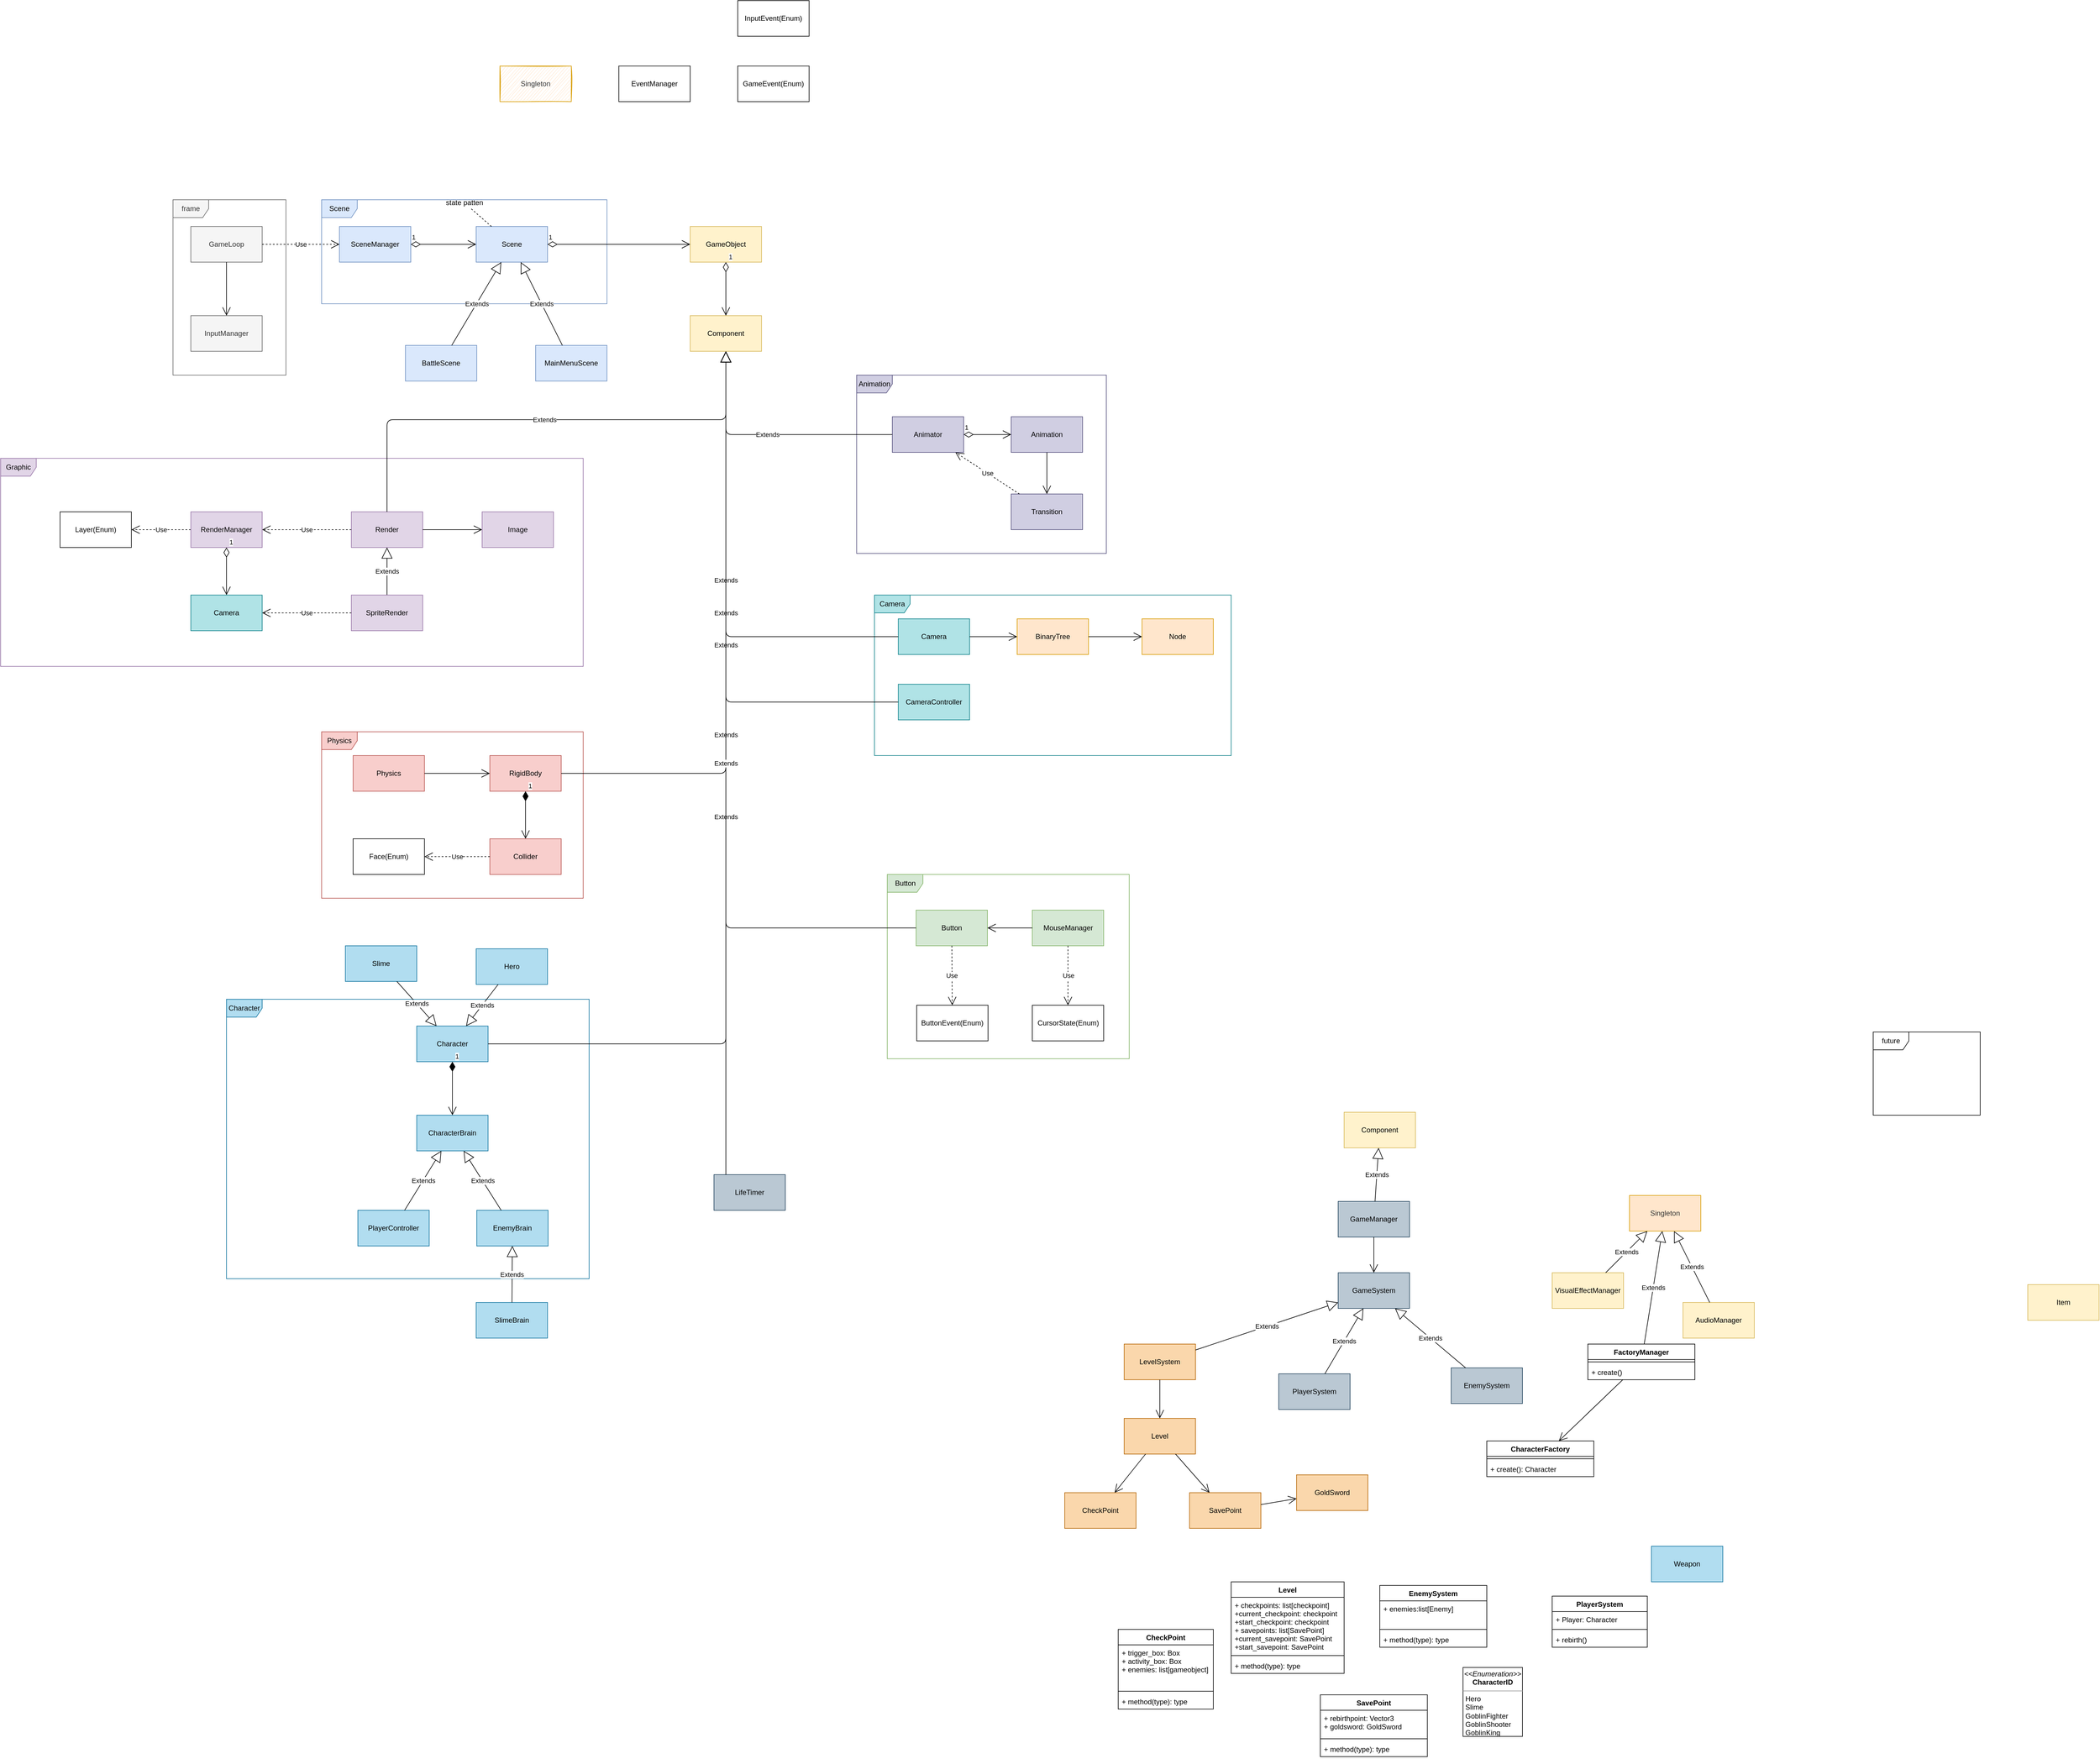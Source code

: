 <mxfile version="14.6.13" type="device" pages="3"><diagram id="hKgxQPDrDTI2ahVSoKOb" name="overview"><mxGraphModel dx="5072" dy="686" grid="1" gridSize="10" guides="1" tooltips="1" connect="1" arrows="1" fold="1" page="1" pageScale="1" pageWidth="827" pageHeight="1169" math="0" shadow="0"><root><mxCell id="0"/><mxCell id="1" parent="0"/><mxCell id="LD2mASiYX_gTSrdUXMjg-15" value="future" style="shape=umlFrame;whiteSpace=wrap;html=1;fillColor=none;" parent="1" vertex="1"><mxGeometry x="-160" y="2235" width="180" height="140" as="geometry"/></mxCell><mxCell id="-RgCdqtQCNgDshjqqJBg-99" value="Scene" style="shape=umlFrame;whiteSpace=wrap;html=1;fillColor=#dae8fc;strokeColor=#6c8ebf;" parent="1" vertex="1"><mxGeometry x="-2770" y="835" width="480" height="175" as="geometry"/></mxCell><mxCell id="3PcoP_yr8Lb48YFsoTXy-13" value="Animation" style="shape=umlFrame;whiteSpace=wrap;html=1;fillColor=#d0cee2;strokeColor=#56517e;" parent="1" vertex="1"><mxGeometry x="-1870" y="1130" width="420" height="300" as="geometry"/></mxCell><mxCell id="3PcoP_yr8Lb48YFsoTXy-12" value="Camera" style="shape=umlFrame;whiteSpace=wrap;html=1;fillColor=#b0e3e6;strokeColor=#0e8088;" parent="1" vertex="1"><mxGeometry x="-1840" y="1500" width="600" height="270" as="geometry"/></mxCell><mxCell id="-RgCdqtQCNgDshjqqJBg-98" value="Button" style="shape=umlFrame;whiteSpace=wrap;html=1;fillColor=#d5e8d4;strokeColor=#82b366;" parent="1" vertex="1"><mxGeometry x="-1818.5" y="1970" width="407" height="310" as="geometry"/></mxCell><mxCell id="-RgCdqtQCNgDshjqqJBg-96" value="Physics" style="shape=umlFrame;whiteSpace=wrap;html=1;fillColor=#f8cecc;strokeColor=#b85450;" parent="1" vertex="1"><mxGeometry x="-2770" y="1730" width="440" height="280" as="geometry"/></mxCell><mxCell id="-RgCdqtQCNgDshjqqJBg-95" value="Graphic" style="shape=umlFrame;whiteSpace=wrap;html=1;fillColor=#e1d5e7;strokeColor=#9673a6;" parent="1" vertex="1"><mxGeometry x="-3310" y="1270" width="980" height="350" as="geometry"/></mxCell><mxCell id="-RgCdqtQCNgDshjqqJBg-97" value="&lt;span style=&quot;text-align: left&quot;&gt;Character&lt;/span&gt;" style="shape=umlFrame;whiteSpace=wrap;html=1;fillColor=#b1ddf0;strokeColor=#10739e;" parent="1" vertex="1"><mxGeometry x="-2930" y="2180" width="610" height="470" as="geometry"/></mxCell><mxCell id="-RgCdqtQCNgDshjqqJBg-3" value="Physics" style="whiteSpace=wrap;html=1;fillColor=#f8cecc;strokeColor=#b85450;" parent="1" vertex="1"><mxGeometry x="-2717" y="1770" width="120" height="60" as="geometry"/></mxCell><mxCell id="-RgCdqtQCNgDshjqqJBg-5" value="GameObject" style="whiteSpace=wrap;html=1;fillColor=#fff2cc;strokeColor=#d6b656;" parent="1" vertex="1"><mxGeometry x="-2150" y="880" width="120" height="60" as="geometry"/></mxCell><mxCell id="-RgCdqtQCNgDshjqqJBg-8" value="Item" style="whiteSpace=wrap;html=1;fillColor=#fff2cc;strokeColor=#d6b656;" parent="1" vertex="1"><mxGeometry x="100" y="2660" width="120" height="60" as="geometry"/></mxCell><mxCell id="-RgCdqtQCNgDshjqqJBg-9" value="Button" style="whiteSpace=wrap;html=1;fillColor=#d5e8d4;strokeColor=#82b366;" parent="1" vertex="1"><mxGeometry x="-1770" y="2030" width="120" height="60" as="geometry"/></mxCell><mxCell id="-RgCdqtQCNgDshjqqJBg-10" value="GameLoop" style="whiteSpace=wrap;html=1;fillColor=#f5f5f5;strokeColor=#666666;fontColor=#333333;" parent="1" vertex="1"><mxGeometry x="-2990" y="880" width="120" height="60" as="geometry"/></mxCell><mxCell id="-RgCdqtQCNgDshjqqJBg-11" value="Scene" style="whiteSpace=wrap;html=1;fillColor=#dae8fc;strokeColor=#6c8ebf;" parent="1" vertex="1"><mxGeometry x="-2510" y="880" width="120" height="60" as="geometry"/></mxCell><mxCell id="-RgCdqtQCNgDshjqqJBg-12" value="BattleScene" style="whiteSpace=wrap;html=1;fillColor=#dae8fc;strokeColor=#6c8ebf;" parent="1" vertex="1"><mxGeometry x="-2629" y="1080" width="120" height="60" as="geometry"/></mxCell><mxCell id="-RgCdqtQCNgDshjqqJBg-18" value="Extends" style="endArrow=block;endSize=16;endFill=0;html=1;" parent="1" source="-RgCdqtQCNgDshjqqJBg-12" target="-RgCdqtQCNgDshjqqJBg-11" edge="1"><mxGeometry width="160" relative="1" as="geometry"><mxPoint x="-2111.538" y="1190" as="sourcePoint"/><mxPoint x="-2208.462" y="1120" as="targetPoint"/></mxGeometry></mxCell><mxCell id="-RgCdqtQCNgDshjqqJBg-20" value="SceneManager" style="whiteSpace=wrap;html=1;fillColor=#dae8fc;strokeColor=#6c8ebf;" parent="1" vertex="1"><mxGeometry x="-2740" y="880" width="120" height="60" as="geometry"/></mxCell><mxCell id="-RgCdqtQCNgDshjqqJBg-21" value="1" style="endArrow=open;html=1;endSize=12;startArrow=diamondThin;startSize=14;startFill=0;edgeStyle=orthogonalEdgeStyle;align=left;verticalAlign=bottom;" parent="1" source="-RgCdqtQCNgDshjqqJBg-20" target="-RgCdqtQCNgDshjqqJBg-11" edge="1"><mxGeometry x="-1" y="3" relative="1" as="geometry"><mxPoint x="-2710" y="1080" as="sourcePoint"/><mxPoint x="-2550" y="1080" as="targetPoint"/></mxGeometry></mxCell><mxCell id="-RgCdqtQCNgDshjqqJBg-24" value="RigidBody" style="whiteSpace=wrap;html=1;fillColor=#f8cecc;strokeColor=#b85450;" parent="1" vertex="1"><mxGeometry x="-2487" y="1770" width="120" height="60" as="geometry"/></mxCell><mxCell id="-RgCdqtQCNgDshjqqJBg-26" value="1" style="endArrow=open;html=1;endSize=12;startArrow=diamondThin;startSize=14;startFill=1;edgeStyle=orthogonalEdgeStyle;align=left;verticalAlign=bottom;strokeColor=#000000;" parent="1" source="-RgCdqtQCNgDshjqqJBg-24" target="-RgCdqtQCNgDshjqqJBg-27" edge="1"><mxGeometry x="-1" y="3" relative="1" as="geometry"><mxPoint x="-2507" y="1860" as="sourcePoint"/><mxPoint x="-2407" y="1910" as="targetPoint"/></mxGeometry></mxCell><mxCell id="-RgCdqtQCNgDshjqqJBg-27" value="Collider" style="whiteSpace=wrap;html=1;fillColor=#f8cecc;strokeColor=#b85450;" parent="1" vertex="1"><mxGeometry x="-2487" y="1910" width="120" height="60" as="geometry"/></mxCell><mxCell id="-RgCdqtQCNgDshjqqJBg-28" value="" style="endArrow=open;endFill=1;endSize=12;html=1;strokeColor=#000000;" parent="1" source="-RgCdqtQCNgDshjqqJBg-3" target="-RgCdqtQCNgDshjqqJBg-24" edge="1"><mxGeometry width="160" relative="1" as="geometry"><mxPoint x="-2917" y="1780" as="sourcePoint"/><mxPoint x="-2757" y="1780" as="targetPoint"/></mxGeometry></mxCell><mxCell id="-RgCdqtQCNgDshjqqJBg-29" value="MouseManager" style="whiteSpace=wrap;html=1;fillColor=#d5e8d4;strokeColor=#82b366;" parent="1" vertex="1"><mxGeometry x="-1574.5" y="2030" width="120" height="60" as="geometry"/></mxCell><mxCell id="-RgCdqtQCNgDshjqqJBg-30" value="EventManager" style="whiteSpace=wrap;html=1;" parent="1" vertex="1"><mxGeometry x="-2270" y="610" width="120" height="60" as="geometry"/></mxCell><mxCell id="-RgCdqtQCNgDshjqqJBg-31" value="GameEvent(Enum)" style="whiteSpace=wrap;html=1;" parent="1" vertex="1"><mxGeometry x="-2070" y="610" width="120" height="60" as="geometry"/></mxCell><mxCell id="-RgCdqtQCNgDshjqqJBg-32" value="" style="endArrow=open;endFill=1;endSize=12;html=1;strokeColor=#000000;" parent="1" source="-RgCdqtQCNgDshjqqJBg-29" target="-RgCdqtQCNgDshjqqJBg-9" edge="1"><mxGeometry width="160" relative="1" as="geometry"><mxPoint x="-1551" y="1960" as="sourcePoint"/><mxPoint x="-1391" y="1960" as="targetPoint"/></mxGeometry></mxCell><mxCell id="-RgCdqtQCNgDshjqqJBg-33" value="Image" style="whiteSpace=wrap;html=1;fillColor=#e1d5e7;strokeColor=#9673a6;" parent="1" vertex="1"><mxGeometry x="-2500" y="1360" width="120" height="60" as="geometry"/></mxCell><mxCell id="-RgCdqtQCNgDshjqqJBg-35" value="&lt;span style=&quot;color: rgb(51 , 51 , 51)&quot;&gt;Singleton&lt;/span&gt;" style="whiteSpace=wrap;html=1;fillColor=#ffe6cc;strokeColor=#d79b00;shadow=0;rounded=0;glass=0;sketch=1;" parent="1" vertex="1"><mxGeometry x="-2470" y="610" width="120" height="60" as="geometry"/></mxCell><mxCell id="-RgCdqtQCNgDshjqqJBg-36" value="InputManager" style="whiteSpace=wrap;html=1;fillColor=#f5f5f5;strokeColor=#666666;fontColor=#333333;" parent="1" vertex="1"><mxGeometry x="-2990" y="1030" width="120" height="60" as="geometry"/></mxCell><mxCell id="-RgCdqtQCNgDshjqqJBg-37" value="" style="endArrow=open;endFill=1;endSize=12;html=1;" parent="1" source="-RgCdqtQCNgDshjqqJBg-10" target="-RgCdqtQCNgDshjqqJBg-36" edge="1"><mxGeometry width="160" relative="1" as="geometry"><mxPoint x="-2860" y="910" as="sourcePoint"/><mxPoint x="-2730" y="910" as="targetPoint"/></mxGeometry></mxCell><mxCell id="-RgCdqtQCNgDshjqqJBg-38" value="MainMenuScene" style="whiteSpace=wrap;html=1;fillColor=#dae8fc;strokeColor=#6c8ebf;" parent="1" vertex="1"><mxGeometry x="-2410" y="1080" width="120" height="60" as="geometry"/></mxCell><mxCell id="-RgCdqtQCNgDshjqqJBg-39" value="Extends" style="endArrow=block;endSize=16;endFill=0;html=1;" parent="1" source="-RgCdqtQCNgDshjqqJBg-38" target="-RgCdqtQCNgDshjqqJBg-11" edge="1"><mxGeometry width="160" relative="1" as="geometry"><mxPoint x="-2524.615" y="1010" as="sourcePoint"/><mxPoint x="-2465.385" y="940" as="targetPoint"/></mxGeometry></mxCell><mxCell id="-RgCdqtQCNgDshjqqJBg-40" value="ButtonEvent(Enum)" style="whiteSpace=wrap;html=1;" parent="1" vertex="1"><mxGeometry x="-1769" y="2190" width="120" height="60" as="geometry"/></mxCell><mxCell id="-RgCdqtQCNgDshjqqJBg-41" value="Use" style="endArrow=open;endSize=12;dashed=1;html=1;strokeColor=#000000;" parent="1" source="-RgCdqtQCNgDshjqqJBg-9" target="-RgCdqtQCNgDshjqqJBg-40" edge="1"><mxGeometry width="160" relative="1" as="geometry"><mxPoint x="-1671" y="1719.31" as="sourcePoint"/><mxPoint x="-1607" y="1719.31" as="targetPoint"/></mxGeometry></mxCell><mxCell id="-RgCdqtQCNgDshjqqJBg-42" value="Layer(Enum)" style="whiteSpace=wrap;html=1;" parent="1" vertex="1"><mxGeometry x="-3210" y="1360" width="120" height="60" as="geometry"/></mxCell><mxCell id="-RgCdqtQCNgDshjqqJBg-43" value="Use" style="endArrow=open;endSize=12;dashed=1;html=1;" parent="1" source="-RgCdqtQCNgDshjqqJBg-59" target="-RgCdqtQCNgDshjqqJBg-42" edge="1"><mxGeometry width="160" relative="1" as="geometry"><mxPoint x="-2740" y="1620.0" as="sourcePoint"/><mxPoint x="-2700" y="1540" as="targetPoint"/></mxGeometry></mxCell><mxCell id="-RgCdqtQCNgDshjqqJBg-44" value="CursorState(Enum)" style="whiteSpace=wrap;html=1;" parent="1" vertex="1"><mxGeometry x="-1574.5" y="2190" width="120" height="60" as="geometry"/></mxCell><mxCell id="-RgCdqtQCNgDshjqqJBg-45" value="Use" style="endArrow=open;endSize=12;dashed=1;html=1;" parent="1" source="-RgCdqtQCNgDshjqqJBg-29" target="-RgCdqtQCNgDshjqqJBg-44" edge="1"><mxGeometry width="160" relative="1" as="geometry"><mxPoint x="-1491" y="810.0" as="sourcePoint"/><mxPoint x="-1491" y="700.0" as="targetPoint"/></mxGeometry></mxCell><mxCell id="-RgCdqtQCNgDshjqqJBg-46" value="state patten" style="text;html=1;align=center;verticalAlign=middle;resizable=0;points=[];autosize=1;strokeColor=none;" parent="1" vertex="1"><mxGeometry x="-2570" y="830" width="80" height="20" as="geometry"/></mxCell><mxCell id="-RgCdqtQCNgDshjqqJBg-47" value="" style="endArrow=none;endSize=12;dashed=1;html=1;" parent="1" source="-RgCdqtQCNgDshjqqJBg-11" target="-RgCdqtQCNgDshjqqJBg-46" edge="1"><mxGeometry width="160" relative="1" as="geometry"><mxPoint x="-2490.588" y="870" as="sourcePoint"/><mxPoint x="-2639.412" y="760" as="targetPoint"/></mxGeometry></mxCell><mxCell id="-RgCdqtQCNgDshjqqJBg-48" value="&lt;span style=&quot;text-align: left&quot;&gt;Character&lt;/span&gt;Brain" style="whiteSpace=wrap;html=1;fillColor=#b1ddf0;strokeColor=#10739e;" parent="1" vertex="1"><mxGeometry x="-2610" y="2375" width="120" height="60" as="geometry"/></mxCell><mxCell id="-RgCdqtQCNgDshjqqJBg-49" value="PlayerController" style="whiteSpace=wrap;html=1;fillColor=#b1ddf0;strokeColor=#10739e;" parent="1" vertex="1"><mxGeometry x="-2709" y="2535" width="120" height="60" as="geometry"/></mxCell><mxCell id="-RgCdqtQCNgDshjqqJBg-50" value="EnemyBrain" style="whiteSpace=wrap;html=1;fillColor=#b1ddf0;strokeColor=#10739e;" parent="1" vertex="1"><mxGeometry x="-2509" y="2535" width="120" height="60" as="geometry"/></mxCell><mxCell id="-RgCdqtQCNgDshjqqJBg-52" value="Extends" style="endArrow=block;endSize=16;endFill=0;html=1;" parent="1" source="-RgCdqtQCNgDshjqqJBg-49" target="-RgCdqtQCNgDshjqqJBg-48" edge="1"><mxGeometry width="160" relative="1" as="geometry"><mxPoint x="-2709" y="2485" as="sourcePoint"/><mxPoint x="-2549" y="2485" as="targetPoint"/></mxGeometry></mxCell><mxCell id="-RgCdqtQCNgDshjqqJBg-53" value="Extends" style="endArrow=block;endSize=16;endFill=0;html=1;" parent="1" source="-RgCdqtQCNgDshjqqJBg-50" target="-RgCdqtQCNgDshjqqJBg-48" edge="1"><mxGeometry width="160" relative="1" as="geometry"><mxPoint x="-2621.759" y="2559" as="sourcePoint"/><mxPoint x="-2556.241" y="2445" as="targetPoint"/></mxGeometry></mxCell><mxCell id="-RgCdqtQCNgDshjqqJBg-57" value="Face(Enum)" style="whiteSpace=wrap;html=1;" parent="1" vertex="1"><mxGeometry x="-2717" y="1910" width="120" height="60" as="geometry"/></mxCell><mxCell id="-RgCdqtQCNgDshjqqJBg-58" value="Use" style="endArrow=open;endSize=12;dashed=1;html=1;" parent="1" source="-RgCdqtQCNgDshjqqJBg-27" target="-RgCdqtQCNgDshjqqJBg-57" edge="1"><mxGeometry width="160" relative="1" as="geometry"><mxPoint x="-2577" y="2030" as="sourcePoint"/><mxPoint x="-2417" y="2030" as="targetPoint"/></mxGeometry></mxCell><mxCell id="-RgCdqtQCNgDshjqqJBg-59" value="RenderManager" style="whiteSpace=wrap;html=1;fillColor=#e1d5e7;strokeColor=#9673a6;" parent="1" vertex="1"><mxGeometry x="-2990" y="1360" width="120" height="60" as="geometry"/></mxCell><mxCell id="-RgCdqtQCNgDshjqqJBg-60" value="1" style="endArrow=open;html=1;endSize=12;startArrow=diamondThin;startSize=14;startFill=0;edgeStyle=orthogonalEdgeStyle;align=left;verticalAlign=bottom;" parent="1" source="-RgCdqtQCNgDshjqqJBg-59" target="-RgCdqtQCNgDshjqqJBg-122" edge="1"><mxGeometry x="-1" y="3" relative="1" as="geometry"><mxPoint x="-2870" y="1480" as="sourcePoint"/><mxPoint x="-2930" y="1500" as="targetPoint"/></mxGeometry></mxCell><mxCell id="-RgCdqtQCNgDshjqqJBg-61" value="Component" style="whiteSpace=wrap;html=1;fillColor=#fff2cc;strokeColor=#d6b656;" parent="1" vertex="1"><mxGeometry x="-2150" y="1030" width="120" height="60" as="geometry"/></mxCell><mxCell id="-RgCdqtQCNgDshjqqJBg-62" value="1" style="endArrow=open;html=1;endSize=12;startArrow=diamondThin;startSize=14;startFill=0;edgeStyle=orthogonalEdgeStyle;align=left;verticalAlign=bottom;" parent="1" source="-RgCdqtQCNgDshjqqJBg-5" target="-RgCdqtQCNgDshjqqJBg-61" edge="1"><mxGeometry x="-1" y="3" relative="1" as="geometry"><mxPoint x="-1990" y="930" as="sourcePoint"/><mxPoint x="-1830" y="930" as="targetPoint"/></mxGeometry></mxCell><mxCell id="-RgCdqtQCNgDshjqqJBg-63" value="1" style="endArrow=open;html=1;endSize=12;startArrow=diamondThin;startSize=14;startFill=0;edgeStyle=orthogonalEdgeStyle;align=left;verticalAlign=bottom;" parent="1" source="-RgCdqtQCNgDshjqqJBg-11" target="-RgCdqtQCNgDshjqqJBg-5" edge="1"><mxGeometry x="-1" y="3" relative="1" as="geometry"><mxPoint x="-2410" y="1140" as="sourcePoint"/><mxPoint x="-2250" y="1140" as="targetPoint"/></mxGeometry></mxCell><mxCell id="-RgCdqtQCNgDshjqqJBg-64" value="Render" style="whiteSpace=wrap;html=1;fillColor=#e1d5e7;strokeColor=#9673a6;" parent="1" vertex="1"><mxGeometry x="-2720" y="1360" width="120" height="60" as="geometry"/></mxCell><mxCell id="-RgCdqtQCNgDshjqqJBg-67" value="Extends" style="endArrow=block;endSize=16;endFill=0;html=1;" parent="1" source="-RgCdqtQCNgDshjqqJBg-68" target="-RgCdqtQCNgDshjqqJBg-64" edge="1"><mxGeometry width="160" relative="1" as="geometry"><mxPoint x="-2700" y="1438.8" as="sourcePoint"/><mxPoint x="-2830" y="1501.2" as="targetPoint"/></mxGeometry></mxCell><mxCell id="-RgCdqtQCNgDshjqqJBg-68" value="SpriteRender" style="whiteSpace=wrap;html=1;fillColor=#e1d5e7;strokeColor=#9673a6;" parent="1" vertex="1"><mxGeometry x="-2720" y="1500" width="120" height="60" as="geometry"/></mxCell><mxCell id="-RgCdqtQCNgDshjqqJBg-72" value="" style="endArrow=open;endFill=1;endSize=12;html=1;" parent="1" source="-RgCdqtQCNgDshjqqJBg-64" target="-RgCdqtQCNgDshjqqJBg-33" edge="1"><mxGeometry width="160" relative="1" as="geometry"><mxPoint x="-3020" y="1450" as="sourcePoint"/><mxPoint x="-2860" y="1450" as="targetPoint"/></mxGeometry></mxCell><mxCell id="-RgCdqtQCNgDshjqqJBg-73" value="Use" style="endArrow=open;endSize=12;dashed=1;html=1;" parent="1" source="-RgCdqtQCNgDshjqqJBg-64" target="-RgCdqtQCNgDshjqqJBg-59" edge="1"><mxGeometry width="160" relative="1" as="geometry"><mxPoint x="-3010" y="1400" as="sourcePoint"/><mxPoint x="-3110" y="1400" as="targetPoint"/></mxGeometry></mxCell><mxCell id="-RgCdqtQCNgDshjqqJBg-74" value="Use" style="endArrow=open;endSize=12;dashed=1;html=1;" parent="1" source="-RgCdqtQCNgDshjqqJBg-68" target="-RgCdqtQCNgDshjqqJBg-122" edge="1"><mxGeometry width="160" relative="1" as="geometry"><mxPoint x="-2710" y="1400" as="sourcePoint"/><mxPoint x="-2870" y="1530" as="targetPoint"/></mxGeometry></mxCell><mxCell id="-RgCdqtQCNgDshjqqJBg-78" value="&lt;span style=&quot;text-align: left&quot;&gt;Character&lt;/span&gt;" style="whiteSpace=wrap;html=1;fillColor=#b1ddf0;strokeColor=#10739e;" parent="1" vertex="1"><mxGeometry x="-2610" y="2225" width="120" height="60" as="geometry"/></mxCell><mxCell id="-RgCdqtQCNgDshjqqJBg-84" value="1" style="endArrow=open;html=1;endSize=12;startArrow=diamondThin;startSize=14;startFill=1;edgeStyle=orthogonalEdgeStyle;align=left;verticalAlign=bottom;" parent="1" source="-RgCdqtQCNgDshjqqJBg-78" target="-RgCdqtQCNgDshjqqJBg-48" edge="1"><mxGeometry x="-1" y="3" relative="1" as="geometry"><mxPoint x="-2640" y="2235" as="sourcePoint"/><mxPoint x="-2480" y="2235" as="targetPoint"/></mxGeometry></mxCell><mxCell id="-RgCdqtQCNgDshjqqJBg-87" value="Use" style="endArrow=open;endSize=12;dashed=1;html=1;" parent="1" source="-RgCdqtQCNgDshjqqJBg-10" target="-RgCdqtQCNgDshjqqJBg-20" edge="1"><mxGeometry width="160" relative="1" as="geometry"><mxPoint x="-2890" y="1360" as="sourcePoint"/><mxPoint x="-3040" y="1360" as="targetPoint"/></mxGeometry></mxCell><mxCell id="-RgCdqtQCNgDshjqqJBg-100" value="Extends" style="endArrow=block;endSize=16;endFill=0;html=1;edgeStyle=orthogonalEdgeStyle;exitX=0.5;exitY=0;exitDx=0;exitDy=0;" parent="1" source="-RgCdqtQCNgDshjqqJBg-64" target="-RgCdqtQCNgDshjqqJBg-61" edge="1"><mxGeometry width="160" relative="1" as="geometry"><mxPoint x="-2320" y="1630" as="sourcePoint"/><mxPoint x="-2160" y="1630" as="targetPoint"/><Array as="points"><mxPoint x="-2660" y="1205"/><mxPoint x="-2090" y="1205"/></Array></mxGeometry></mxCell><mxCell id="-RgCdqtQCNgDshjqqJBg-101" value="Extends" style="endArrow=block;endSize=16;endFill=0;html=1;edgeStyle=orthogonalEdgeStyle;" parent="1" source="-RgCdqtQCNgDshjqqJBg-24" target="-RgCdqtQCNgDshjqqJBg-61" edge="1"><mxGeometry width="160" relative="1" as="geometry"><mxPoint x="-2640" y="1710" as="sourcePoint"/><mxPoint x="-2150.0" y="1100" as="targetPoint"/></mxGeometry></mxCell><mxCell id="-RgCdqtQCNgDshjqqJBg-102" value="Extends" style="endArrow=block;endSize=16;endFill=0;html=1;edgeStyle=orthogonalEdgeStyle;" parent="1" source="-RgCdqtQCNgDshjqqJBg-9" target="-RgCdqtQCNgDshjqqJBg-61" edge="1"><mxGeometry width="160" relative="1" as="geometry"><mxPoint x="-2470" y="2880" as="sourcePoint"/><mxPoint x="-2150.0" y="1100" as="targetPoint"/></mxGeometry></mxCell><mxCell id="-RgCdqtQCNgDshjqqJBg-103" value="Extends" style="endArrow=block;endSize=16;endFill=0;html=1;edgeStyle=orthogonalEdgeStyle;" parent="1" source="-RgCdqtQCNgDshjqqJBg-78" target="-RgCdqtQCNgDshjqqJBg-61" edge="1"><mxGeometry width="160" relative="1" as="geometry"><mxPoint x="-2697" y="1760" as="sourcePoint"/><mxPoint x="-2140.0" y="1110" as="targetPoint"/></mxGeometry></mxCell><mxCell id="-RgCdqtQCNgDshjqqJBg-104" value="&lt;span style=&quot;text-align: left&quot;&gt;Weapon&lt;/span&gt;" style="whiteSpace=wrap;html=1;fillColor=#b1ddf0;strokeColor=#10739e;" parent="1" vertex="1"><mxGeometry x="-533" y="3100" width="120" height="60" as="geometry"/></mxCell><mxCell id="-RgCdqtQCNgDshjqqJBg-106" value="InputEvent(Enum)" style="whiteSpace=wrap;html=1;" parent="1" vertex="1"><mxGeometry x="-2070" y="500" width="120" height="60" as="geometry"/></mxCell><mxCell id="-RgCdqtQCNgDshjqqJBg-108" value="Animator" style="whiteSpace=wrap;html=1;rounded=0;shadow=0;glass=0;sketch=0;direction=east;fillColor=#d0cee2;strokeColor=#56517e;" parent="1" vertex="1"><mxGeometry x="-1810" y="1200" width="120" height="60" as="geometry"/></mxCell><mxCell id="-RgCdqtQCNgDshjqqJBg-109" value="Animation" style="whiteSpace=wrap;html=1;rounded=0;shadow=0;glass=0;sketch=0;direction=east;fillColor=#d0cee2;strokeColor=#56517e;" parent="1" vertex="1"><mxGeometry x="-1610" y="1200" width="120" height="60" as="geometry"/></mxCell><mxCell id="-RgCdqtQCNgDshjqqJBg-110" value="LevelSystem" style="whiteSpace=wrap;html=1;rounded=0;shadow=0;glass=0;sketch=0;fillColor=#fad7ac;strokeColor=#b46504;" parent="1" vertex="1"><mxGeometry x="-1420" y="2760" width="120" height="60" as="geometry"/></mxCell><mxCell id="-RgCdqtQCNgDshjqqJBg-113" value="Level" style="whiteSpace=wrap;html=1;rounded=0;shadow=0;glass=0;sketch=0;fillColor=#fad7ac;strokeColor=#b46504;" parent="1" vertex="1"><mxGeometry x="-1420" y="2885" width="120" height="60" as="geometry"/></mxCell><mxCell id="-RgCdqtQCNgDshjqqJBg-115" value="CheckPoint" style="whiteSpace=wrap;html=1;rounded=0;shadow=0;glass=0;sketch=0;fillColor=#fad7ac;strokeColor=#b46504;" parent="1" vertex="1"><mxGeometry x="-1520" y="3010" width="120" height="60" as="geometry"/></mxCell><mxCell id="-RgCdqtQCNgDshjqqJBg-116" value="CameraController" style="whiteSpace=wrap;html=1;fillColor=#b0e3e6;strokeColor=#0e8088;" parent="1" vertex="1"><mxGeometry x="-1800" y="1650" width="120" height="60" as="geometry"/></mxCell><mxCell id="-RgCdqtQCNgDshjqqJBg-117" value="Camera" style="whiteSpace=wrap;html=1;fillColor=#b0e3e6;strokeColor=#0e8088;" parent="1" vertex="1"><mxGeometry x="-1800" y="1540" width="120" height="60" as="geometry"/></mxCell><mxCell id="-RgCdqtQCNgDshjqqJBg-118" value="BinaryTree" style="whiteSpace=wrap;html=1;fillColor=#ffe6cc;strokeColor=#d79b00;" parent="1" vertex="1"><mxGeometry x="-1600" y="1540" width="120" height="60" as="geometry"/></mxCell><mxCell id="-RgCdqtQCNgDshjqqJBg-119" value="Node" style="whiteSpace=wrap;html=1;fillColor=#ffe6cc;strokeColor=#d79b00;" parent="1" vertex="1"><mxGeometry x="-1390" y="1540" width="120" height="60" as="geometry"/></mxCell><mxCell id="-RgCdqtQCNgDshjqqJBg-120" value="" style="endArrow=open;endFill=1;endSize=12;html=1;" parent="1" source="-RgCdqtQCNgDshjqqJBg-118" target="-RgCdqtQCNgDshjqqJBg-119" edge="1"><mxGeometry width="160" relative="1" as="geometry"><mxPoint x="-1680" y="1720" as="sourcePoint"/><mxPoint x="-1520" y="1720" as="targetPoint"/></mxGeometry></mxCell><mxCell id="-RgCdqtQCNgDshjqqJBg-121" value="" style="endArrow=open;endFill=1;endSize=12;html=1;" parent="1" source="-RgCdqtQCNgDshjqqJBg-117" target="-RgCdqtQCNgDshjqqJBg-118" edge="1"><mxGeometry width="160" relative="1" as="geometry"><mxPoint x="-860" y="1440.0" as="sourcePoint"/><mxPoint x="-1290" y="1600" as="targetPoint"/></mxGeometry></mxCell><mxCell id="-RgCdqtQCNgDshjqqJBg-122" value="Camera" style="whiteSpace=wrap;html=1;fillColor=#b0e3e6;strokeColor=#0e8088;" parent="1" vertex="1"><mxGeometry x="-2990" y="1500" width="120" height="60" as="geometry"/></mxCell><mxCell id="3PcoP_yr8Lb48YFsoTXy-1" value="SavePoint" style="whiteSpace=wrap;html=1;fillColor=#fad7ac;strokeColor=#b46504;" parent="1" vertex="1"><mxGeometry x="-1310" y="3010" width="120" height="60" as="geometry"/></mxCell><mxCell id="3PcoP_yr8Lb48YFsoTXy-2" value="GameManager" style="whiteSpace=wrap;html=1;fillColor=#bac8d3;strokeColor=#23445d;" parent="1" vertex="1"><mxGeometry x="-1060" y="2520" width="120" height="60" as="geometry"/></mxCell><mxCell id="3PcoP_yr8Lb48YFsoTXy-3" value="GameSystem" style="whiteSpace=wrap;html=1;fillColor=#bac8d3;strokeColor=#23445d;" parent="1" vertex="1"><mxGeometry x="-1060" y="2640" width="120" height="60" as="geometry"/></mxCell><mxCell id="3PcoP_yr8Lb48YFsoTXy-5" value="" style="endArrow=open;endFill=1;endSize=12;html=1;" parent="1" source="-RgCdqtQCNgDshjqqJBg-113" target="-RgCdqtQCNgDshjqqJBg-115" edge="1"><mxGeometry width="160" relative="1" as="geometry"><mxPoint x="-1510" y="3070" as="sourcePoint"/><mxPoint x="-1350" y="3070" as="targetPoint"/></mxGeometry></mxCell><mxCell id="3PcoP_yr8Lb48YFsoTXy-6" value="" style="endArrow=open;endFill=1;endSize=12;html=1;" parent="1" source="-RgCdqtQCNgDshjqqJBg-113" target="3PcoP_yr8Lb48YFsoTXy-1" edge="1"><mxGeometry width="160" relative="1" as="geometry"><mxPoint x="-1369.2" y="2955" as="sourcePoint"/><mxPoint x="-1410.8" y="3020" as="targetPoint"/></mxGeometry></mxCell><mxCell id="3PcoP_yr8Lb48YFsoTXy-7" value="" style="endArrow=open;endFill=1;endSize=12;html=1;" parent="1" source="-RgCdqtQCNgDshjqqJBg-110" target="-RgCdqtQCNgDshjqqJBg-113" edge="1"><mxGeometry width="160" relative="1" as="geometry"><mxPoint x="-1530" y="2955" as="sourcePoint"/><mxPoint x="-1410.8" y="3020" as="targetPoint"/></mxGeometry></mxCell><mxCell id="3PcoP_yr8Lb48YFsoTXy-8" value="PlayerSystem" style="whiteSpace=wrap;html=1;fillColor=#bac8d3;strokeColor=#23445d;" parent="1" vertex="1"><mxGeometry x="-1160" y="2810" width="120" height="60" as="geometry"/></mxCell><mxCell id="3PcoP_yr8Lb48YFsoTXy-9" value="EnemySystem" style="whiteSpace=wrap;html=1;fillColor=#bac8d3;strokeColor=#23445d;" parent="1" vertex="1"><mxGeometry x="-870" y="2800" width="120" height="60" as="geometry"/></mxCell><mxCell id="3PcoP_yr8Lb48YFsoTXy-10" value="Extends" style="endArrow=block;endSize=16;endFill=0;html=1;edgeStyle=orthogonalEdgeStyle;" parent="1" source="-RgCdqtQCNgDshjqqJBg-117" target="-RgCdqtQCNgDshjqqJBg-61" edge="1"><mxGeometry width="160" relative="1" as="geometry"><mxPoint x="-2010" y="1640" as="sourcePoint"/><mxPoint x="-1733" y="930.0" as="targetPoint"/></mxGeometry></mxCell><mxCell id="3PcoP_yr8Lb48YFsoTXy-11" value="Extends" style="endArrow=block;endSize=16;endFill=0;html=1;edgeStyle=orthogonalEdgeStyle;" parent="1" source="-RgCdqtQCNgDshjqqJBg-116" target="-RgCdqtQCNgDshjqqJBg-61" edge="1"><mxGeometry width="160" relative="1" as="geometry"><mxPoint x="-2020" y="1670" as="sourcePoint"/><mxPoint x="-1743" y="960.0" as="targetPoint"/></mxGeometry></mxCell><mxCell id="LD2mASiYX_gTSrdUXMjg-1" value="frame" style="shape=umlFrame;whiteSpace=wrap;html=1;fillColor=#f5f5f5;strokeColor=#666666;fontColor=#333333;" parent="1" vertex="1"><mxGeometry x="-3020" y="835" width="190" height="295" as="geometry"/></mxCell><mxCell id="LD2mASiYX_gTSrdUXMjg-2" value="&lt;span style=&quot;text-align: left&quot;&gt;Hero&lt;/span&gt;" style="whiteSpace=wrap;html=1;fillColor=#b1ddf0;strokeColor=#10739e;" parent="1" vertex="1"><mxGeometry x="-2510" y="2095" width="120" height="60" as="geometry"/></mxCell><mxCell id="LD2mASiYX_gTSrdUXMjg-3" value="&lt;span style=&quot;text-align: left&quot;&gt;Slime&lt;/span&gt;" style="whiteSpace=wrap;html=1;fillColor=#b1ddf0;strokeColor=#10739e;" parent="1" vertex="1"><mxGeometry x="-2730" y="2090" width="120" height="60" as="geometry"/></mxCell><mxCell id="LD2mASiYX_gTSrdUXMjg-4" value="Extends" style="endArrow=block;endSize=16;endFill=0;html=1;" parent="1" source="LD2mASiYX_gTSrdUXMjg-3" target="-RgCdqtQCNgDshjqqJBg-78" edge="1"><mxGeometry width="160" relative="1" as="geometry"><mxPoint x="-2730" y="2280" as="sourcePoint"/><mxPoint x="-2570" y="2280" as="targetPoint"/></mxGeometry></mxCell><mxCell id="LD2mASiYX_gTSrdUXMjg-5" value="Extends" style="endArrow=block;endSize=16;endFill=0;html=1;" parent="1" source="LD2mASiYX_gTSrdUXMjg-2" target="-RgCdqtQCNgDshjqqJBg-78" edge="1"><mxGeometry width="160" relative="1" as="geometry"><mxPoint x="-2669.2" y="2170" as="sourcePoint"/><mxPoint x="-2580.8" y="2235" as="targetPoint"/></mxGeometry></mxCell><mxCell id="LD2mASiYX_gTSrdUXMjg-6" value="&lt;span style=&quot;text-align: left&quot;&gt;Slime&lt;/span&gt;Brain" style="whiteSpace=wrap;html=1;fillColor=#b1ddf0;strokeColor=#10739e;" parent="1" vertex="1"><mxGeometry x="-2510" y="2690" width="120" height="60" as="geometry"/></mxCell><mxCell id="LD2mASiYX_gTSrdUXMjg-7" value="Extends" style="endArrow=block;endSize=16;endFill=0;html=1;" parent="1" source="LD2mASiYX_gTSrdUXMjg-6" target="-RgCdqtQCNgDshjqqJBg-50" edge="1"><mxGeometry width="160" relative="1" as="geometry"><mxPoint x="-2528.2" y="2880" as="sourcePoint"/><mxPoint x="-2389.0" y="2825" as="targetPoint"/></mxGeometry></mxCell><mxCell id="LD2mASiYX_gTSrdUXMjg-8" value="LifeTimer" style="whiteSpace=wrap;html=1;fillColor=#bac8d3;strokeColor=#23445d;" parent="1" vertex="1"><mxGeometry x="-2110" y="2475" width="120" height="60" as="geometry"/></mxCell><mxCell id="LD2mASiYX_gTSrdUXMjg-9" value="Extends" style="endArrow=block;endSize=16;endFill=0;html=1;edgeStyle=orthogonalEdgeStyle;" parent="1" source="LD2mASiYX_gTSrdUXMjg-8" target="-RgCdqtQCNgDshjqqJBg-61" edge="1"><mxGeometry width="160" relative="1" as="geometry"><mxPoint x="-2480" y="2265" as="sourcePoint"/><mxPoint x="-2080" y="1100" as="targetPoint"/><Array as="points"><mxPoint x="-2090" y="1260"/></Array></mxGeometry></mxCell><mxCell id="uyl7YF4KWH1syhVhvT7r-1" value="Extends" style="endArrow=block;endSize=16;endFill=0;html=1;edgeStyle=orthogonalEdgeStyle;" parent="1" source="-RgCdqtQCNgDshjqqJBg-108" target="-RgCdqtQCNgDshjqqJBg-61" edge="1"><mxGeometry width="160" relative="1" as="geometry"><mxPoint x="-1790" y="1580" as="sourcePoint"/><mxPoint x="-2080" y="1100" as="targetPoint"/></mxGeometry></mxCell><mxCell id="uyl7YF4KWH1syhVhvT7r-2" value="Transition" style="whiteSpace=wrap;html=1;rounded=0;shadow=0;glass=0;sketch=0;direction=east;fillColor=#d0cee2;strokeColor=#56517e;" parent="1" vertex="1"><mxGeometry x="-1610" y="1330" width="120" height="60" as="geometry"/></mxCell><mxCell id="uyl7YF4KWH1syhVhvT7r-4" value="" style="endArrow=open;endFill=1;endSize=12;html=1;" parent="1" source="-RgCdqtQCNgDshjqqJBg-109" target="uyl7YF4KWH1syhVhvT7r-2" edge="1"><mxGeometry width="160" relative="1" as="geometry"><mxPoint x="-1680" y="1240" as="sourcePoint"/><mxPoint x="-1600" y="1240" as="targetPoint"/></mxGeometry></mxCell><mxCell id="uyl7YF4KWH1syhVhvT7r-6" value="Use" style="endArrow=open;endSize=12;dashed=1;html=1;" parent="1" source="uyl7YF4KWH1syhVhvT7r-2" target="-RgCdqtQCNgDshjqqJBg-108" edge="1"><mxGeometry width="160" relative="1" as="geometry"><mxPoint x="-1810" y="1470" as="sourcePoint"/><mxPoint x="-1650" y="1470" as="targetPoint"/></mxGeometry></mxCell><mxCell id="uyl7YF4KWH1syhVhvT7r-7" value="1" style="endArrow=open;html=1;endSize=12;startArrow=diamondThin;startSize=14;startFill=0;edgeStyle=orthogonalEdgeStyle;align=left;verticalAlign=bottom;" parent="1" source="-RgCdqtQCNgDshjqqJBg-108" target="-RgCdqtQCNgDshjqqJBg-109" edge="1"><mxGeometry x="-1" y="3" relative="1" as="geometry"><mxPoint x="-1690" y="1100" as="sourcePoint"/><mxPoint x="-1530" y="1100" as="targetPoint"/></mxGeometry></mxCell><mxCell id="3P-0eb9iUpzYRf8kXuN7-2" value="PlayerSystem" style="swimlane;fontStyle=1;align=center;verticalAlign=top;childLayout=stackLayout;horizontal=1;startSize=26;horizontalStack=0;resizeParent=1;resizeParentMax=0;resizeLast=0;collapsible=1;marginBottom=0;" vertex="1" parent="1"><mxGeometry x="-700" y="3184" width="160" height="86" as="geometry"/></mxCell><mxCell id="3P-0eb9iUpzYRf8kXuN7-3" value="+ Player: Character" style="text;strokeColor=none;fillColor=none;align=left;verticalAlign=top;spacingLeft=4;spacingRight=4;overflow=hidden;rotatable=0;points=[[0,0.5],[1,0.5]];portConstraint=eastwest;" vertex="1" parent="3P-0eb9iUpzYRf8kXuN7-2"><mxGeometry y="26" width="160" height="26" as="geometry"/></mxCell><mxCell id="3P-0eb9iUpzYRf8kXuN7-4" value="" style="line;strokeWidth=1;fillColor=none;align=left;verticalAlign=middle;spacingTop=-1;spacingLeft=3;spacingRight=3;rotatable=0;labelPosition=right;points=[];portConstraint=eastwest;" vertex="1" parent="3P-0eb9iUpzYRf8kXuN7-2"><mxGeometry y="52" width="160" height="8" as="geometry"/></mxCell><mxCell id="3P-0eb9iUpzYRf8kXuN7-5" value="+ rebirth()" style="text;strokeColor=none;fillColor=none;align=left;verticalAlign=top;spacingLeft=4;spacingRight=4;overflow=hidden;rotatable=0;points=[[0,0.5],[1,0.5]];portConstraint=eastwest;" vertex="1" parent="3P-0eb9iUpzYRf8kXuN7-2"><mxGeometry y="60" width="160" height="26" as="geometry"/></mxCell><mxCell id="3P-0eb9iUpzYRf8kXuN7-6" value="CharacterFactory" style="swimlane;fontStyle=1;align=center;verticalAlign=top;childLayout=stackLayout;horizontal=1;startSize=26;horizontalStack=0;resizeParent=1;resizeParentMax=0;resizeLast=0;collapsible=1;marginBottom=0;" vertex="1" parent="1"><mxGeometry x="-810" y="2923" width="180" height="60" as="geometry"/></mxCell><mxCell id="3P-0eb9iUpzYRf8kXuN7-8" value="" style="line;strokeWidth=1;fillColor=none;align=left;verticalAlign=middle;spacingTop=-1;spacingLeft=3;spacingRight=3;rotatable=0;labelPosition=right;points=[];portConstraint=eastwest;" vertex="1" parent="3P-0eb9iUpzYRf8kXuN7-6"><mxGeometry y="26" width="180" height="8" as="geometry"/></mxCell><mxCell id="3P-0eb9iUpzYRf8kXuN7-9" value="+ create(): Character" style="text;strokeColor=none;fillColor=none;align=left;verticalAlign=top;spacingLeft=4;spacingRight=4;overflow=hidden;rotatable=0;points=[[0,0.5],[1,0.5]];portConstraint=eastwest;" vertex="1" parent="3P-0eb9iUpzYRf8kXuN7-6"><mxGeometry y="34" width="180" height="26" as="geometry"/></mxCell><mxCell id="3P-0eb9iUpzYRf8kXuN7-10" value="CheckPoint" style="swimlane;fontStyle=1;align=center;verticalAlign=top;childLayout=stackLayout;horizontal=1;startSize=26;horizontalStack=0;resizeParent=1;resizeParentMax=0;resizeLast=0;collapsible=1;marginBottom=0;" vertex="1" parent="1"><mxGeometry x="-1430" y="3240" width="160" height="134" as="geometry"/></mxCell><mxCell id="3P-0eb9iUpzYRf8kXuN7-11" value="+ trigger_box: Box&#10;+ activity_box: Box&#10;+ enemies: list[gameobject]&#10;" style="text;strokeColor=none;fillColor=none;align=left;verticalAlign=top;spacingLeft=4;spacingRight=4;overflow=hidden;rotatable=0;points=[[0,0.5],[1,0.5]];portConstraint=eastwest;" vertex="1" parent="3P-0eb9iUpzYRf8kXuN7-10"><mxGeometry y="26" width="160" height="74" as="geometry"/></mxCell><mxCell id="3P-0eb9iUpzYRf8kXuN7-12" value="" style="line;strokeWidth=1;fillColor=none;align=left;verticalAlign=middle;spacingTop=-1;spacingLeft=3;spacingRight=3;rotatable=0;labelPosition=right;points=[];portConstraint=eastwest;" vertex="1" parent="3P-0eb9iUpzYRf8kXuN7-10"><mxGeometry y="100" width="160" height="8" as="geometry"/></mxCell><mxCell id="3P-0eb9iUpzYRf8kXuN7-13" value="+ method(type): type" style="text;strokeColor=none;fillColor=none;align=left;verticalAlign=top;spacingLeft=4;spacingRight=4;overflow=hidden;rotatable=0;points=[[0,0.5],[1,0.5]];portConstraint=eastwest;" vertex="1" parent="3P-0eb9iUpzYRf8kXuN7-10"><mxGeometry y="108" width="160" height="26" as="geometry"/></mxCell><mxCell id="3P-0eb9iUpzYRf8kXuN7-14" value="Level" style="swimlane;fontStyle=1;align=center;verticalAlign=top;childLayout=stackLayout;horizontal=1;startSize=26;horizontalStack=0;resizeParent=1;resizeParentMax=0;resizeLast=0;collapsible=1;marginBottom=0;" vertex="1" parent="1"><mxGeometry x="-1240" y="3160" width="190" height="154" as="geometry"/></mxCell><mxCell id="3P-0eb9iUpzYRf8kXuN7-15" value="+ checkpoints: list[checkpoint]&#10;+current_checkpoint: checkpoint&#10;+start_checkpoint: checkpoint&#10;+ savepoints: list[SavePoint]&#10;+current_savepoint: SavePoint&#10;+start_savepoint: SavePoint" style="text;strokeColor=none;fillColor=none;align=left;verticalAlign=top;spacingLeft=4;spacingRight=4;overflow=hidden;rotatable=0;points=[[0,0.5],[1,0.5]];portConstraint=eastwest;" vertex="1" parent="3P-0eb9iUpzYRf8kXuN7-14"><mxGeometry y="26" width="190" height="94" as="geometry"/></mxCell><mxCell id="3P-0eb9iUpzYRf8kXuN7-16" value="" style="line;strokeWidth=1;fillColor=none;align=left;verticalAlign=middle;spacingTop=-1;spacingLeft=3;spacingRight=3;rotatable=0;labelPosition=right;points=[];portConstraint=eastwest;" vertex="1" parent="3P-0eb9iUpzYRf8kXuN7-14"><mxGeometry y="120" width="190" height="8" as="geometry"/></mxCell><mxCell id="3P-0eb9iUpzYRf8kXuN7-17" value="+ method(type): type" style="text;strokeColor=none;fillColor=none;align=left;verticalAlign=top;spacingLeft=4;spacingRight=4;overflow=hidden;rotatable=0;points=[[0,0.5],[1,0.5]];portConstraint=eastwest;" vertex="1" parent="3P-0eb9iUpzYRf8kXuN7-14"><mxGeometry y="128" width="190" height="26" as="geometry"/></mxCell><mxCell id="3P-0eb9iUpzYRf8kXuN7-18" value="SavePoint" style="swimlane;fontStyle=1;align=center;verticalAlign=top;childLayout=stackLayout;horizontal=1;startSize=26;horizontalStack=0;resizeParent=1;resizeParentMax=0;resizeLast=0;collapsible=1;marginBottom=0;" vertex="1" parent="1"><mxGeometry x="-1090" y="3350" width="180" height="104" as="geometry"/></mxCell><mxCell id="3P-0eb9iUpzYRf8kXuN7-19" value="+ rebirthpoint: Vector3&#10;+ goldsword: GoldSword" style="text;strokeColor=none;fillColor=none;align=left;verticalAlign=top;spacingLeft=4;spacingRight=4;overflow=hidden;rotatable=0;points=[[0,0.5],[1,0.5]];portConstraint=eastwest;" vertex="1" parent="3P-0eb9iUpzYRf8kXuN7-18"><mxGeometry y="26" width="180" height="44" as="geometry"/></mxCell><mxCell id="3P-0eb9iUpzYRf8kXuN7-20" value="" style="line;strokeWidth=1;fillColor=none;align=left;verticalAlign=middle;spacingTop=-1;spacingLeft=3;spacingRight=3;rotatable=0;labelPosition=right;points=[];portConstraint=eastwest;" vertex="1" parent="3P-0eb9iUpzYRf8kXuN7-18"><mxGeometry y="70" width="180" height="8" as="geometry"/></mxCell><mxCell id="3P-0eb9iUpzYRf8kXuN7-21" value="+ method(type): type" style="text;strokeColor=none;fillColor=none;align=left;verticalAlign=top;spacingLeft=4;spacingRight=4;overflow=hidden;rotatable=0;points=[[0,0.5],[1,0.5]];portConstraint=eastwest;" vertex="1" parent="3P-0eb9iUpzYRf8kXuN7-18"><mxGeometry y="78" width="180" height="26" as="geometry"/></mxCell><mxCell id="3P-0eb9iUpzYRf8kXuN7-22" value="&lt;span style=&quot;text-align: left&quot;&gt;GoldSword&lt;/span&gt;" style="whiteSpace=wrap;html=1;fillColor=#fad7ac;strokeColor=#b46504;" vertex="1" parent="1"><mxGeometry x="-1130" y="2980" width="120" height="60" as="geometry"/></mxCell><mxCell id="3P-0eb9iUpzYRf8kXuN7-23" value="" style="endArrow=open;endFill=1;endSize=12;html=1;" edge="1" parent="1" source="3PcoP_yr8Lb48YFsoTXy-1" target="3P-0eb9iUpzYRf8kXuN7-22"><mxGeometry width="160" relative="1" as="geometry"><mxPoint x="-1323.6" y="2955" as="sourcePoint"/><mxPoint x="-1266.4" y="3020" as="targetPoint"/></mxGeometry></mxCell><mxCell id="3P-0eb9iUpzYRf8kXuN7-24" value="" style="endArrow=open;endFill=1;endSize=12;html=1;" edge="1" parent="1" source="3PcoP_yr8Lb48YFsoTXy-2" target="3PcoP_yr8Lb48YFsoTXy-3"><mxGeometry width="160" relative="1" as="geometry"><mxPoint x="-1030" y="2740" as="sourcePoint"/><mxPoint x="-1030" y="2805" as="targetPoint"/></mxGeometry></mxCell><mxCell id="3P-0eb9iUpzYRf8kXuN7-25" value="Extends" style="endArrow=block;endSize=16;endFill=0;html=1;" edge="1" parent="1" source="-RgCdqtQCNgDshjqqJBg-110" target="3PcoP_yr8Lb48YFsoTXy-3"><mxGeometry width="160" relative="1" as="geometry"><mxPoint x="-1210" y="2750" as="sourcePoint"/><mxPoint x="-1050" y="2750" as="targetPoint"/></mxGeometry></mxCell><mxCell id="3P-0eb9iUpzYRf8kXuN7-26" value="Extends" style="endArrow=block;endSize=16;endFill=0;html=1;" edge="1" parent="1" source="3PcoP_yr8Lb48YFsoTXy-9" target="3PcoP_yr8Lb48YFsoTXy-3"><mxGeometry width="160" relative="1" as="geometry"><mxPoint x="-1111.875" y="2810" as="sourcePoint"/><mxPoint x="-1018.125" y="2710" as="targetPoint"/></mxGeometry></mxCell><mxCell id="3P-0eb9iUpzYRf8kXuN7-27" value="Extends" style="endArrow=block;endSize=16;endFill=0;html=1;" edge="1" parent="1" source="3PcoP_yr8Lb48YFsoTXy-8" target="3PcoP_yr8Lb48YFsoTXy-3"><mxGeometry width="160" relative="1" as="geometry"><mxPoint x="-876.25" y="2810" as="sourcePoint"/><mxPoint x="-963.75" y="2710" as="targetPoint"/></mxGeometry></mxCell><mxCell id="3P-0eb9iUpzYRf8kXuN7-28" value="EnemySystem" style="swimlane;fontStyle=1;align=center;verticalAlign=top;childLayout=stackLayout;horizontal=1;startSize=26;horizontalStack=0;resizeParent=1;resizeParentMax=0;resizeLast=0;collapsible=1;marginBottom=0;" vertex="1" parent="1"><mxGeometry x="-990" y="3166" width="180" height="104" as="geometry"/></mxCell><mxCell id="3P-0eb9iUpzYRf8kXuN7-29" value="+ enemies:list[Enemy]&#10;" style="text;strokeColor=none;fillColor=none;align=left;verticalAlign=top;spacingLeft=4;spacingRight=4;overflow=hidden;rotatable=0;points=[[0,0.5],[1,0.5]];portConstraint=eastwest;" vertex="1" parent="3P-0eb9iUpzYRf8kXuN7-28"><mxGeometry y="26" width="180" height="44" as="geometry"/></mxCell><mxCell id="3P-0eb9iUpzYRf8kXuN7-30" value="" style="line;strokeWidth=1;fillColor=none;align=left;verticalAlign=middle;spacingTop=-1;spacingLeft=3;spacingRight=3;rotatable=0;labelPosition=right;points=[];portConstraint=eastwest;" vertex="1" parent="3P-0eb9iUpzYRf8kXuN7-28"><mxGeometry y="70" width="180" height="8" as="geometry"/></mxCell><mxCell id="3P-0eb9iUpzYRf8kXuN7-31" value="+ method(type): type" style="text;strokeColor=none;fillColor=none;align=left;verticalAlign=top;spacingLeft=4;spacingRight=4;overflow=hidden;rotatable=0;points=[[0,0.5],[1,0.5]];portConstraint=eastwest;" vertex="1" parent="3P-0eb9iUpzYRf8kXuN7-28"><mxGeometry y="78" width="180" height="26" as="geometry"/></mxCell><mxCell id="hU3alWXkWgwNCeOiPEvY-1" value="&lt;p style=&quot;margin: 0px ; margin-top: 4px ; text-align: center&quot;&gt;&lt;i&gt;&amp;lt;&amp;lt;Enumeration&amp;gt;&amp;gt;&lt;/i&gt;&lt;br&gt;&lt;span style=&quot;font-weight: 700&quot;&gt;CharacterID&lt;/span&gt;&lt;br&gt;&lt;/p&gt;&lt;hr size=&quot;1&quot;&gt;&lt;p style=&quot;margin: 0px ; margin-left: 4px&quot;&gt;Hero&lt;/p&gt;&lt;p style=&quot;margin: 0px ; margin-left: 4px&quot;&gt;Slime&lt;/p&gt;&lt;p style=&quot;margin: 0px ; margin-left: 4px&quot;&gt;&lt;span&gt;GoblinFighter&lt;/span&gt;&lt;/p&gt;&lt;p style=&quot;margin: 0px ; margin-left: 4px&quot;&gt;&lt;span&gt;GoblinShooter&lt;/span&gt;&lt;span&gt;&lt;br&gt;&lt;/span&gt;&lt;/p&gt;&lt;p style=&quot;margin: 0px ; margin-left: 4px&quot;&gt;&lt;span&gt;GoblinKing&lt;/span&gt;&lt;span&gt;&lt;br&gt;&lt;/span&gt;&lt;/p&gt;" style="verticalAlign=top;align=left;overflow=fill;fontSize=12;fontFamily=Helvetica;html=1;" vertex="1" parent="1"><mxGeometry x="-850" y="3304" width="100" height="116" as="geometry"/></mxCell><mxCell id="ltpC9FZPPhVkhsMMX1po-2" value="VisualEffectManager" style="whiteSpace=wrap;html=1;fillColor=#fff2cc;strokeColor=#d6b656;" vertex="1" parent="1"><mxGeometry x="-700" y="2640" width="120" height="60" as="geometry"/></mxCell><mxCell id="ltpC9FZPPhVkhsMMX1po-3" value="AudioManager" style="whiteSpace=wrap;html=1;fillColor=#fff2cc;strokeColor=#d6b656;" vertex="1" parent="1"><mxGeometry x="-480" y="2690" width="120" height="60" as="geometry"/></mxCell><mxCell id="ltpC9FZPPhVkhsMMX1po-11" value="Component" style="whiteSpace=wrap;html=1;fillColor=#fff2cc;strokeColor=#d6b656;" vertex="1" parent="1"><mxGeometry x="-1050" y="2370" width="120" height="60" as="geometry"/></mxCell><mxCell id="ltpC9FZPPhVkhsMMX1po-12" value="Extends" style="endArrow=block;endSize=16;endFill=0;html=1;" edge="1" parent="1" source="3PcoP_yr8Lb48YFsoTXy-2" target="ltpC9FZPPhVkhsMMX1po-11"><mxGeometry width="160" relative="1" as="geometry"><mxPoint x="-1025.172" y="2530" as="sourcePoint"/><mxPoint x="-1124.828" y="2445" as="targetPoint"/></mxGeometry></mxCell><mxCell id="ltpC9FZPPhVkhsMMX1po-17" value="&lt;span style=&quot;color: rgb(51 , 51 , 51)&quot;&gt;Singleton&lt;/span&gt;" style="whiteSpace=wrap;html=1;fillColor=#ffe6cc;strokeColor=#d79b00;shadow=0;rounded=0;glass=0;sketch=0;" vertex="1" parent="1"><mxGeometry x="-570" y="2510" width="120" height="60" as="geometry"/></mxCell><mxCell id="ltpC9FZPPhVkhsMMX1po-18" value="Extends" style="endArrow=block;endSize=16;endFill=0;html=1;" edge="1" parent="1" source="ltpC9FZPPhVkhsMMX1po-2" target="ltpC9FZPPhVkhsMMX1po-17"><mxGeometry width="160" relative="1" as="geometry"><mxPoint x="-988" y="2530" as="sourcePoint"/><mxPoint x="-982" y="2440" as="targetPoint"/></mxGeometry></mxCell><mxCell id="ltpC9FZPPhVkhsMMX1po-19" value="Extends" style="endArrow=block;endSize=16;endFill=0;html=1;" edge="1" parent="1" source="ltpC9FZPPhVkhsMMX1po-3" target="ltpC9FZPPhVkhsMMX1po-17"><mxGeometry width="160" relative="1" as="geometry"><mxPoint x="-600" y="2650" as="sourcePoint"/><mxPoint x="-530" y="2580" as="targetPoint"/></mxGeometry></mxCell><mxCell id="ltpC9FZPPhVkhsMMX1po-20" value="FactoryManager" style="swimlane;fontStyle=1;align=center;verticalAlign=top;childLayout=stackLayout;horizontal=1;startSize=26;horizontalStack=0;resizeParent=1;resizeParentMax=0;resizeLast=0;collapsible=1;marginBottom=0;" vertex="1" parent="1"><mxGeometry x="-640" y="2760" width="180" height="60" as="geometry"/></mxCell><mxCell id="ltpC9FZPPhVkhsMMX1po-21" value="" style="line;strokeWidth=1;fillColor=none;align=left;verticalAlign=middle;spacingTop=-1;spacingLeft=3;spacingRight=3;rotatable=0;labelPosition=right;points=[];portConstraint=eastwest;" vertex="1" parent="ltpC9FZPPhVkhsMMX1po-20"><mxGeometry y="26" width="180" height="8" as="geometry"/></mxCell><mxCell id="ltpC9FZPPhVkhsMMX1po-22" value="+ create()" style="text;strokeColor=none;fillColor=none;align=left;verticalAlign=top;spacingLeft=4;spacingRight=4;overflow=hidden;rotatable=0;points=[[0,0.5],[1,0.5]];portConstraint=eastwest;" vertex="1" parent="ltpC9FZPPhVkhsMMX1po-20"><mxGeometry y="34" width="180" height="26" as="geometry"/></mxCell><mxCell id="ltpC9FZPPhVkhsMMX1po-23" value="Extends" style="endArrow=block;endSize=16;endFill=0;html=1;" edge="1" parent="1" source="ltpC9FZPPhVkhsMMX1po-20" target="ltpC9FZPPhVkhsMMX1po-17"><mxGeometry width="160" relative="1" as="geometry"><mxPoint x="-425" y="2700" as="sourcePoint"/><mxPoint x="-485" y="2580" as="targetPoint"/></mxGeometry></mxCell><mxCell id="ltpC9FZPPhVkhsMMX1po-24" value="" style="endArrow=open;endFill=1;endSize=12;html=1;" edge="1" parent="1" source="ltpC9FZPPhVkhsMMX1po-20" target="3P-0eb9iUpzYRf8kXuN7-6"><mxGeometry width="160" relative="1" as="geometry"><mxPoint x="-990" y="2590" as="sourcePoint"/><mxPoint x="-990" y="2650" as="targetPoint"/></mxGeometry></mxCell></root></mxGraphModel></diagram><diagram id="FMgX5LbD40Cn4b3DGfXL" name="old"><mxGraphModel dx="4410" dy="3186" grid="1" gridSize="10" guides="1" tooltips="1" connect="1" arrows="1" fold="1" page="1" pageScale="1" pageWidth="827" pageHeight="1169" math="0" shadow="0"><root><mxCell id="Bn-UlnEB6GuFPrSDPliq-0"/><mxCell id="Bn-UlnEB6GuFPrSDPliq-1" parent="Bn-UlnEB6GuFPrSDPliq-0"/><mxCell id="a8RK3aM5jLdJcf3aGNdQ-46" value="frame" style="shape=umlFrame;whiteSpace=wrap;html=1;fillColor=#e1d5e7;strokeColor=#9673a6;" parent="Bn-UlnEB6GuFPrSDPliq-1" vertex="1"><mxGeometry x="-910" y="-877" width="1837" height="905" as="geometry"/></mxCell><mxCell id="T2TqA2_lnE12NizeL1fK-32" value="&lt;span style=&quot;color: rgb(51 , 51 , 51) ; font-weight: 700&quot;&gt;Physics&lt;/span&gt;" style="shape=umlFrame;whiteSpace=wrap;html=1;fillColor=#f8cecc;strokeColor=#b85450;" parent="Bn-UlnEB6GuFPrSDPliq-1" vertex="1"><mxGeometry x="-2720" y="-607" width="1493" height="720" as="geometry"/></mxCell><mxCell id="Pzl4NfqECW1awye3eR9Q-0" value="overview" style="shape=umlFrame;whiteSpace=wrap;html=1;" parent="Bn-UlnEB6GuFPrSDPliq-1" vertex="1"><mxGeometry x="1420" y="-1260" width="2050" height="1720" as="geometry"/></mxCell><mxCell id="0W9wutrIKNS7gXui08jz-0" value="Button and MouseManager" style="shape=umlFrame;whiteSpace=wrap;html=1;fillColor=#fff2cc;strokeColor=#d6b656;" parent="Bn-UlnEB6GuFPrSDPliq-1" vertex="1"><mxGeometry x="-400" y="213" width="1000" height="690" as="geometry"/></mxCell><mxCell id="IkXqR1ONJL7d-i-G2eUU-0" value="SceneChanger" style="swimlane;fontStyle=1;align=center;verticalAlign=top;childLayout=stackLayout;horizontal=1;startSize=26;horizontalStack=0;resizeParent=1;resizeParentMax=0;resizeLast=0;collapsible=1;marginBottom=0;fillColor=#dae8fc;strokeColor=#6c8ebf;" parent="Bn-UlnEB6GuFPrSDPliq-1" vertex="1"><mxGeometry x="-1100" y="-1467" width="160" height="120" as="geometry"/></mxCell><mxCell id="IkXqR1ONJL7d-i-G2eUU-1" value="-current_scene:Scene" style="text;strokeColor=none;fillColor=none;align=left;verticalAlign=top;spacingLeft=4;spacingRight=4;overflow=hidden;rotatable=0;points=[[0,0.5],[1,0.5]];portConstraint=eastwest;" parent="IkXqR1ONJL7d-i-G2eUU-0" vertex="1"><mxGeometry y="26" width="160" height="26" as="geometry"/></mxCell><mxCell id="IkXqR1ONJL7d-i-G2eUU-2" value="" style="line;strokeWidth=1;fillColor=none;align=left;verticalAlign=middle;spacingTop=-1;spacingLeft=3;spacingRight=3;rotatable=0;labelPosition=right;points=[];portConstraint=eastwest;" parent="IkXqR1ONJL7d-i-G2eUU-0" vertex="1"><mxGeometry y="52" width="160" height="8" as="geometry"/></mxCell><mxCell id="IkXqR1ONJL7d-i-G2eUU-3" value="+update()&#10;+draw(camera:Camera)&#10;+change(new_scene:Scene)" style="text;strokeColor=none;fillColor=none;align=left;verticalAlign=top;spacingLeft=4;spacingRight=4;overflow=hidden;rotatable=0;points=[[0,0.5],[1,0.5]];portConstraint=eastwest;" parent="IkXqR1ONJL7d-i-G2eUU-0" vertex="1"><mxGeometry y="60" width="160" height="60" as="geometry"/></mxCell><mxCell id="IkXqR1ONJL7d-i-G2eUU-4" value="Scene" style="swimlane;fontStyle=1;align=center;verticalAlign=top;childLayout=stackLayout;horizontal=1;startSize=26;horizontalStack=0;resizeParent=1;resizeParentMax=0;resizeLast=0;collapsible=1;marginBottom=0;fillColor=#dae8fc;strokeColor=#6c8ebf;" parent="Bn-UlnEB6GuFPrSDPliq-1" vertex="1"><mxGeometry x="-800" y="-1507" width="270" height="200" as="geometry"/></mxCell><mxCell id="IkXqR1ONJL7d-i-G2eUU-5" value="-scene_changer:SceneChanger&#10;-gameobjects:list[GameObject]=[]" style="text;strokeColor=none;fillColor=none;align=left;verticalAlign=top;spacingLeft=4;spacingRight=4;overflow=hidden;rotatable=0;points=[[0,0.5],[1,0.5]];portConstraint=eastwest;" parent="IkXqR1ONJL7d-i-G2eUU-4" vertex="1"><mxGeometry y="26" width="270" height="44" as="geometry"/></mxCell><mxCell id="IkXqR1ONJL7d-i-G2eUU-6" value="" style="line;strokeWidth=1;fillColor=none;align=left;verticalAlign=middle;spacingTop=-1;spacingLeft=3;spacingRight=3;rotatable=0;labelPosition=right;points=[];portConstraint=eastwest;" parent="IkXqR1ONJL7d-i-G2eUU-4" vertex="1"><mxGeometry y="70" width="270" height="8" as="geometry"/></mxCell><mxCell id="IkXqR1ONJL7d-i-G2eUU-7" value="+__init__(scene_changer:SceneChanger)&#10;+init()&#10;+start()&#10;+end()&#10;+release()&#10;+update()&#10;+draw(camera:Camera)&#10;+change_scene(new_scene_name:type[Scene])" style="text;strokeColor=none;fillColor=none;align=left;verticalAlign=top;spacingLeft=4;spacingRight=4;overflow=hidden;rotatable=0;points=[[0,0.5],[1,0.5]];portConstraint=eastwest;" parent="IkXqR1ONJL7d-i-G2eUU-4" vertex="1"><mxGeometry y="78" width="270" height="122" as="geometry"/></mxCell><mxCell id="IkXqR1ONJL7d-i-G2eUU-8" value="BattleScene" style="swimlane;fontStyle=1;align=center;verticalAlign=top;childLayout=stackLayout;horizontal=1;startSize=26;horizontalStack=0;resizeParent=1;resizeParentMax=0;resizeLast=0;collapsible=1;marginBottom=0;fillColor=#dae8fc;strokeColor=#6c8ebf;" parent="Bn-UlnEB6GuFPrSDPliq-1" vertex="1"><mxGeometry x="-850" y="-1257" width="160" height="80" as="geometry"/></mxCell><mxCell id="IkXqR1ONJL7d-i-G2eUU-9" value="" style="line;strokeWidth=1;fillColor=none;align=left;verticalAlign=middle;spacingTop=-1;spacingLeft=3;spacingRight=3;rotatable=0;labelPosition=right;points=[];portConstraint=eastwest;" parent="IkXqR1ONJL7d-i-G2eUU-8" vertex="1"><mxGeometry y="26" width="160" height="8" as="geometry"/></mxCell><mxCell id="IkXqR1ONJL7d-i-G2eUU-10" value="+init()&#10;+release()" style="text;strokeColor=none;fillColor=none;align=left;verticalAlign=top;spacingLeft=4;spacingRight=4;overflow=hidden;rotatable=0;points=[[0,0.5],[1,0.5]];portConstraint=eastwest;" parent="IkXqR1ONJL7d-i-G2eUU-8" vertex="1"><mxGeometry y="34" width="160" height="46" as="geometry"/></mxCell><mxCell id="IkXqR1ONJL7d-i-G2eUU-11" value="MainMenuScene" style="swimlane;fontStyle=1;align=center;verticalAlign=top;childLayout=stackLayout;horizontal=1;startSize=26;horizontalStack=0;resizeParent=1;resizeParentMax=0;resizeLast=0;collapsible=1;marginBottom=0;fillColor=#dae8fc;strokeColor=#6c8ebf;" parent="Bn-UlnEB6GuFPrSDPliq-1" vertex="1"><mxGeometry x="-639" y="-1257" width="160" height="80" as="geometry"/></mxCell><mxCell id="IkXqR1ONJL7d-i-G2eUU-12" value="" style="line;strokeWidth=1;fillColor=none;align=left;verticalAlign=middle;spacingTop=-1;spacingLeft=3;spacingRight=3;rotatable=0;labelPosition=right;points=[];portConstraint=eastwest;" parent="IkXqR1ONJL7d-i-G2eUU-11" vertex="1"><mxGeometry y="26" width="160" height="8" as="geometry"/></mxCell><mxCell id="IkXqR1ONJL7d-i-G2eUU-13" value="+init()&#10;+release()" style="text;strokeColor=none;fillColor=none;align=left;verticalAlign=top;spacingLeft=4;spacingRight=4;overflow=hidden;rotatable=0;points=[[0,0.5],[1,0.5]];portConstraint=eastwest;" parent="IkXqR1ONJL7d-i-G2eUU-11" vertex="1"><mxGeometry y="34" width="160" height="46" as="geometry"/></mxCell><mxCell id="IkXqR1ONJL7d-i-G2eUU-14" value="Extends" style="endArrow=block;endSize=16;endFill=0;html=1;" parent="Bn-UlnEB6GuFPrSDPliq-1" source="IkXqR1ONJL7d-i-G2eUU-11" target="IkXqR1ONJL7d-i-G2eUU-4" edge="1"><mxGeometry width="160" relative="1" as="geometry"><mxPoint x="-780" y="-1227" as="sourcePoint"/><mxPoint x="-620" y="-1227" as="targetPoint"/></mxGeometry></mxCell><mxCell id="IkXqR1ONJL7d-i-G2eUU-15" value="Extends" style="endArrow=block;endSize=16;endFill=0;html=1;" parent="Bn-UlnEB6GuFPrSDPliq-1" source="IkXqR1ONJL7d-i-G2eUU-8" target="IkXqR1ONJL7d-i-G2eUU-4" edge="1"><mxGeometry width="160" relative="1" as="geometry"><mxPoint x="-559.181" y="-1247" as="sourcePoint"/><mxPoint x="-601.102" y="-1317" as="targetPoint"/></mxGeometry></mxCell><mxCell id="IkXqR1ONJL7d-i-G2eUU-16" value="1" style="endArrow=open;html=1;endSize=12;startArrow=diamondThin;startSize=14;startFill=0;edgeStyle=orthogonalEdgeStyle;align=left;verticalAlign=bottom;" parent="Bn-UlnEB6GuFPrSDPliq-1" source="IkXqR1ONJL7d-i-G2eUU-0" target="IkXqR1ONJL7d-i-G2eUU-4" edge="1"><mxGeometry x="-1" y="3" relative="1" as="geometry"><mxPoint x="-930" y="-1307" as="sourcePoint"/><mxPoint x="-770" y="-1307" as="targetPoint"/></mxGeometry></mxCell><mxCell id="IkXqR1ONJL7d-i-G2eUU-17" value="ScencChanger" style="shape=umlFrame;whiteSpace=wrap;html=1;fillColor=#dae8fc;strokeColor=#6c8ebf;" parent="Bn-UlnEB6GuFPrSDPliq-1" vertex="1"><mxGeometry x="-1140" y="-1577" width="710" height="440" as="geometry"/></mxCell><mxCell id="XJXPsZCYtlnk9r2OOe8U-0" value="EventManager" style="swimlane;fontStyle=1;align=center;verticalAlign=top;childLayout=stackLayout;horizontal=1;startSize=26;horizontalStack=0;resizeParent=1;resizeParentMax=0;resizeLast=0;collapsible=1;marginBottom=0;fillColor=#f5f5f5;strokeColor=#666666;fontColor=#333333;" parent="Bn-UlnEB6GuFPrSDPliq-1" vertex="1"><mxGeometry x="286" y="-1487" width="220" height="120" as="geometry"/></mxCell><mxCell id="XJXPsZCYtlnk9r2OOe8U-1" value="+events:dict[Any,list[Callable]]={}" style="text;strokeColor=none;fillColor=none;align=left;verticalAlign=top;spacingLeft=4;spacingRight=4;overflow=hidden;rotatable=0;points=[[0,0.5],[1,0.5]];portConstraint=eastwest;fontStyle=4" parent="XJXPsZCYtlnk9r2OOe8U-0" vertex="1"><mxGeometry y="26" width="220" height="26" as="geometry"/></mxCell><mxCell id="XJXPsZCYtlnk9r2OOe8U-2" value="" style="line;strokeWidth=1;fillColor=none;align=left;verticalAlign=middle;spacingTop=-1;spacingLeft=3;spacingRight=3;rotatable=0;labelPosition=right;points=[];portConstraint=eastwest;" parent="XJXPsZCYtlnk9r2OOe8U-0" vertex="1"><mxGeometry y="52" width="220" height="8" as="geometry"/></mxCell><mxCell id="XJXPsZCYtlnk9r2OOe8U-3" value="+attach(event: Any,func:Callable)&#10;+detach(event: Any,func:Callable)&#10;+notify(event: Any,*args_of_func:Tuple)" style="text;strokeColor=none;fillColor=none;align=left;verticalAlign=top;spacingLeft=4;spacingRight=4;overflow=hidden;rotatable=0;points=[[0,0.5],[1,0.5]];portConstraint=eastwest;fontStyle=4" parent="XJXPsZCYtlnk9r2OOe8U-0" vertex="1"><mxGeometry y="60" width="220" height="60" as="geometry"/></mxCell><mxCell id="XJXPsZCYtlnk9r2OOe8U-4" value="Client" style="swimlane;fontStyle=1;align=center;verticalAlign=top;childLayout=stackLayout;horizontal=1;startSize=26;horizontalStack=0;resizeParent=1;resizeParentMax=0;resizeLast=0;collapsible=1;marginBottom=0;" parent="Bn-UlnEB6GuFPrSDPliq-1" vertex="1"><mxGeometry x="67" y="-1444" width="100" height="34" as="geometry"/></mxCell><mxCell id="XJXPsZCYtlnk9r2OOe8U-5" value="" style="line;strokeWidth=1;fillColor=none;align=left;verticalAlign=middle;spacingTop=-1;spacingLeft=3;spacingRight=3;rotatable=0;labelPosition=right;points=[];portConstraint=eastwest;" parent="XJXPsZCYtlnk9r2OOe8U-4" vertex="1"><mxGeometry y="26" width="100" height="8" as="geometry"/></mxCell><mxCell id="XJXPsZCYtlnk9r2OOe8U-6" value="Use" style="endArrow=open;endSize=12;dashed=1;html=1;" parent="Bn-UlnEB6GuFPrSDPliq-1" source="XJXPsZCYtlnk9r2OOe8U-4" target="XJXPsZCYtlnk9r2OOe8U-0" edge="1"><mxGeometry width="160" relative="1" as="geometry"><mxPoint x="186" y="-1387" as="sourcePoint"/><mxPoint x="346" y="-1387" as="targetPoint"/></mxGeometry></mxCell><mxCell id="XJXPsZCYtlnk9r2OOe8U-7" value="EventManager" style="shape=umlFrame;whiteSpace=wrap;html=1;fillColor=#f5f5f5;strokeColor=#666666;fontColor=#333333;" parent="Bn-UlnEB6GuFPrSDPliq-1" vertex="1"><mxGeometry x="-3" y="-1597" width="590" height="320" as="geometry"/></mxCell><mxCell id="cHx92FKeGB-DQbP8vNYV-0" value="Extends" style="endArrow=block;endSize=16;endFill=0;html=1;" parent="Bn-UlnEB6GuFPrSDPliq-1" source="cHx92FKeGB-DQbP8vNYV-25" target="cHx92FKeGB-DQbP8vNYV-18" edge="1"><mxGeometry width="160" relative="1" as="geometry"><mxPoint x="-1720" y="-1033.053" as="sourcePoint"/><mxPoint x="-1650" y="-1010.947" as="targetPoint"/></mxGeometry></mxCell><mxCell id="cHx92FKeGB-DQbP8vNYV-1" value="Extends" style="endArrow=block;endSize=16;endFill=0;html=1;" parent="Bn-UlnEB6GuFPrSDPliq-1" source="cHx92FKeGB-DQbP8vNYV-22" target="cHx92FKeGB-DQbP8vNYV-18" edge="1"><mxGeometry width="160" relative="1" as="geometry"><mxPoint x="-1720" y="-944.105" as="sourcePoint"/><mxPoint x="-1650" y="-969.895" as="targetPoint"/></mxGeometry></mxCell><mxCell id="cHx92FKeGB-DQbP8vNYV-2" value="GameLoop" style="swimlane;fontStyle=1;align=center;verticalAlign=top;childLayout=stackLayout;horizontal=1;startSize=26;horizontalStack=0;resizeParent=1;resizeParentMax=0;resizeLast=0;collapsible=1;marginBottom=0;fillColor=#d5e8d4;strokeColor=#82b366;" parent="Bn-UlnEB6GuFPrSDPliq-1" vertex="1"><mxGeometry x="-2300" y="-1317" width="240" height="200" as="geometry"/></mxCell><mxCell id="cHx92FKeGB-DQbP8vNYV-3" value="-input_processor:InputProcessor&#10;-render:Render&#10;-scene_changer:SceneChanger&#10;-screen:Surface&#10;-screen_size:Vector2&#10;-clock:Clock" style="text;strokeColor=none;fillColor=none;align=left;verticalAlign=top;spacingLeft=4;spacingRight=4;overflow=hidden;rotatable=0;points=[[0,0.5],[1,0.5]];portConstraint=eastwest;" parent="cHx92FKeGB-DQbP8vNYV-2" vertex="1"><mxGeometry y="26" width="240" height="94" as="geometry"/></mxCell><mxCell id="cHx92FKeGB-DQbP8vNYV-4" value="" style="line;strokeWidth=1;fillColor=none;align=left;verticalAlign=middle;spacingTop=-1;spacingLeft=3;spacingRight=3;rotatable=0;labelPosition=right;points=[];portConstraint=eastwest;" parent="cHx92FKeGB-DQbP8vNYV-2" vertex="1"><mxGeometry y="120" width="240" height="8" as="geometry"/></mxCell><mxCell id="cHx92FKeGB-DQbP8vNYV-5" value="+ run()&#10;-update()&#10;-draw()&#10;-input_process()" style="text;strokeColor=none;fillColor=none;align=left;verticalAlign=top;spacingLeft=4;spacingRight=4;overflow=hidden;rotatable=0;points=[[0,0.5],[1,0.5]];portConstraint=eastwest;" parent="cHx92FKeGB-DQbP8vNYV-2" vertex="1"><mxGeometry y="128" width="240" height="72" as="geometry"/></mxCell><mxCell id="cHx92FKeGB-DQbP8vNYV-6" value="InputProcessor" style="swimlane;fontStyle=1;align=center;verticalAlign=top;childLayout=stackLayout;horizontal=1;startSize=26;horizontalStack=0;resizeParent=1;resizeParentMax=0;resizeLast=0;collapsible=1;marginBottom=0;fillColor=#d5e8d4;strokeColor=#82b366;" parent="Bn-UlnEB6GuFPrSDPliq-1" vertex="1"><mxGeometry x="-1940" y="-1587" width="220" height="60" as="geometry"/></mxCell><mxCell id="cHx92FKeGB-DQbP8vNYV-7" value="" style="line;strokeWidth=1;fillColor=none;align=left;verticalAlign=middle;spacingTop=-1;spacingLeft=3;spacingRight=3;rotatable=0;labelPosition=right;points=[];portConstraint=eastwest;" parent="cHx92FKeGB-DQbP8vNYV-6" vertex="1"><mxGeometry y="26" width="220" height="8" as="geometry"/></mxCell><mxCell id="cHx92FKeGB-DQbP8vNYV-8" value="+ process(event:pygame.event.Event)&#10;" style="text;strokeColor=none;fillColor=none;align=left;verticalAlign=top;spacingLeft=4;spacingRight=4;overflow=hidden;rotatable=0;points=[[0,0.5],[1,0.5]];portConstraint=eastwest;" parent="cHx92FKeGB-DQbP8vNYV-6" vertex="1"><mxGeometry y="34" width="220" height="26" as="geometry"/></mxCell><mxCell id="cHx92FKeGB-DQbP8vNYV-9" value="1" style="endArrow=open;html=1;endSize=12;startArrow=diamondThin;startSize=14;startFill=0;edgeStyle=orthogonalEdgeStyle;align=left;verticalAlign=bottom;" parent="Bn-UlnEB6GuFPrSDPliq-1" source="cHx92FKeGB-DQbP8vNYV-2" target="cHx92FKeGB-DQbP8vNYV-6" edge="1"><mxGeometry x="-1" y="3" relative="1" as="geometry"><mxPoint x="-1910" y="-1417" as="sourcePoint"/><mxPoint x="-1750" y="-1417" as="targetPoint"/><Array as="points"><mxPoint x="-2010" y="-1242"/><mxPoint x="-2010" y="-1557"/></Array></mxGeometry></mxCell><mxCell id="cHx92FKeGB-DQbP8vNYV-10" value="Render" style="swimlane;fontStyle=1;align=center;verticalAlign=top;childLayout=stackLayout;horizontal=1;startSize=26;horizontalStack=0;resizeParent=1;resizeParentMax=0;resizeLast=0;collapsible=1;marginBottom=0;fillColor=#e1d5e7;strokeColor=#9673a6;" parent="Bn-UlnEB6GuFPrSDPliq-1" vertex="1"><mxGeometry x="-1940" y="-1477" width="90" height="60" as="geometry"/></mxCell><mxCell id="cHx92FKeGB-DQbP8vNYV-11" value="" style="line;strokeWidth=1;fillColor=none;align=left;verticalAlign=middle;spacingTop=-1;spacingLeft=3;spacingRight=3;rotatable=0;labelPosition=right;points=[];portConstraint=eastwest;" parent="cHx92FKeGB-DQbP8vNYV-10" vertex="1"><mxGeometry y="26" width="90" height="8" as="geometry"/></mxCell><mxCell id="cHx92FKeGB-DQbP8vNYV-12" value="+render()" style="text;strokeColor=none;fillColor=none;align=left;verticalAlign=top;spacingLeft=4;spacingRight=4;overflow=hidden;rotatable=0;points=[[0,0.5],[1,0.5]];portConstraint=eastwest;" parent="cHx92FKeGB-DQbP8vNYV-10" vertex="1"><mxGeometry y="34" width="90" height="26" as="geometry"/></mxCell><mxCell id="cHx92FKeGB-DQbP8vNYV-13" value="1" style="endArrow=open;html=1;endSize=12;startArrow=diamondThin;startSize=14;startFill=0;edgeStyle=orthogonalEdgeStyle;align=left;verticalAlign=bottom;" parent="Bn-UlnEB6GuFPrSDPliq-1" source="cHx92FKeGB-DQbP8vNYV-2" target="cHx92FKeGB-DQbP8vNYV-10" edge="1"><mxGeometry x="-1" y="3" relative="1" as="geometry"><mxPoint x="-2040" y="-1517" as="sourcePoint"/><mxPoint x="-1930" y="-1547" as="targetPoint"/><Array as="points"><mxPoint x="-2010" y="-1242"/><mxPoint x="-2010" y="-1437"/></Array></mxGeometry></mxCell><mxCell id="cHx92FKeGB-DQbP8vNYV-14" value="SceneChanger" style="swimlane;fontStyle=1;align=center;verticalAlign=top;childLayout=stackLayout;horizontal=1;startSize=26;horizontalStack=0;resizeParent=1;resizeParentMax=0;resizeLast=0;collapsible=1;marginBottom=0;fillColor=#dae8fc;strokeColor=#6c8ebf;" parent="Bn-UlnEB6GuFPrSDPliq-1" vertex="1"><mxGeometry x="-1940" y="-1357" width="140" height="80" as="geometry"/></mxCell><mxCell id="cHx92FKeGB-DQbP8vNYV-15" value="" style="line;strokeWidth=1;fillColor=none;align=left;verticalAlign=middle;spacingTop=-1;spacingLeft=3;spacingRight=3;rotatable=0;labelPosition=right;points=[];portConstraint=eastwest;" parent="cHx92FKeGB-DQbP8vNYV-14" vertex="1"><mxGeometry y="26" width="140" height="8" as="geometry"/></mxCell><mxCell id="cHx92FKeGB-DQbP8vNYV-16" value="+draw(camera:Camera)&#10;+update()" style="text;strokeColor=none;fillColor=none;align=left;verticalAlign=top;spacingLeft=4;spacingRight=4;overflow=hidden;rotatable=0;points=[[0,0.5],[1,0.5]];portConstraint=eastwest;" parent="cHx92FKeGB-DQbP8vNYV-14" vertex="1"><mxGeometry y="34" width="140" height="46" as="geometry"/></mxCell><mxCell id="cHx92FKeGB-DQbP8vNYV-17" value="1" style="endArrow=open;html=1;endSize=12;startArrow=diamondThin;startSize=14;startFill=0;edgeStyle=orthogonalEdgeStyle;align=left;verticalAlign=bottom;" parent="Bn-UlnEB6GuFPrSDPliq-1" source="cHx92FKeGB-DQbP8vNYV-2" target="cHx92FKeGB-DQbP8vNYV-14" edge="1"><mxGeometry x="-1" y="3" relative="1" as="geometry"><mxPoint x="-1980" y="-1427" as="sourcePoint"/><mxPoint x="-1850" y="-1417" as="targetPoint"/><Array as="points"><mxPoint x="-2010" y="-1242"/><mxPoint x="-2010" y="-1317"/></Array></mxGeometry></mxCell><mxCell id="cHx92FKeGB-DQbP8vNYV-18" value="Singleton" style="swimlane;fontStyle=1;align=center;verticalAlign=top;childLayout=stackLayout;horizontal=1;startSize=26;horizontalStack=0;resizeParent=1;resizeParentMax=0;resizeLast=0;collapsible=1;marginBottom=0;fillColor=#ffe6cc;strokeColor=#d79b00;" parent="Bn-UlnEB6GuFPrSDPliq-1" vertex="1"><mxGeometry x="-1740" y="-1172" width="110" height="90" as="geometry"/></mxCell><mxCell id="cHx92FKeGB-DQbP8vNYV-19" value="- _instance:cls" style="text;strokeColor=none;fillColor=none;align=left;verticalAlign=top;spacingLeft=4;spacingRight=4;overflow=hidden;rotatable=0;points=[[0,0.5],[1,0.5]];portConstraint=eastwest;" parent="cHx92FKeGB-DQbP8vNYV-18" vertex="1"><mxGeometry y="26" width="110" height="24" as="geometry"/></mxCell><mxCell id="cHx92FKeGB-DQbP8vNYV-20" value="" style="line;strokeWidth=1;fillColor=none;align=left;verticalAlign=middle;spacingTop=-1;spacingLeft=3;spacingRight=3;rotatable=0;labelPosition=right;points=[];portConstraint=eastwest;" parent="cHx92FKeGB-DQbP8vNYV-18" vertex="1"><mxGeometry y="50" width="110" height="8" as="geometry"/></mxCell><mxCell id="cHx92FKeGB-DQbP8vNYV-21" value="+Instance():cls" style="text;strokeColor=none;fillColor=none;align=left;verticalAlign=top;spacingLeft=4;spacingRight=4;overflow=hidden;rotatable=0;points=[[0,0.5],[1,0.5]];portConstraint=eastwest;" parent="cHx92FKeGB-DQbP8vNYV-18" vertex="1"><mxGeometry y="58" width="110" height="32" as="geometry"/></mxCell><mxCell id="cHx92FKeGB-DQbP8vNYV-22" value="PhysicsManager" style="swimlane;fontStyle=1;align=center;verticalAlign=top;childLayout=stackLayout;horizontal=1;startSize=26;horizontalStack=0;resizeParent=1;resizeParentMax=0;resizeLast=0;collapsible=1;marginBottom=0;fillColor=#f5f5f5;strokeColor=#666666;fontColor=#333333;" parent="Bn-UlnEB6GuFPrSDPliq-1" vertex="1"><mxGeometry x="-1940" y="-1222" width="120" height="60" as="geometry"/></mxCell><mxCell id="cHx92FKeGB-DQbP8vNYV-23" value="" style="line;strokeWidth=1;fillColor=none;align=left;verticalAlign=middle;spacingTop=-1;spacingLeft=3;spacingRight=3;rotatable=0;labelPosition=right;points=[];portConstraint=eastwest;" parent="cHx92FKeGB-DQbP8vNYV-22" vertex="1"><mxGeometry y="26" width="120" height="8" as="geometry"/></mxCell><mxCell id="cHx92FKeGB-DQbP8vNYV-24" value="+update()" style="text;strokeColor=none;fillColor=none;align=left;verticalAlign=top;spacingLeft=4;spacingRight=4;overflow=hidden;rotatable=0;points=[[0,0.5],[1,0.5]];portConstraint=eastwest;" parent="cHx92FKeGB-DQbP8vNYV-22" vertex="1"><mxGeometry y="34" width="120" height="26" as="geometry"/></mxCell><mxCell id="cHx92FKeGB-DQbP8vNYV-25" value="MouseManager" style="swimlane;fontStyle=1;align=center;verticalAlign=top;childLayout=stackLayout;horizontal=1;startSize=26;horizontalStack=0;resizeParent=1;resizeParentMax=0;resizeLast=0;collapsible=1;marginBottom=0;fillColor=#f5f5f5;strokeColor=#666666;fontColor=#333333;" parent="Bn-UlnEB6GuFPrSDPliq-1" vertex="1"><mxGeometry x="-1940" y="-1102" width="120" height="60" as="geometry"/></mxCell><mxCell id="cHx92FKeGB-DQbP8vNYV-26" value="" style="line;strokeWidth=1;fillColor=none;align=left;verticalAlign=middle;spacingTop=-1;spacingLeft=3;spacingRight=3;rotatable=0;labelPosition=right;points=[];portConstraint=eastwest;" parent="cHx92FKeGB-DQbP8vNYV-25" vertex="1"><mxGeometry y="26" width="120" height="8" as="geometry"/></mxCell><mxCell id="cHx92FKeGB-DQbP8vNYV-27" value="+update()" style="text;strokeColor=none;fillColor=none;align=left;verticalAlign=top;spacingLeft=4;spacingRight=4;overflow=hidden;rotatable=0;points=[[0,0.5],[1,0.5]];portConstraint=eastwest;" parent="cHx92FKeGB-DQbP8vNYV-25" vertex="1"><mxGeometry y="34" width="120" height="26" as="geometry"/></mxCell><mxCell id="cHx92FKeGB-DQbP8vNYV-28" value="Use" style="endArrow=open;endSize=12;dashed=1;html=1;" parent="Bn-UlnEB6GuFPrSDPliq-1" source="cHx92FKeGB-DQbP8vNYV-2" target="cHx92FKeGB-DQbP8vNYV-22" edge="1"><mxGeometry width="160" relative="1" as="geometry"><mxPoint x="-2120" y="-1117" as="sourcePoint"/><mxPoint x="-1880" y="-1199" as="targetPoint"/></mxGeometry></mxCell><mxCell id="cHx92FKeGB-DQbP8vNYV-29" value="Use" style="endArrow=open;endSize=12;dashed=1;html=1;" parent="Bn-UlnEB6GuFPrSDPliq-1" source="cHx92FKeGB-DQbP8vNYV-2" target="cHx92FKeGB-DQbP8vNYV-25" edge="1"><mxGeometry width="160" relative="1" as="geometry"><mxPoint x="-2060" y="-1208.774" as="sourcePoint"/><mxPoint x="-1930" y="-1183.613" as="targetPoint"/></mxGeometry></mxCell><mxCell id="cHx92FKeGB-DQbP8vNYV-30" value="GameLoop" style="shape=umlFrame;whiteSpace=wrap;html=1;fillColor=#d5e8d4;strokeColor=#82b366;" parent="Bn-UlnEB6GuFPrSDPliq-1" vertex="1"><mxGeometry x="-2400" y="-1753" width="840" height="846" as="geometry"/></mxCell><mxCell id="PzD3Ww0KqOeiulhTR_TV-0" value="&lt;p style=&quot;margin: 0px ; margin-top: 4px ; text-align: center&quot;&gt;&lt;i&gt;&amp;lt;&amp;lt;Enumeration&amp;gt;&amp;gt;&lt;/i&gt;&lt;br&gt;&lt;span&gt;&lt;b&gt;CursorState&lt;/b&gt;&lt;/span&gt;&lt;br&gt;&lt;/p&gt;&lt;hr size=&quot;1&quot;&gt;&lt;p style=&quot;margin: 0px ; margin-left: 4px&quot;&gt;normal&lt;/p&gt;&lt;p style=&quot;margin: 0px ; margin-left: 4px&quot;&gt;button&lt;/p&gt;" style="verticalAlign=top;align=left;overflow=fill;fontSize=12;fontFamily=Helvetica;html=1;" parent="Bn-UlnEB6GuFPrSDPliq-1" vertex="1"><mxGeometry x="-185" y="713" width="110" height="80" as="geometry"/></mxCell><mxCell id="PzD3Ww0KqOeiulhTR_TV-1" value="&lt;p style=&quot;margin: 0px ; margin-top: 4px ; text-align: center&quot;&gt;&lt;i&gt;&amp;lt;&amp;lt;Enumeration&amp;gt;&amp;gt;&lt;/i&gt;&lt;br&gt;&lt;span&gt;&lt;b&gt;ButtonEvent&lt;/b&gt;&lt;/span&gt;&lt;br&gt;&lt;/p&gt;&lt;hr size=&quot;1&quot;&gt;&lt;p style=&quot;margin: 0px ; margin-left: 4px&quot;&gt;down&lt;/p&gt;&lt;p style=&quot;margin: 0px ; margin-left: 4px&quot;&gt;drag&lt;br&gt;&lt;/p&gt;&lt;p style=&quot;margin: 0px ; margin-left: 4px&quot;&gt;up&amp;nbsp;&lt;br&gt;&lt;/p&gt;&lt;p style=&quot;margin: 0px ; margin-left: 4px&quot;&gt;enter&lt;/p&gt;&lt;p style=&quot;margin: 0px ; margin-left: 4px&quot;&gt;over&lt;br&gt;&lt;/p&gt;&lt;p style=&quot;margin: 0px ; margin-left: 4px&quot;&gt;exit&lt;/p&gt;" style="verticalAlign=top;align=left;overflow=fill;fontSize=12;fontFamily=Helvetica;html=1;" parent="Bn-UlnEB6GuFPrSDPliq-1" vertex="1"><mxGeometry x="265" y="703" width="100" height="140" as="geometry"/></mxCell><mxCell id="PzD3Ww0KqOeiulhTR_TV-2" value="MouseManager" style="swimlane;fontStyle=1;align=center;verticalAlign=top;childLayout=stackLayout;horizontal=1;startSize=26;horizontalStack=0;resizeParent=1;resizeParentMax=0;resizeLast=0;collapsible=1;marginBottom=0;fillColor=#f5f5f5;strokeColor=#666666;fontColor=#333333;" parent="Bn-UlnEB6GuFPrSDPliq-1" vertex="1"><mxGeometry x="-270" y="463" width="280" height="160" as="geometry"/></mxCell><mxCell id="PzD3Ww0KqOeiulhTR_TV-3" value="buttons: list[Button] &#10;cursor_state:CursorState = CursorState.normal&#10;cursor_images: dict[CursorState, Image]" style="text;strokeColor=none;fillColor=none;align=left;verticalAlign=top;spacingLeft=4;spacingRight=4;overflow=hidden;rotatable=0;points=[[0,0.5],[1,0.5]];portConstraint=eastwest;" parent="PzD3Ww0KqOeiulhTR_TV-2" vertex="1"><mxGeometry y="26" width="280" height="54" as="geometry"/></mxCell><mxCell id="PzD3Ww0KqOeiulhTR_TV-4" value="" style="line;strokeWidth=1;fillColor=none;align=left;verticalAlign=middle;spacingTop=-1;spacingLeft=3;spacingRight=3;rotatable=0;labelPosition=right;points=[];portConstraint=eastwest;" parent="PzD3Ww0KqOeiulhTR_TV-2" vertex="1"><mxGeometry y="80" width="280" height="8" as="geometry"/></mxCell><mxCell id="PzD3Ww0KqOeiulhTR_TV-5" value="+attach(self, button: Button)&#10;+detach(self, button: Button)&#10;+update()&#10;+mouse_over_buttom(self)" style="text;strokeColor=none;fillColor=none;align=left;verticalAlign=top;spacingLeft=4;spacingRight=4;overflow=hidden;rotatable=0;points=[[0,0.5],[1,0.5]];portConstraint=eastwest;" parent="PzD3Ww0KqOeiulhTR_TV-2" vertex="1"><mxGeometry y="88" width="280" height="72" as="geometry"/></mxCell><mxCell id="PzD3Ww0KqOeiulhTR_TV-6" value="" style="endArrow=open;endFill=1;endSize=12;html=1;" parent="Bn-UlnEB6GuFPrSDPliq-1" source="PzD3Ww0KqOeiulhTR_TV-2" target="PzD3Ww0KqOeiulhTR_TV-0" edge="1"><mxGeometry width="160" relative="1" as="geometry"><mxPoint x="-320" y="683" as="sourcePoint"/><mxPoint x="-160" y="683" as="targetPoint"/></mxGeometry></mxCell><mxCell id="PzD3Ww0KqOeiulhTR_TV-7" value="Button" style="swimlane;fontStyle=1;align=center;verticalAlign=top;childLayout=stackLayout;horizontal=1;startSize=26;horizontalStack=0;resizeParent=1;resizeParentMax=0;resizeLast=0;collapsible=1;marginBottom=0;fillColor=#fff2cc;strokeColor=#d6b656;" parent="Bn-UlnEB6GuFPrSDPliq-1" vertex="1"><mxGeometry x="170" y="433" width="290" height="200" as="geometry"><mxRectangle x="1810" y="680" width="70" height="26" as="alternateBounds"/></mxGeometry></mxCell><mxCell id="PzD3Ww0KqOeiulhTR_TV-8" value="-button_rect : Rect&#10;-button_events: dict[ButtonEvent, list[Callable]]&#10;-mouse_over:Bool = False&#10;-mouse_pressed:Bool=False" style="text;strokeColor=none;fillColor=none;align=left;verticalAlign=top;spacingLeft=4;spacingRight=4;overflow=hidden;rotatable=0;points=[[0,0.5],[1,0.5]];portConstraint=eastwest;" parent="PzD3Ww0KqOeiulhTR_TV-7" vertex="1"><mxGeometry y="26" width="290" height="64" as="geometry"/></mxCell><mxCell id="PzD3Ww0KqOeiulhTR_TV-9" value="" style="line;strokeWidth=1;fillColor=none;align=left;verticalAlign=middle;spacingTop=-1;spacingLeft=3;spacingRight=3;rotatable=0;labelPosition=right;points=[];portConstraint=eastwest;" parent="PzD3Ww0KqOeiulhTR_TV-7" vertex="1"><mxGeometry y="90" width="290" height="8" as="geometry"/></mxCell><mxCell id="PzD3Ww0KqOeiulhTR_TV-10" value="+start&#10;+end&#10;+check&#10;+attach(button_event: ButtonEvent, func: Callable)&#10;+detach(button_event: ButtonEvent, func: Callable)&#10;+notify(button_event: ButtonEvent)" style="text;strokeColor=none;fillColor=none;align=left;verticalAlign=top;spacingLeft=4;spacingRight=4;overflow=hidden;rotatable=0;points=[[0,0.5],[1,0.5]];portConstraint=eastwest;" parent="PzD3Ww0KqOeiulhTR_TV-7" vertex="1"><mxGeometry y="98" width="290" height="102" as="geometry"/></mxCell><mxCell id="PzD3Ww0KqOeiulhTR_TV-11" value="Use" style="endArrow=open;endSize=12;dashed=1;html=1;" parent="Bn-UlnEB6GuFPrSDPliq-1" source="PzD3Ww0KqOeiulhTR_TV-7" target="PzD3Ww0KqOeiulhTR_TV-1" edge="1"><mxGeometry width="160" relative="1" as="geometry"><mxPoint x="140" y="743" as="sourcePoint"/><mxPoint x="300" y="743" as="targetPoint"/></mxGeometry></mxCell><mxCell id="PzD3Ww0KqOeiulhTR_TV-12" value="Use" style="endArrow=open;endSize=12;dashed=1;html=1;exitX=-0.002;exitY=0.805;exitDx=0;exitDy=0;exitPerimeter=0;" parent="Bn-UlnEB6GuFPrSDPliq-1" source="PzD3Ww0KqOeiulhTR_TV-8" target="PzD3Ww0KqOeiulhTR_TV-3" edge="1"><mxGeometry width="160" relative="1" as="geometry"><mxPoint x="325" y="653" as="sourcePoint"/><mxPoint x="325" y="713" as="targetPoint"/></mxGeometry></mxCell><mxCell id="PzD3Ww0KqOeiulhTR_TV-13" value="" style="endArrow=open;endFill=1;endSize=12;html=1;" parent="Bn-UlnEB6GuFPrSDPliq-1" source="PzD3Ww0KqOeiulhTR_TV-5" target="PzD3Ww0KqOeiulhTR_TV-10" edge="1"><mxGeometry width="160" relative="1" as="geometry"><mxPoint x="-120" y="633" as="sourcePoint"/><mxPoint x="-120" y="723" as="targetPoint"/></mxGeometry></mxCell><mxCell id="PzD3Ww0KqOeiulhTR_TV-14" value="Client" style="swimlane;fontStyle=1;align=center;verticalAlign=top;childLayout=stackLayout;horizontal=1;startSize=26;horizontalStack=0;resizeParent=1;resizeParentMax=0;resizeLast=0;collapsible=1;marginBottom=0;" parent="Bn-UlnEB6GuFPrSDPliq-1" vertex="1"><mxGeometry x="265" y="273" width="100" height="34" as="geometry"/></mxCell><mxCell id="PzD3Ww0KqOeiulhTR_TV-15" value="" style="line;strokeWidth=1;fillColor=none;align=left;verticalAlign=middle;spacingTop=-1;spacingLeft=3;spacingRight=3;rotatable=0;labelPosition=right;points=[];portConstraint=eastwest;" parent="PzD3Ww0KqOeiulhTR_TV-14" vertex="1"><mxGeometry y="26" width="100" height="8" as="geometry"/></mxCell><mxCell id="PzD3Ww0KqOeiulhTR_TV-16" value="Use" style="endArrow=open;endSize=12;dashed=1;html=1;" parent="Bn-UlnEB6GuFPrSDPliq-1" source="PzD3Ww0KqOeiulhTR_TV-14" target="PzD3Ww0KqOeiulhTR_TV-7" edge="1"><mxGeometry width="160" relative="1" as="geometry"><mxPoint x="240" y="383" as="sourcePoint"/><mxPoint x="307.042" y="463" as="targetPoint"/></mxGeometry></mxCell><mxCell id="a8RK3aM5jLdJcf3aGNdQ-0" value="&lt;p style=&quot;margin: 0px ; margin-top: 4px ; text-align: center&quot;&gt;&lt;i&gt;&amp;lt;&amp;lt;Enumeration&amp;gt;&amp;gt;&lt;/i&gt;&lt;br&gt;&lt;span&gt;&lt;b&gt;Layer&lt;/b&gt;&lt;/span&gt;&lt;br&gt;&lt;/p&gt;&lt;hr size=&quot;1&quot;&gt;&lt;p style=&quot;margin: 0px ; margin-left: 4px&quot;&gt;UI&lt;/p&gt;&lt;p style=&quot;margin: 0px ; margin-left: 4px&quot;&gt;sprite&lt;/p&gt;&lt;p style=&quot;margin: 0px ; margin-left: 4px&quot;&gt;environmenr&lt;/p&gt;" style="verticalAlign=top;align=left;overflow=fill;fontSize=12;fontFamily=Helvetica;html=1;" parent="Bn-UlnEB6GuFPrSDPliq-1" vertex="1"><mxGeometry x="-610.5" y="-667" width="115" height="90" as="geometry"/></mxCell><mxCell id="a8RK3aM5jLdJcf3aGNdQ-1" value="GameObject" style="swimlane;fontStyle=1;align=center;verticalAlign=top;childLayout=stackLayout;horizontal=1;startSize=26;horizontalStack=0;resizeParent=1;resizeParentMax=0;resizeLast=0;collapsible=1;marginBottom=0;fillColor=#fff2cc;strokeColor=#d6b656;" parent="Bn-UlnEB6GuFPrSDPliq-1" vertex="1"><mxGeometry x="337" y="-666" width="160" height="84" as="geometry"/></mxCell><mxCell id="a8RK3aM5jLdJcf3aGNdQ-2" value="#image:Image" style="text;strokeColor=none;fillColor=none;align=left;verticalAlign=top;spacingLeft=4;spacingRight=4;overflow=hidden;rotatable=0;points=[[0,0.5],[1,0.5]];portConstraint=eastwest;" parent="a8RK3aM5jLdJcf3aGNdQ-1" vertex="1"><mxGeometry y="26" width="160" height="24" as="geometry"/></mxCell><mxCell id="a8RK3aM5jLdJcf3aGNdQ-3" value="" style="line;strokeWidth=1;fillColor=none;align=left;verticalAlign=middle;spacingTop=-1;spacingLeft=3;spacingRight=3;rotatable=0;labelPosition=right;points=[];portConstraint=eastwest;" parent="a8RK3aM5jLdJcf3aGNdQ-1" vertex="1"><mxGeometry y="50" width="160" height="8" as="geometry"/></mxCell><mxCell id="a8RK3aM5jLdJcf3aGNdQ-4" value="+ draw(camera: Camera)" style="text;strokeColor=none;fillColor=none;align=left;verticalAlign=top;spacingLeft=4;spacingRight=4;overflow=hidden;rotatable=0;points=[[0,0.5],[1,0.5]];portConstraint=eastwest;" parent="a8RK3aM5jLdJcf3aGNdQ-1" vertex="1"><mxGeometry y="58" width="160" height="26" as="geometry"/></mxCell><mxCell id="a8RK3aM5jLdJcf3aGNdQ-5" value="UI" style="swimlane;fontStyle=1;align=center;verticalAlign=top;childLayout=stackLayout;horizontal=1;startSize=26;horizontalStack=0;resizeParent=1;resizeParentMax=0;resizeLast=0;collapsible=1;marginBottom=0;fillColor=#fff2cc;strokeColor=#d6b656;" parent="Bn-UlnEB6GuFPrSDPliq-1" vertex="1"><mxGeometry x="487" y="-393" width="160" height="84" as="geometry"/></mxCell><mxCell id="a8RK3aM5jLdJcf3aGNdQ-6" value="#UI_position:Vector2" style="text;strokeColor=none;fillColor=none;align=left;verticalAlign=top;spacingLeft=4;spacingRight=4;overflow=hidden;rotatable=0;points=[[0,0.5],[1,0.5]];portConstraint=eastwest;" parent="a8RK3aM5jLdJcf3aGNdQ-5" vertex="1"><mxGeometry y="26" width="160" height="24" as="geometry"/></mxCell><mxCell id="a8RK3aM5jLdJcf3aGNdQ-7" value="" style="line;strokeWidth=1;fillColor=none;align=left;verticalAlign=middle;spacingTop=-1;spacingLeft=3;spacingRight=3;rotatable=0;labelPosition=right;points=[];portConstraint=eastwest;" parent="a8RK3aM5jLdJcf3aGNdQ-5" vertex="1"><mxGeometry y="50" width="160" height="8" as="geometry"/></mxCell><mxCell id="a8RK3aM5jLdJcf3aGNdQ-8" value="+ draw(camera: Camera)" style="text;strokeColor=none;fillColor=none;align=left;verticalAlign=top;spacingLeft=4;spacingRight=4;overflow=hidden;rotatable=0;points=[[0,0.5],[1,0.5]];portConstraint=eastwest;" parent="a8RK3aM5jLdJcf3aGNdQ-5" vertex="1"><mxGeometry y="58" width="160" height="26" as="geometry"/></mxCell><mxCell id="a8RK3aM5jLdJcf3aGNdQ-9" value="Extends" style="endArrow=block;endSize=16;endFill=0;html=1;" parent="Bn-UlnEB6GuFPrSDPliq-1" source="a8RK3aM5jLdJcf3aGNdQ-5" target="a8RK3aM5jLdJcf3aGNdQ-1" edge="1"><mxGeometry width="160" relative="1" as="geometry"><mxPoint x="177.5" y="-795.5" as="sourcePoint"/><mxPoint x="337.5" y="-795.5" as="targetPoint"/></mxGeometry></mxCell><mxCell id="a8RK3aM5jLdJcf3aGNdQ-10" value="Camera" style="swimlane;fontStyle=1;align=center;verticalAlign=top;childLayout=stackLayout;horizontal=1;startSize=26;horizontalStack=0;resizeParent=1;resizeParentMax=0;resizeLast=0;collapsible=1;marginBottom=0;fillColor=#e1d5e7;strokeColor=#9673a6;" parent="Bn-UlnEB6GuFPrSDPliq-1" vertex="1"><mxGeometry x="-353" y="-421" width="350" height="140" as="geometry"/></mxCell><mxCell id="a8RK3aM5jLdJcf3aGNdQ-11" value="-shadow_color:Color&#10;-sprite_orders:BinaryTree&#10;-world_to_screen_matrix:list[Vector2]" style="text;strokeColor=none;fillColor=none;align=left;verticalAlign=top;spacingLeft=4;spacingRight=4;overflow=hidden;rotatable=0;points=[[0,0.5],[1,0.5]];portConstraint=eastwest;" parent="a8RK3aM5jLdJcf3aGNdQ-10" vertex="1"><mxGeometry y="26" width="350" height="54" as="geometry"/></mxCell><mxCell id="a8RK3aM5jLdJcf3aGNdQ-12" value="" style="line;strokeWidth=1;fillColor=none;align=left;verticalAlign=middle;spacingTop=-1;spacingLeft=3;spacingRight=3;rotatable=0;labelPosition=right;points=[];portConstraint=eastwest;" parent="a8RK3aM5jLdJcf3aGNdQ-10" vertex="1"><mxGeometry y="80" width="350" height="8" as="geometry"/></mxCell><mxCell id="a8RK3aM5jLdJcf3aGNdQ-13" value="+render(layer:Surface)&#10;+draw(image: Image, position: Vector3, shadow_size: Vector2):&#10;-world_to_screen(world_position: Vector3,screen_height:float)" style="text;strokeColor=none;fillColor=none;align=left;verticalAlign=top;spacingLeft=4;spacingRight=4;overflow=hidden;rotatable=0;points=[[0,0.5],[1,0.5]];portConstraint=eastwest;" parent="a8RK3aM5jLdJcf3aGNdQ-10" vertex="1"><mxGeometry y="88" width="350" height="52" as="geometry"/></mxCell><mxCell id="a8RK3aM5jLdJcf3aGNdQ-14" value="Image" style="swimlane;fontStyle=1;align=center;verticalAlign=top;childLayout=stackLayout;horizontal=1;startSize=26;horizontalStack=0;resizeParent=1;resizeParentMax=0;resizeLast=0;collapsible=1;marginBottom=0;fillColor=#e1d5e7;strokeColor=#9673a6;" parent="Bn-UlnEB6GuFPrSDPliq-1" vertex="1"><mxGeometry x="647" y="-677" width="210" height="110" as="geometry"/></mxCell><mxCell id="a8RK3aM5jLdJcf3aGNdQ-15" value="+source: Surface&#10;+center: Vector2" style="text;strokeColor=none;fillColor=none;align=left;verticalAlign=top;spacingLeft=4;spacingRight=4;overflow=hidden;rotatable=0;points=[[0,0.5],[1,0.5]];portConstraint=eastwest;" parent="a8RK3aM5jLdJcf3aGNdQ-14" vertex="1"><mxGeometry y="26" width="210" height="34" as="geometry"/></mxCell><mxCell id="a8RK3aM5jLdJcf3aGNdQ-16" value="" style="line;strokeWidth=1;fillColor=none;align=left;verticalAlign=middle;spacingTop=-1;spacingLeft=3;spacingRight=3;rotatable=0;labelPosition=right;points=[];portConstraint=eastwest;" parent="a8RK3aM5jLdJcf3aGNdQ-14" vertex="1"><mxGeometry y="60" width="210" height="8" as="geometry"/></mxCell><mxCell id="a8RK3aM5jLdJcf3aGNdQ-17" value="+offset(position:Vector2):Vector2&#10;+get_int_center():Tuple[int,int]" style="text;strokeColor=none;fillColor=none;align=left;verticalAlign=top;spacingLeft=4;spacingRight=4;overflow=hidden;rotatable=0;points=[[0,0.5],[1,0.5]];portConstraint=eastwest;" parent="a8RK3aM5jLdJcf3aGNdQ-14" vertex="1"><mxGeometry y="68" width="210" height="42" as="geometry"/></mxCell><mxCell id="a8RK3aM5jLdJcf3aGNdQ-18" value="Sprite" style="swimlane;fontStyle=1;align=center;verticalAlign=top;childLayout=stackLayout;horizontal=1;startSize=26;horizontalStack=0;resizeParent=1;resizeParentMax=0;resizeLast=0;collapsible=1;marginBottom=0;fillColor=#fff2cc;strokeColor=#d6b656;" parent="Bn-UlnEB6GuFPrSDPliq-1" vertex="1"><mxGeometry x="197" y="-393" width="160" height="84" as="geometry"/></mxCell><mxCell id="a8RK3aM5jLdJcf3aGNdQ-19" value="#UI_position:Vector2" style="text;strokeColor=none;fillColor=none;align=left;verticalAlign=top;spacingLeft=4;spacingRight=4;overflow=hidden;rotatable=0;points=[[0,0.5],[1,0.5]];portConstraint=eastwest;" parent="a8RK3aM5jLdJcf3aGNdQ-18" vertex="1"><mxGeometry y="26" width="160" height="24" as="geometry"/></mxCell><mxCell id="a8RK3aM5jLdJcf3aGNdQ-20" value="" style="line;strokeWidth=1;fillColor=none;align=left;verticalAlign=middle;spacingTop=-1;spacingLeft=3;spacingRight=3;rotatable=0;labelPosition=right;points=[];portConstraint=eastwest;" parent="a8RK3aM5jLdJcf3aGNdQ-18" vertex="1"><mxGeometry y="50" width="160" height="8" as="geometry"/></mxCell><mxCell id="a8RK3aM5jLdJcf3aGNdQ-21" value="+ draw(camera: Camera)" style="text;strokeColor=none;fillColor=none;align=left;verticalAlign=top;spacingLeft=4;spacingRight=4;overflow=hidden;rotatable=0;points=[[0,0.5],[1,0.5]];portConstraint=eastwest;" parent="a8RK3aM5jLdJcf3aGNdQ-18" vertex="1"><mxGeometry y="58" width="160" height="26" as="geometry"/></mxCell><mxCell id="a8RK3aM5jLdJcf3aGNdQ-22" value="Extends" style="endArrow=block;endSize=16;endFill=0;html=1;" parent="Bn-UlnEB6GuFPrSDPliq-1" source="a8RK3aM5jLdJcf3aGNdQ-18" target="a8RK3aM5jLdJcf3aGNdQ-1" edge="1"><mxGeometry width="160" relative="1" as="geometry"><mxPoint x="443.75" y="-735.5" as="sourcePoint"/><mxPoint x="506.25" y="-835.5" as="targetPoint"/></mxGeometry></mxCell><mxCell id="a8RK3aM5jLdJcf3aGNdQ-23" value="BinaryTree" style="swimlane;fontStyle=1;align=center;verticalAlign=top;childLayout=stackLayout;horizontal=1;startSize=26;horizontalStack=0;resizeParent=1;resizeParentMax=0;resizeLast=0;collapsible=1;marginBottom=0;fillColor=#ffe6cc;strokeColor=#d79b00;" parent="Bn-UlnEB6GuFPrSDPliq-1" vertex="1"><mxGeometry x="-273" y="-188" width="190" height="150" as="geometry"/></mxCell><mxCell id="a8RK3aM5jLdJcf3aGNdQ-24" value="-root: Node&#10;-get_value_func:Callable" style="text;strokeColor=none;fillColor=none;align=left;verticalAlign=top;spacingLeft=4;spacingRight=4;overflow=hidden;rotatable=0;points=[[0,0.5],[1,0.5]];portConstraint=eastwest;" parent="a8RK3aM5jLdJcf3aGNdQ-23" vertex="1"><mxGeometry y="26" width="190" height="34" as="geometry"/></mxCell><mxCell id="a8RK3aM5jLdJcf3aGNdQ-25" value="" style="line;strokeWidth=1;fillColor=none;align=left;verticalAlign=middle;spacingTop=-1;spacingLeft=3;spacingRight=3;rotatable=0;labelPosition=right;points=[];portConstraint=eastwest;" parent="a8RK3aM5jLdJcf3aGNdQ-23" vertex="1"><mxGeometry y="60" width="190" height="8" as="geometry"/></mxCell><mxCell id="a8RK3aM5jLdJcf3aGNdQ-26" value="+insert(item:Any)&#10;+get_list():list&#10;+clear()&#10;-_get_list(cur_node:Node):list&#10;-_insert(item:Any,cur_node:Node)" style="text;strokeColor=none;fillColor=none;align=left;verticalAlign=top;spacingLeft=4;spacingRight=4;overflow=hidden;rotatable=0;points=[[0,0.5],[1,0.5]];portConstraint=eastwest;" parent="a8RK3aM5jLdJcf3aGNdQ-23" vertex="1"><mxGeometry y="68" width="190" height="82" as="geometry"/></mxCell><mxCell id="a8RK3aM5jLdJcf3aGNdQ-27" value="Node" style="swimlane;fontStyle=1;align=center;verticalAlign=top;childLayout=stackLayout;horizontal=1;startSize=26;horizontalStack=0;resizeParent=1;resizeParentMax=0;resizeLast=0;collapsible=1;marginBottom=0;fillColor=#ffe6cc;strokeColor=#d79b00;" parent="Bn-UlnEB6GuFPrSDPliq-1" vertex="1"><mxGeometry x="-633" y="-157" width="160" height="88" as="geometry"/></mxCell><mxCell id="a8RK3aM5jLdJcf3aGNdQ-28" value="+item:Any&#10;+left_child:Node &#10;+right_child:Node" style="text;strokeColor=none;fillColor=none;align=left;verticalAlign=top;spacingLeft=4;spacingRight=4;overflow=hidden;rotatable=0;points=[[0,0.5],[1,0.5]];portConstraint=eastwest;" parent="a8RK3aM5jLdJcf3aGNdQ-27" vertex="1"><mxGeometry y="26" width="160" height="54" as="geometry"/></mxCell><mxCell id="a8RK3aM5jLdJcf3aGNdQ-29" value="" style="line;strokeWidth=1;fillColor=none;align=left;verticalAlign=middle;spacingTop=-1;spacingLeft=3;spacingRight=3;rotatable=0;labelPosition=right;points=[];portConstraint=eastwest;" parent="a8RK3aM5jLdJcf3aGNdQ-27" vertex="1"><mxGeometry y="80" width="160" height="8" as="geometry"/></mxCell><mxCell id="a8RK3aM5jLdJcf3aGNdQ-30" value="1" style="endArrow=open;html=1;endSize=12;startArrow=diamondThin;startSize=14;startFill=1;edgeStyle=orthogonalEdgeStyle;align=left;verticalAlign=bottom;" parent="Bn-UlnEB6GuFPrSDPliq-1" source="a8RK3aM5jLdJcf3aGNdQ-23" target="a8RK3aM5jLdJcf3aGNdQ-27" edge="1"><mxGeometry x="-1" y="3" relative="1" as="geometry"><mxPoint x="359.5" y="-269" as="sourcePoint"/><mxPoint x="519.5" y="-269" as="targetPoint"/></mxGeometry></mxCell><mxCell id="a8RK3aM5jLdJcf3aGNdQ-31" value="DrawSpriteOrder" style="swimlane;fontStyle=1;align=center;verticalAlign=top;childLayout=stackLayout;horizontal=1;startSize=26;horizontalStack=0;resizeParent=1;resizeParentMax=0;resizeLast=0;collapsible=1;marginBottom=0;fillColor=#e1d5e7;strokeColor=#9673a6;" parent="Bn-UlnEB6GuFPrSDPliq-1" vertex="1"><mxGeometry x="-763" y="-411" width="300" height="120" as="geometry"/></mxCell><mxCell id="a8RK3aM5jLdJcf3aGNdQ-32" value="+image: Image&#10;+position: Vector3&#10;+shadow_size: Vector2" style="text;strokeColor=none;fillColor=none;align=left;verticalAlign=top;spacingLeft=4;spacingRight=4;overflow=hidden;rotatable=0;points=[[0,0.5],[1,0.5]];portConstraint=eastwest;" parent="a8RK3aM5jLdJcf3aGNdQ-31" vertex="1"><mxGeometry y="26" width="300" height="54" as="geometry"/></mxCell><mxCell id="a8RK3aM5jLdJcf3aGNdQ-33" value="" style="line;strokeWidth=1;fillColor=none;align=left;verticalAlign=middle;spacingTop=-1;spacingLeft=3;spacingRight=3;rotatable=0;labelPosition=right;points=[];portConstraint=eastwest;" parent="a8RK3aM5jLdJcf3aGNdQ-31" vertex="1"><mxGeometry y="80" width="300" height="8" as="geometry"/></mxCell><mxCell id="a8RK3aM5jLdJcf3aGNdQ-34" value="+get_comparison_value(order:DrawSpriteOrder):float" style="text;strokeColor=none;fillColor=none;align=left;verticalAlign=top;spacingLeft=4;spacingRight=4;overflow=hidden;rotatable=0;points=[[0,0.5],[1,0.5]];portConstraint=eastwest;fontStyle=4" parent="a8RK3aM5jLdJcf3aGNdQ-31" vertex="1"><mxGeometry y="88" width="300" height="32" as="geometry"/></mxCell><mxCell id="a8RK3aM5jLdJcf3aGNdQ-35" value="" style="endArrow=open;endFill=1;endSize=12;html=1;" parent="Bn-UlnEB6GuFPrSDPliq-1" source="a8RK3aM5jLdJcf3aGNdQ-1" target="a8RK3aM5jLdJcf3aGNdQ-14" edge="1"><mxGeometry width="160" relative="1" as="geometry"><mxPoint x="-330" y="-538" as="sourcePoint"/><mxPoint x="-390" y="-538" as="targetPoint"/></mxGeometry></mxCell><mxCell id="a8RK3aM5jLdJcf3aGNdQ-36" value="Render" style="swimlane;fontStyle=1;align=center;verticalAlign=top;childLayout=stackLayout;horizontal=1;startSize=26;horizontalStack=0;resizeParent=1;resizeParentMax=0;resizeLast=0;collapsible=1;marginBottom=0;fillColor=#e1d5e7;strokeColor=#9673a6;" parent="Bn-UlnEB6GuFPrSDPliq-1" vertex="1"><mxGeometry x="-353" y="-692" width="350" height="140" as="geometry"/></mxCell><mxCell id="a8RK3aM5jLdJcf3aGNdQ-37" value="-screen: Surface&#10;-layers: dict[Layer, Surface]&#10;+camera:Camera" style="text;strokeColor=none;fillColor=none;align=left;verticalAlign=top;spacingLeft=4;spacingRight=4;overflow=hidden;rotatable=0;points=[[0,0.5],[1,0.5]];portConstraint=eastwest;" parent="a8RK3aM5jLdJcf3aGNdQ-36" vertex="1"><mxGeometry y="26" width="350" height="54" as="geometry"/></mxCell><mxCell id="a8RK3aM5jLdJcf3aGNdQ-38" value="" style="line;strokeWidth=1;fillColor=none;align=left;verticalAlign=middle;spacingTop=-1;spacingLeft=3;spacingRight=3;rotatable=0;labelPosition=right;points=[];portConstraint=eastwest;" parent="a8RK3aM5jLdJcf3aGNdQ-36" vertex="1"><mxGeometry y="80" width="350" height="8" as="geometry"/></mxCell><mxCell id="a8RK3aM5jLdJcf3aGNdQ-39" value="+render()&#10;+draw(image: Image, position: Vector2,layer:Layer)&#10;-get_layer(self,layer:Layer)" style="text;strokeColor=none;fillColor=none;align=left;verticalAlign=top;spacingLeft=4;spacingRight=4;overflow=hidden;rotatable=0;points=[[0,0.5],[1,0.5]];portConstraint=eastwest;" parent="a8RK3aM5jLdJcf3aGNdQ-36" vertex="1"><mxGeometry y="88" width="350" height="52" as="geometry"/></mxCell><mxCell id="a8RK3aM5jLdJcf3aGNdQ-40" value="" style="endArrow=open;endFill=1;endSize=12;html=1;" parent="Bn-UlnEB6GuFPrSDPliq-1" source="a8RK3aM5jLdJcf3aGNdQ-10" target="a8RK3aM5jLdJcf3aGNdQ-23" edge="1"><mxGeometry width="160" relative="1" as="geometry"><mxPoint x="-100.5" y="-190" as="sourcePoint"/><mxPoint x="59.5" y="-190" as="targetPoint"/></mxGeometry></mxCell><mxCell id="a8RK3aM5jLdJcf3aGNdQ-41" value="" style="endArrow=open;endFill=1;endSize=12;html=1;" parent="Bn-UlnEB6GuFPrSDPliq-1" source="a8RK3aM5jLdJcf3aGNdQ-10" target="a8RK3aM5jLdJcf3aGNdQ-31" edge="1"><mxGeometry width="160" relative="1" as="geometry"><mxPoint x="7" y="-341.414" as="sourcePoint"/><mxPoint x="159.5" y="-341.775" as="targetPoint"/></mxGeometry></mxCell><mxCell id="a8RK3aM5jLdJcf3aGNdQ-42" value="Use" style="endArrow=open;endSize=12;dashed=1;html=1;" parent="Bn-UlnEB6GuFPrSDPliq-1" source="a8RK3aM5jLdJcf3aGNdQ-36" target="a8RK3aM5jLdJcf3aGNdQ-0" edge="1"><mxGeometry width="160" relative="1" as="geometry"><mxPoint x="-453" y="-490" as="sourcePoint"/><mxPoint x="-293" y="-490" as="targetPoint"/></mxGeometry></mxCell><mxCell id="a8RK3aM5jLdJcf3aGNdQ-43" value="Use" style="endArrow=open;endSize=12;dashed=1;html=1;" parent="Bn-UlnEB6GuFPrSDPliq-1" source="a8RK3aM5jLdJcf3aGNdQ-18" target="a8RK3aM5jLdJcf3aGNdQ-10" edge="1"><mxGeometry width="160" relative="1" as="geometry"><mxPoint x="-280.5" y="-620" as="sourcePoint"/><mxPoint x="-488" y="-620" as="targetPoint"/></mxGeometry></mxCell><mxCell id="a8RK3aM5jLdJcf3aGNdQ-44" value="Use" style="endArrow=open;endSize=12;dashed=1;html=1;" parent="Bn-UlnEB6GuFPrSDPliq-1" source="a8RK3aM5jLdJcf3aGNdQ-1" target="a8RK3aM5jLdJcf3aGNdQ-36" edge="1"><mxGeometry width="160" relative="1" as="geometry"><mxPoint x="-270.5" y="-610" as="sourcePoint"/><mxPoint x="-478" y="-610" as="targetPoint"/></mxGeometry></mxCell><mxCell id="a8RK3aM5jLdJcf3aGNdQ-45" value="1" style="endArrow=open;html=1;endSize=12;startArrow=diamondThin;startSize=14;startFill=0;edgeStyle=orthogonalEdgeStyle;align=left;verticalAlign=bottom;" parent="Bn-UlnEB6GuFPrSDPliq-1" source="a8RK3aM5jLdJcf3aGNdQ-36" target="a8RK3aM5jLdJcf3aGNdQ-10" edge="1"><mxGeometry x="-1" y="3" relative="1" as="geometry"><mxPoint x="-323" y="-460" as="sourcePoint"/><mxPoint x="-163" y="-460" as="targetPoint"/></mxGeometry></mxCell><mxCell id="dlDgpdJEFIRRGi7h5hoG-0" value="1" style="endArrow=open;html=1;endSize=12;startArrow=diamondThin;startSize=14;startFill=1;edgeStyle=orthogonalEdgeStyle;align=left;verticalAlign=bottom;" parent="Bn-UlnEB6GuFPrSDPliq-1" source="dlDgpdJEFIRRGi7h5hoG-3" target="dlDgpdJEFIRRGi7h5hoG-7" edge="1"><mxGeometry x="-1" y="3" relative="1" as="geometry"><mxPoint x="-1335" y="613" as="sourcePoint"/><mxPoint x="-1445" y="613" as="targetPoint"/></mxGeometry></mxCell><mxCell id="dlDgpdJEFIRRGi7h5hoG-1" value="Extends" style="endArrow=block;endSize=16;endFill=0;html=1;" parent="Bn-UlnEB6GuFPrSDPliq-1" source="dlDgpdJEFIRRGi7h5hoG-11" target="dlDgpdJEFIRRGi7h5hoG-7" edge="1"><mxGeometry width="160" relative="1" as="geometry"><mxPoint x="-1586.25" y="743" as="sourcePoint"/><mxPoint x="-1523.153" y="643" as="targetPoint"/></mxGeometry></mxCell><mxCell id="dlDgpdJEFIRRGi7h5hoG-2" value="Extends" style="endArrow=block;endSize=16;endFill=0;html=1;" parent="Bn-UlnEB6GuFPrSDPliq-1" source="dlDgpdJEFIRRGi7h5hoG-13" target="dlDgpdJEFIRRGi7h5hoG-7" edge="1"><mxGeometry width="160" relative="1" as="geometry"><mxPoint x="-1423.75" y="743" as="sourcePoint"/><mxPoint x="-1491.146" y="643" as="targetPoint"/></mxGeometry></mxCell><mxCell id="dlDgpdJEFIRRGi7h5hoG-3" value="Character" style="swimlane;fontStyle=1;align=center;verticalAlign=top;childLayout=stackLayout;horizontal=1;startSize=26;horizontalStack=0;resizeParent=1;resizeParentMax=0;resizeLast=0;collapsible=1;marginBottom=0;fillColor=#fff2cc;strokeColor=#d6b656;" parent="Bn-UlnEB6GuFPrSDPliq-1" vertex="1"><mxGeometry x="-1265" y="478" width="160" height="180" as="geometry"/></mxCell><mxCell id="dlDgpdJEFIRRGi7h5hoG-4" value="-brain:CharacterBrain&#10;-force:float&#10;-speed:float" style="text;strokeColor=none;fillColor=none;align=left;verticalAlign=top;spacingLeft=4;spacingRight=4;overflow=hidden;rotatable=0;points=[[0,0.5],[1,0.5]];portConstraint=eastwest;" parent="dlDgpdJEFIRRGi7h5hoG-3" vertex="1"><mxGeometry y="26" width="160" height="54" as="geometry"/></mxCell><mxCell id="dlDgpdJEFIRRGi7h5hoG-5" value="" style="line;strokeWidth=1;fillColor=none;align=left;verticalAlign=middle;spacingTop=-1;spacingLeft=3;spacingRight=3;rotatable=0;labelPosition=right;points=[];portConstraint=eastwest;" parent="dlDgpdJEFIRRGi7h5hoG-3" vertex="1"><mxGeometry y="80" width="160" height="8" as="geometry"/></mxCell><mxCell id="dlDgpdJEFIRRGi7h5hoG-6" value="+move(direction: Vector2)&#10;+jump()&#10;+attack()&#10;+start()&#10;+update()&#10;+end()" style="text;strokeColor=none;fillColor=none;align=left;verticalAlign=top;spacingLeft=4;spacingRight=4;overflow=hidden;rotatable=0;points=[[0,0.5],[1,0.5]];portConstraint=eastwest;" parent="dlDgpdJEFIRRGi7h5hoG-3" vertex="1"><mxGeometry y="88" width="160" height="92" as="geometry"/></mxCell><mxCell id="dlDgpdJEFIRRGi7h5hoG-7" value="CharacterBrain" style="swimlane;fontStyle=1;align=center;verticalAlign=top;childLayout=stackLayout;horizontal=1;startSize=26;horizontalStack=0;resizeParent=1;resizeParentMax=0;resizeLast=0;collapsible=1;marginBottom=0;fillColor=#b1ddf0;strokeColor=#10739e;" parent="Bn-UlnEB6GuFPrSDPliq-1" vertex="1"><mxGeometry x="-1645" y="503" width="210" height="130" as="geometry"/></mxCell><mxCell id="dlDgpdJEFIRRGi7h5hoG-8" value="-character: Character" style="text;strokeColor=none;fillColor=none;align=left;verticalAlign=top;spacingLeft=4;spacingRight=4;overflow=hidden;rotatable=0;points=[[0,0.5],[1,0.5]];portConstraint=eastwest;" parent="dlDgpdJEFIRRGi7h5hoG-7" vertex="1"><mxGeometry y="26" width="210" height="26" as="geometry"/></mxCell><mxCell id="dlDgpdJEFIRRGi7h5hoG-9" value="" style="line;strokeWidth=1;fillColor=none;align=left;verticalAlign=middle;spacingTop=-1;spacingLeft=3;spacingRight=3;rotatable=0;labelPosition=right;points=[];portConstraint=eastwest;" parent="dlDgpdJEFIRRGi7h5hoG-7" vertex="1"><mxGeometry y="52" width="210" height="8" as="geometry"/></mxCell><mxCell id="dlDgpdJEFIRRGi7h5hoG-10" value="+set_character(character: Character)&#10;+start()&#10;+update()&#10;+end()" style="text;strokeColor=none;fillColor=none;align=left;verticalAlign=top;spacingLeft=4;spacingRight=4;overflow=hidden;rotatable=0;points=[[0,0.5],[1,0.5]];portConstraint=eastwest;" parent="dlDgpdJEFIRRGi7h5hoG-7" vertex="1"><mxGeometry y="60" width="210" height="70" as="geometry"/></mxCell><mxCell id="dlDgpdJEFIRRGi7h5hoG-11" value="PlayerController" style="swimlane;fontStyle=1;align=center;verticalAlign=top;childLayout=stackLayout;horizontal=1;startSize=26;horizontalStack=0;resizeParent=1;resizeParentMax=0;resizeLast=0;collapsible=1;marginBottom=0;fillColor=#b1ddf0;strokeColor=#10739e;" parent="Bn-UlnEB6GuFPrSDPliq-1" vertex="1"><mxGeometry x="-1690" y="753" width="130" height="34" as="geometry"/></mxCell><mxCell id="dlDgpdJEFIRRGi7h5hoG-12" value="" style="line;strokeWidth=1;fillColor=none;align=left;verticalAlign=middle;spacingTop=-1;spacingLeft=3;spacingRight=3;rotatable=0;labelPosition=right;points=[];portConstraint=eastwest;" parent="dlDgpdJEFIRRGi7h5hoG-11" vertex="1"><mxGeometry y="26" width="130" height="8" as="geometry"/></mxCell><mxCell id="dlDgpdJEFIRRGi7h5hoG-13" value="EnemyBrain" style="swimlane;fontStyle=1;align=center;verticalAlign=top;childLayout=stackLayout;horizontal=1;startSize=26;horizontalStack=0;resizeParent=1;resizeParentMax=0;resizeLast=0;collapsible=1;marginBottom=0;fillColor=#b1ddf0;strokeColor=#10739e;" parent="Bn-UlnEB6GuFPrSDPliq-1" vertex="1"><mxGeometry x="-1525" y="753" width="135" height="34" as="geometry"/></mxCell><mxCell id="dlDgpdJEFIRRGi7h5hoG-14" value="" style="line;strokeWidth=1;fillColor=none;align=left;verticalAlign=middle;spacingTop=-1;spacingLeft=3;spacingRight=3;rotatable=0;labelPosition=right;points=[];portConstraint=eastwest;" parent="dlDgpdJEFIRRGi7h5hoG-13" vertex="1"><mxGeometry y="26" width="135" height="8" as="geometry"/></mxCell><mxCell id="dlDgpdJEFIRRGi7h5hoG-15" value="Hero" style="swimlane;fontStyle=1;align=center;verticalAlign=top;childLayout=stackLayout;horizontal=1;startSize=26;horizontalStack=0;resizeParent=1;resizeParentMax=0;resizeLast=0;collapsible=1;marginBottom=0;fillColor=#fff2cc;strokeColor=#d6b656;" parent="Bn-UlnEB6GuFPrSDPliq-1" vertex="1"><mxGeometry x="-1335" y="753" width="135" height="34" as="geometry"/></mxCell><mxCell id="dlDgpdJEFIRRGi7h5hoG-16" value="" style="line;strokeWidth=1;fillColor=none;align=left;verticalAlign=middle;spacingTop=-1;spacingLeft=3;spacingRight=3;rotatable=0;labelPosition=right;points=[];portConstraint=eastwest;" parent="dlDgpdJEFIRRGi7h5hoG-15" vertex="1"><mxGeometry y="26" width="135" height="8" as="geometry"/></mxCell><mxCell id="dlDgpdJEFIRRGi7h5hoG-17" value="Extends" style="endArrow=block;endSize=16;endFill=0;html=1;" parent="Bn-UlnEB6GuFPrSDPliq-1" source="dlDgpdJEFIRRGi7h5hoG-15" target="dlDgpdJEFIRRGi7h5hoG-3" edge="1"><mxGeometry width="160" relative="1" as="geometry"><mxPoint x="-1340.35" y="763" as="sourcePoint"/><mxPoint x="-1185" y="643" as="targetPoint"/></mxGeometry></mxCell><mxCell id="dlDgpdJEFIRRGi7h5hoG-18" value="Slime" style="swimlane;fontStyle=1;align=center;verticalAlign=top;childLayout=stackLayout;horizontal=1;startSize=26;horizontalStack=0;resizeParent=1;resizeParentMax=0;resizeLast=0;collapsible=1;marginBottom=0;fillColor=#fff2cc;strokeColor=#d6b656;" parent="Bn-UlnEB6GuFPrSDPliq-1" vertex="1"><mxGeometry x="-1165" y="753" width="135" height="34" as="geometry"/></mxCell><mxCell id="dlDgpdJEFIRRGi7h5hoG-19" value="" style="line;strokeWidth=1;fillColor=none;align=left;verticalAlign=middle;spacingTop=-1;spacingLeft=3;spacingRight=3;rotatable=0;labelPosition=right;points=[];portConstraint=eastwest;" parent="dlDgpdJEFIRRGi7h5hoG-18" vertex="1"><mxGeometry y="26" width="135" height="8" as="geometry"/></mxCell><mxCell id="dlDgpdJEFIRRGi7h5hoG-20" value="Extends" style="endArrow=block;endSize=16;endFill=0;html=1;" parent="Bn-UlnEB6GuFPrSDPliq-1" source="dlDgpdJEFIRRGi7h5hoG-18" target="dlDgpdJEFIRRGi7h5hoG-3" edge="1"><mxGeometry width="160" relative="1" as="geometry"><mxPoint x="-1105" y="763" as="sourcePoint"/><mxPoint x="-1217.302" y="668" as="targetPoint"/></mxGeometry></mxCell><mxCell id="dlDgpdJEFIRRGi7h5hoG-21" value="frame" style="shape=umlFrame;whiteSpace=wrap;html=1;fillColor=#dae8fc;strokeColor=#6c8ebf;" parent="Bn-UlnEB6GuFPrSDPliq-1" vertex="1"><mxGeometry x="-1720" y="413" width="760" height="425" as="geometry"/></mxCell><mxCell id="IUc9gIjk89237CEgfrAo-0" value="" style="whiteSpace=wrap;html=1;" parent="Bn-UlnEB6GuFPrSDPliq-1" vertex="1"><mxGeometry x="2000" y="-600" width="480" height="270" as="geometry"/></mxCell><mxCell id="IUc9gIjk89237CEgfrAo-1" value="Sprite&lt;span style=&quot;text-align: left&quot;&gt;&lt;br&gt;&lt;/span&gt;" style="whiteSpace=wrap;html=1;fillColor=#fff2cc;strokeColor=#d6b656;" parent="Bn-UlnEB6GuFPrSDPliq-1" vertex="1"><mxGeometry x="2610" y="-210" width="120" height="60" as="geometry"/></mxCell><mxCell id="IUc9gIjk89237CEgfrAo-2" value="PhysicsManager&lt;br&gt;(Singleton)" style="whiteSpace=wrap;html=1;fillColor=#f5f5f5;strokeColor=#666666;fontColor=#333333;" parent="Bn-UlnEB6GuFPrSDPliq-1" vertex="1"><mxGeometry x="2030" y="-210" width="120" height="60" as="geometry"/></mxCell><mxCell id="IUc9gIjk89237CEgfrAo-3" value="Camera" style="whiteSpace=wrap;html=1;fillColor=#e1d5e7;strokeColor=#9673a6;" parent="Bn-UlnEB6GuFPrSDPliq-1" vertex="1"><mxGeometry x="2030" y="-710" width="120" height="60" as="geometry"/></mxCell><mxCell id="IUc9gIjk89237CEgfrAo-4" value="GameObject" style="whiteSpace=wrap;html=1;fillColor=#fff2cc;strokeColor=#d6b656;" parent="Bn-UlnEB6GuFPrSDPliq-1" vertex="1"><mxGeometry x="2730" y="-550" width="120" height="60" as="geometry"/></mxCell><mxCell id="IUc9gIjk89237CEgfrAo-5" value="&lt;span style=&quot;text-align: left&quot;&gt;Character&lt;/span&gt;" style="whiteSpace=wrap;html=1;fillColor=#fff2cc;strokeColor=#d6b656;" parent="Bn-UlnEB6GuFPrSDPliq-1" vertex="1"><mxGeometry x="2460" y="90" width="120" height="60" as="geometry"/></mxCell><mxCell id="IUc9gIjk89237CEgfrAo-6" value="UI" style="whiteSpace=wrap;html=1;fillColor=#fff2cc;strokeColor=#d6b656;" parent="Bn-UlnEB6GuFPrSDPliq-1" vertex="1"><mxGeometry x="2880" y="-210" width="120" height="60" as="geometry"/></mxCell><mxCell id="IUc9gIjk89237CEgfrAo-7" value="Item" style="whiteSpace=wrap;html=1;fillColor=#fff2cc;strokeColor=#d6b656;" parent="Bn-UlnEB6GuFPrSDPliq-1" vertex="1"><mxGeometry x="2730" y="90" width="120" height="60" as="geometry"/></mxCell><mxCell id="IUc9gIjk89237CEgfrAo-8" value="Button" style="whiteSpace=wrap;html=1;fillColor=#fff2cc;strokeColor=#d6b656;" parent="Bn-UlnEB6GuFPrSDPliq-1" vertex="1"><mxGeometry x="2890" y="90" width="120" height="60" as="geometry"/></mxCell><mxCell id="IUc9gIjk89237CEgfrAo-9" value="GameLoop" style="whiteSpace=wrap;html=1;fillColor=#d5e8d4;strokeColor=#82b366;" parent="Bn-UlnEB6GuFPrSDPliq-1" vertex="1"><mxGeometry x="1780" y="-550" width="120" height="60" as="geometry"/></mxCell><mxCell id="IUc9gIjk89237CEgfrAo-10" value="Scene" style="whiteSpace=wrap;html=1;fillColor=#dae8fc;strokeColor=#6c8ebf;" parent="Bn-UlnEB6GuFPrSDPliq-1" vertex="1"><mxGeometry x="2260" y="-550" width="120" height="60" as="geometry"/></mxCell><mxCell id="IUc9gIjk89237CEgfrAo-11" value="BattleScene" style="whiteSpace=wrap;html=1;fillColor=#dae8fc;strokeColor=#6c8ebf;" parent="Bn-UlnEB6GuFPrSDPliq-1" vertex="1"><mxGeometry x="2170" y="-400" width="120" height="60" as="geometry"/></mxCell><mxCell id="IUc9gIjk89237CEgfrAo-12" value="Extends" style="endArrow=block;endSize=16;endFill=0;html=1;" parent="Bn-UlnEB6GuFPrSDPliq-1" source="IUc9gIjk89237CEgfrAo-5" target="IUc9gIjk89237CEgfrAo-1" edge="1"><mxGeometry width="160" relative="1" as="geometry"><mxPoint x="2520" y="-200" as="sourcePoint"/><mxPoint x="2680" y="-200" as="targetPoint"/></mxGeometry></mxCell><mxCell id="IUc9gIjk89237CEgfrAo-13" value="Extends" style="endArrow=block;endSize=16;endFill=0;html=1;" parent="Bn-UlnEB6GuFPrSDPliq-1" source="IUc9gIjk89237CEgfrAo-7" target="IUc9gIjk89237CEgfrAo-1" edge="1"><mxGeometry width="160" relative="1" as="geometry"><mxPoint x="2610" y="-140" as="sourcePoint"/><mxPoint x="2650" y="-200" as="targetPoint"/></mxGeometry></mxCell><mxCell id="IUc9gIjk89237CEgfrAo-14" value="Extends" style="endArrow=block;endSize=16;endFill=0;html=1;" parent="Bn-UlnEB6GuFPrSDPliq-1" source="IUc9gIjk89237CEgfrAo-8" target="IUc9gIjk89237CEgfrAo-6" edge="1"><mxGeometry width="160" relative="1" as="geometry"><mxPoint x="2730" y="-140" as="sourcePoint"/><mxPoint x="2690" y="-200" as="targetPoint"/></mxGeometry></mxCell><mxCell id="IUc9gIjk89237CEgfrAo-15" value="Extends" style="endArrow=block;endSize=16;endFill=0;html=1;" parent="Bn-UlnEB6GuFPrSDPliq-1" source="IUc9gIjk89237CEgfrAo-1" target="IUc9gIjk89237CEgfrAo-4" edge="1"><mxGeometry width="160" relative="1" as="geometry"><mxPoint x="2830" y="-360" as="sourcePoint"/><mxPoint x="2870" y="-420" as="targetPoint"/></mxGeometry></mxCell><mxCell id="IUc9gIjk89237CEgfrAo-16" value="Extends" style="endArrow=block;endSize=16;endFill=0;html=1;" parent="Bn-UlnEB6GuFPrSDPliq-1" source="IUc9gIjk89237CEgfrAo-6" target="IUc9gIjk89237CEgfrAo-4" edge="1"><mxGeometry width="160" relative="1" as="geometry"><mxPoint x="2579.231" y="-480" as="sourcePoint"/><mxPoint x="2670.769" y="-550" as="targetPoint"/></mxGeometry></mxCell><mxCell id="IUc9gIjk89237CEgfrAo-17" value="Extends" style="endArrow=block;endSize=16;endFill=0;html=1;" parent="Bn-UlnEB6GuFPrSDPliq-1" source="IUc9gIjk89237CEgfrAo-11" target="IUc9gIjk89237CEgfrAo-10" edge="1"><mxGeometry width="160" relative="1" as="geometry"><mxPoint x="2658.462" y="-240" as="sourcePoint"/><mxPoint x="2561.538" y="-310" as="targetPoint"/></mxGeometry></mxCell><mxCell id="IUc9gIjk89237CEgfrAo-18" value="" style="endArrow=open;endFill=1;endSize=12;html=1;" parent="Bn-UlnEB6GuFPrSDPliq-1" source="IUc9gIjk89237CEgfrAo-10" target="IUc9gIjk89237CEgfrAo-4" edge="1"><mxGeometry width="160" relative="1" as="geometry"><mxPoint x="2150" y="-520" as="sourcePoint"/><mxPoint x="2270" y="-520" as="targetPoint"/></mxGeometry></mxCell><mxCell id="IUc9gIjk89237CEgfrAo-19" value="SceneChanger" style="whiteSpace=wrap;html=1;fillColor=#dae8fc;strokeColor=#6c8ebf;" parent="Bn-UlnEB6GuFPrSDPliq-1" vertex="1"><mxGeometry x="2030" y="-550" width="120" height="60" as="geometry"/></mxCell><mxCell id="IUc9gIjk89237CEgfrAo-20" value="1" style="endArrow=open;html=1;endSize=12;startArrow=diamondThin;startSize=14;startFill=0;edgeStyle=orthogonalEdgeStyle;align=left;verticalAlign=bottom;" parent="Bn-UlnEB6GuFPrSDPliq-1" source="IUc9gIjk89237CEgfrAo-19" target="IUc9gIjk89237CEgfrAo-10" edge="1"><mxGeometry x="-1" y="3" relative="1" as="geometry"><mxPoint x="2060" y="-350" as="sourcePoint"/><mxPoint x="2220" y="-350" as="targetPoint"/></mxGeometry></mxCell><mxCell id="IUc9gIjk89237CEgfrAo-21" value="" style="endArrow=open;endFill=1;endSize=12;html=1;" parent="Bn-UlnEB6GuFPrSDPliq-1" source="IUc9gIjk89237CEgfrAo-9" target="IUc9gIjk89237CEgfrAo-19" edge="1"><mxGeometry width="160" relative="1" as="geometry"><mxPoint x="1920" y="-500" as="sourcePoint"/><mxPoint x="2080" y="-500" as="targetPoint"/></mxGeometry></mxCell><mxCell id="IUc9gIjk89237CEgfrAo-22" value="" style="endArrow=open;endFill=1;endSize=12;html=1;" parent="Bn-UlnEB6GuFPrSDPliq-1" source="IUc9gIjk89237CEgfrAo-9" target="IUc9gIjk89237CEgfrAo-58" edge="1"><mxGeometry width="160" relative="1" as="geometry"><mxPoint x="1997" y="-564.233" as="sourcePoint"/><mxPoint x="2040" y="-545.767" as="targetPoint"/></mxGeometry></mxCell><mxCell id="IUc9gIjk89237CEgfrAo-23" value="RigidBody" style="whiteSpace=wrap;html=1;fillColor=#f8cecc;strokeColor=#b85450;" parent="Bn-UlnEB6GuFPrSDPliq-1" vertex="1"><mxGeometry x="2260" y="-210" width="120" height="60" as="geometry"/></mxCell><mxCell id="IUc9gIjk89237CEgfrAo-24" value="1" style="endArrow=open;html=1;endSize=12;startArrow=diamondThin;startSize=14;startFill=1;edgeStyle=orthogonalEdgeStyle;align=left;verticalAlign=bottom;strokeColor=#000000;" parent="Bn-UlnEB6GuFPrSDPliq-1" source="IUc9gIjk89237CEgfrAo-1" target="IUc9gIjk89237CEgfrAo-23" edge="1"><mxGeometry x="-1" y="3" relative="1" as="geometry"><mxPoint x="2170" y="-70" as="sourcePoint"/><mxPoint x="2330" y="-70" as="targetPoint"/></mxGeometry></mxCell><mxCell id="IUc9gIjk89237CEgfrAo-25" value="1" style="endArrow=open;html=1;endSize=12;startArrow=diamondThin;startSize=14;startFill=1;edgeStyle=orthogonalEdgeStyle;align=left;verticalAlign=bottom;strokeColor=#000000;" parent="Bn-UlnEB6GuFPrSDPliq-1" source="IUc9gIjk89237CEgfrAo-23" target="IUc9gIjk89237CEgfrAo-26" edge="1"><mxGeometry x="-1" y="3" relative="1" as="geometry"><mxPoint x="2240" y="-120" as="sourcePoint"/><mxPoint x="2340" y="-70" as="targetPoint"/></mxGeometry></mxCell><mxCell id="IUc9gIjk89237CEgfrAo-26" value="Collider" style="whiteSpace=wrap;html=1;fillColor=#f8cecc;strokeColor=#b85450;" parent="Bn-UlnEB6GuFPrSDPliq-1" vertex="1"><mxGeometry x="2260" y="-60" width="120" height="60" as="geometry"/></mxCell><mxCell id="IUc9gIjk89237CEgfrAo-27" value="" style="endArrow=open;endFill=1;endSize=12;html=1;strokeColor=#000000;" parent="Bn-UlnEB6GuFPrSDPliq-1" source="IUc9gIjk89237CEgfrAo-2" target="IUc9gIjk89237CEgfrAo-23" edge="1"><mxGeometry width="160" relative="1" as="geometry"><mxPoint x="1830" y="-200" as="sourcePoint"/><mxPoint x="1990" y="-200" as="targetPoint"/></mxGeometry></mxCell><mxCell id="IUc9gIjk89237CEgfrAo-28" value="MouseManager&lt;br&gt;(Singleton)" style="whiteSpace=wrap;html=1;fillColor=#f5f5f5;strokeColor=#666666;fontColor=#333333;" parent="Bn-UlnEB6GuFPrSDPliq-1" vertex="1"><mxGeometry x="3090" y="90" width="120" height="60" as="geometry"/></mxCell><mxCell id="IUc9gIjk89237CEgfrAo-29" value="EventManager&lt;br&gt;(Singleton)" style="whiteSpace=wrap;html=1;fillColor=#f5f5f5;strokeColor=#666666;fontColor=#333333;" parent="Bn-UlnEB6GuFPrSDPliq-1" vertex="1"><mxGeometry x="2850" y="-1000" width="120" height="60" as="geometry"/></mxCell><mxCell id="IUc9gIjk89237CEgfrAo-30" value="GameEvent(Enum)" style="whiteSpace=wrap;html=1;" parent="Bn-UlnEB6GuFPrSDPliq-1" vertex="1"><mxGeometry x="3020" y="-1000" width="120" height="60" as="geometry"/></mxCell><mxCell id="IUc9gIjk89237CEgfrAo-31" value="" style="endArrow=open;endFill=1;endSize=12;html=1;strokeColor=#000000;" parent="Bn-UlnEB6GuFPrSDPliq-1" source="IUc9gIjk89237CEgfrAo-28" target="IUc9gIjk89237CEgfrAo-8" edge="1"><mxGeometry width="160" relative="1" as="geometry"><mxPoint x="3110" y="20" as="sourcePoint"/><mxPoint x="3270" y="20" as="targetPoint"/></mxGeometry></mxCell><mxCell id="IUc9gIjk89237CEgfrAo-32" value="Image" style="whiteSpace=wrap;html=1;fillColor=#e1d5e7;strokeColor=#9673a6;" parent="Bn-UlnEB6GuFPrSDPliq-1" vertex="1"><mxGeometry x="2940" y="-550" width="120" height="60" as="geometry"/></mxCell><mxCell id="IUc9gIjk89237CEgfrAo-33" value="1" style="endArrow=open;html=1;endSize=12;startArrow=diamondThin;startSize=14;startFill=1;edgeStyle=orthogonalEdgeStyle;align=left;verticalAlign=bottom;strokeColor=#000000;" parent="Bn-UlnEB6GuFPrSDPliq-1" source="IUc9gIjk89237CEgfrAo-4" target="IUc9gIjk89237CEgfrAo-32" edge="1"><mxGeometry x="-1" y="3" relative="1" as="geometry"><mxPoint x="2890" y="-430" as="sourcePoint"/><mxPoint x="3000" y="-530" as="targetPoint"/></mxGeometry></mxCell><mxCell id="IUc9gIjk89237CEgfrAo-34" value="&lt;span style=&quot;color: rgb(51 , 51 , 51)&quot;&gt;Singleton&lt;/span&gt;" style="whiteSpace=wrap;html=1;fillColor=#ffe6cc;strokeColor=#d79b00;" parent="Bn-UlnEB6GuFPrSDPliq-1" vertex="1"><mxGeometry x="2680" y="-1000" width="120" height="60" as="geometry"/></mxCell><mxCell id="IUc9gIjk89237CEgfrAo-35" value="InputProcessor" style="whiteSpace=wrap;html=1;fillColor=#d5e8d4;strokeColor=#82b366;" parent="Bn-UlnEB6GuFPrSDPliq-1" vertex="1"><mxGeometry x="1780" y="-400" width="120" height="60" as="geometry"/></mxCell><mxCell id="IUc9gIjk89237CEgfrAo-36" value="" style="endArrow=open;endFill=1;endSize=12;html=1;" parent="Bn-UlnEB6GuFPrSDPliq-1" source="IUc9gIjk89237CEgfrAo-9" target="IUc9gIjk89237CEgfrAo-35" edge="1"><mxGeometry width="160" relative="1" as="geometry"><mxPoint x="1910" y="-520" as="sourcePoint"/><mxPoint x="2040" y="-520" as="targetPoint"/></mxGeometry></mxCell><mxCell id="IUc9gIjk89237CEgfrAo-37" value="MainMenuScene" style="whiteSpace=wrap;html=1;fillColor=#dae8fc;strokeColor=#6c8ebf;" parent="Bn-UlnEB6GuFPrSDPliq-1" vertex="1"><mxGeometry x="2350" y="-400" width="120" height="60" as="geometry"/></mxCell><mxCell id="IUc9gIjk89237CEgfrAo-38" value="Extends" style="endArrow=block;endSize=16;endFill=0;html=1;" parent="Bn-UlnEB6GuFPrSDPliq-1" source="IUc9gIjk89237CEgfrAo-37" target="IUc9gIjk89237CEgfrAo-10" edge="1"><mxGeometry width="160" relative="1" as="geometry"><mxPoint x="2245.385" y="-420" as="sourcePoint"/><mxPoint x="2304.615" y="-490" as="targetPoint"/></mxGeometry></mxCell><mxCell id="IUc9gIjk89237CEgfrAo-39" value="ButtonEvent(Enum)" style="whiteSpace=wrap;html=1;" parent="Bn-UlnEB6GuFPrSDPliq-1" vertex="1"><mxGeometry x="2891" y="250" width="120" height="60" as="geometry"/></mxCell><mxCell id="IUc9gIjk89237CEgfrAo-40" value="Use" style="endArrow=open;endSize=12;dashed=1;html=1;strokeColor=#000000;" parent="Bn-UlnEB6GuFPrSDPliq-1" source="IUc9gIjk89237CEgfrAo-8" target="IUc9gIjk89237CEgfrAo-39" edge="1"><mxGeometry width="160" relative="1" as="geometry"><mxPoint x="2990" y="-220.69" as="sourcePoint"/><mxPoint x="3054" y="-220.69" as="targetPoint"/></mxGeometry></mxCell><mxCell id="IUc9gIjk89237CEgfrAo-41" value="Layer(Enum)" style="whiteSpace=wrap;html=1;" parent="Bn-UlnEB6GuFPrSDPliq-1" vertex="1"><mxGeometry x="1530" y="-710" width="120" height="60" as="geometry"/></mxCell><mxCell id="IUc9gIjk89237CEgfrAo-42" value="Use" style="endArrow=open;endSize=12;dashed=1;html=1;" parent="Bn-UlnEB6GuFPrSDPliq-1" source="IUc9gIjk89237CEgfrAo-58" target="IUc9gIjk89237CEgfrAo-41" edge="1"><mxGeometry width="160" relative="1" as="geometry"><mxPoint x="2100" y="-550.0" as="sourcePoint"/><mxPoint x="2140" y="-630" as="targetPoint"/></mxGeometry></mxCell><mxCell id="IUc9gIjk89237CEgfrAo-43" value="CursorState(Enum)" style="whiteSpace=wrap;html=1;" parent="Bn-UlnEB6GuFPrSDPliq-1" vertex="1"><mxGeometry x="3091" y="250" width="120" height="60" as="geometry"/></mxCell><mxCell id="IUc9gIjk89237CEgfrAo-44" value="Use" style="endArrow=open;endSize=12;dashed=1;html=1;" parent="Bn-UlnEB6GuFPrSDPliq-1" source="IUc9gIjk89237CEgfrAo-28" target="IUc9gIjk89237CEgfrAo-43" edge="1"><mxGeometry width="160" relative="1" as="geometry"><mxPoint x="3170" y="-1130.0" as="sourcePoint"/><mxPoint x="3170" y="-1240.0" as="targetPoint"/></mxGeometry></mxCell><mxCell id="IUc9gIjk89237CEgfrAo-45" value="state patten" style="text;html=1;align=center;verticalAlign=middle;resizable=0;points=[];autosize=1;strokeColor=none;" parent="Bn-UlnEB6GuFPrSDPliq-1" vertex="1"><mxGeometry x="2200" y="-600" width="80" height="20" as="geometry"/></mxCell><mxCell id="IUc9gIjk89237CEgfrAo-46" value="" style="endArrow=none;endSize=12;dashed=1;html=1;" parent="Bn-UlnEB6GuFPrSDPliq-1" source="IUc9gIjk89237CEgfrAo-10" target="IUc9gIjk89237CEgfrAo-45" edge="1"><mxGeometry width="160" relative="1" as="geometry"><mxPoint x="2279.412" y="-560" as="sourcePoint"/><mxPoint x="2130.588" y="-670" as="targetPoint"/></mxGeometry></mxCell><mxCell id="IUc9gIjk89237CEgfrAo-47" value="&lt;span style=&quot;text-align: left&quot;&gt;Character&lt;/span&gt;Brain" style="whiteSpace=wrap;html=1;fillColor=#b1ddf0;strokeColor=#10739e;" parent="Bn-UlnEB6GuFPrSDPliq-1" vertex="1"><mxGeometry x="2230" y="90" width="120" height="60" as="geometry"/></mxCell><mxCell id="IUc9gIjk89237CEgfrAo-48" value="PlayerController" style="whiteSpace=wrap;html=1;fillColor=#b1ddf0;strokeColor=#10739e;" parent="Bn-UlnEB6GuFPrSDPliq-1" vertex="1"><mxGeometry x="2130" y="250" width="120" height="60" as="geometry"/></mxCell><mxCell id="IUc9gIjk89237CEgfrAo-49" value="EnemyBrain" style="whiteSpace=wrap;html=1;fillColor=#b1ddf0;strokeColor=#10739e;" parent="Bn-UlnEB6GuFPrSDPliq-1" vertex="1"><mxGeometry x="2330" y="250" width="120" height="60" as="geometry"/></mxCell><mxCell id="IUc9gIjk89237CEgfrAo-50" value="1" style="endArrow=open;html=1;endSize=12;startArrow=diamondThin;startSize=14;startFill=1;edgeStyle=orthogonalEdgeStyle;align=left;verticalAlign=bottom;" parent="Bn-UlnEB6GuFPrSDPliq-1" source="IUc9gIjk89237CEgfrAo-5" target="IUc9gIjk89237CEgfrAo-47" edge="1"><mxGeometry x="-1" y="3" relative="1" as="geometry"><mxPoint x="2410" y="170" as="sourcePoint"/><mxPoint x="2570" y="170" as="targetPoint"/></mxGeometry></mxCell><mxCell id="IUc9gIjk89237CEgfrAo-51" value="Extends" style="endArrow=block;endSize=16;endFill=0;html=1;" parent="Bn-UlnEB6GuFPrSDPliq-1" source="IUc9gIjk89237CEgfrAo-48" target="IUc9gIjk89237CEgfrAo-47" edge="1"><mxGeometry width="160" relative="1" as="geometry"><mxPoint x="2130" y="200" as="sourcePoint"/><mxPoint x="2290" y="200" as="targetPoint"/></mxGeometry></mxCell><mxCell id="IUc9gIjk89237CEgfrAo-52" value="Extends" style="endArrow=block;endSize=16;endFill=0;html=1;" parent="Bn-UlnEB6GuFPrSDPliq-1" source="IUc9gIjk89237CEgfrAo-49" target="IUc9gIjk89237CEgfrAo-47" edge="1"><mxGeometry width="160" relative="1" as="geometry"><mxPoint x="2217.241" y="274" as="sourcePoint"/><mxPoint x="2282.759" y="160" as="targetPoint"/></mxGeometry></mxCell><mxCell id="IUc9gIjk89237CEgfrAo-53" value="BinaryTree" style="whiteSpace=wrap;html=1;fillColor=#ffe6cc;strokeColor=#d79b00;" parent="Bn-UlnEB6GuFPrSDPliq-1" vertex="1"><mxGeometry x="2680" y="-1100" width="120" height="60" as="geometry"/></mxCell><mxCell id="IUc9gIjk89237CEgfrAo-54" value="Node" style="whiteSpace=wrap;html=1;fillColor=#ffe6cc;strokeColor=#d79b00;" parent="Bn-UlnEB6GuFPrSDPliq-1" vertex="1"><mxGeometry x="2500" y="-1100" width="120" height="60" as="geometry"/></mxCell><mxCell id="IUc9gIjk89237CEgfrAo-55" value="" style="endArrow=open;endFill=1;endSize=12;html=1;" parent="Bn-UlnEB6GuFPrSDPliq-1" source="IUc9gIjk89237CEgfrAo-53" target="IUc9gIjk89237CEgfrAo-54" edge="1"><mxGeometry width="160" relative="1" as="geometry"><mxPoint x="2480" y="-920" as="sourcePoint"/><mxPoint x="2640" y="-920" as="targetPoint"/></mxGeometry></mxCell><mxCell id="IUc9gIjk89237CEgfrAo-56" value="Face(Enum)" style="whiteSpace=wrap;html=1;" parent="Bn-UlnEB6GuFPrSDPliq-1" vertex="1"><mxGeometry x="1790" y="-60" width="120" height="60" as="geometry"/></mxCell><mxCell id="IUc9gIjk89237CEgfrAo-58" value="Render" style="whiteSpace=wrap;html=1;fillColor=#e1d5e7;strokeColor=#9673a6;" parent="Bn-UlnEB6GuFPrSDPliq-1" vertex="1"><mxGeometry x="1780" y="-710" width="120" height="60" as="geometry"/></mxCell><mxCell id="IUc9gIjk89237CEgfrAo-59" value="1" style="endArrow=open;html=1;endSize=12;startArrow=diamondThin;startSize=14;startFill=0;edgeStyle=orthogonalEdgeStyle;align=left;verticalAlign=bottom;" parent="Bn-UlnEB6GuFPrSDPliq-1" source="IUc9gIjk89237CEgfrAo-58" target="IUc9gIjk89237CEgfrAo-3" edge="1"><mxGeometry x="-1" y="3" relative="1" as="geometry"><mxPoint x="1970" y="-690" as="sourcePoint"/><mxPoint x="2130" y="-690" as="targetPoint"/></mxGeometry></mxCell><mxCell id="9XJa2jyK5aqQEYlR2td2-0" value="Collision" style="whiteSpace=wrap;html=1;fillColor=#f8cecc;strokeColor=#b85450;" parent="Bn-UlnEB6GuFPrSDPliq-1" vertex="1"><mxGeometry x="2030" y="-60" width="120" height="60" as="geometry"/></mxCell><mxCell id="9XJa2jyK5aqQEYlR2td2-1" value="Use" style="endArrow=open;endSize=12;dashed=1;html=1;" parent="Bn-UlnEB6GuFPrSDPliq-1" source="IUc9gIjk89237CEgfrAo-2" target="9XJa2jyK5aqQEYlR2td2-0" edge="1"><mxGeometry width="160" relative="1" as="geometry"><mxPoint x="2010" y="40" as="sourcePoint"/><mxPoint x="2170" y="40" as="targetPoint"/></mxGeometry></mxCell><mxCell id="9XJa2jyK5aqQEYlR2td2-3" value="Use" style="endArrow=open;endSize=12;dashed=1;html=1;" parent="Bn-UlnEB6GuFPrSDPliq-1" source="IUc9gIjk89237CEgfrAo-23" target="9XJa2jyK5aqQEYlR2td2-0" edge="1"><mxGeometry width="160" relative="1" as="geometry"><mxPoint x="2284" y="-140" as="sourcePoint"/><mxPoint x="2146" y="-50" as="targetPoint"/></mxGeometry></mxCell><mxCell id="9XJa2jyK5aqQEYlR2td2-5" value="Use" style="endArrow=open;endSize=12;dashed=1;html=1;" parent="Bn-UlnEB6GuFPrSDPliq-1" source="IUc9gIjk89237CEgfrAo-2" target="IUc9gIjk89237CEgfrAo-56" edge="1"><mxGeometry width="160" relative="1" as="geometry"><mxPoint x="2270" y="-29.231" as="sourcePoint"/><mxPoint x="2000" y="-70.769" as="targetPoint"/></mxGeometry></mxCell><mxCell id="ONnk3ztuXFP9XXyCPJV_-0" value="" style="endArrow=open;endFill=1;endSize=12;html=1;strokeColor=#000000;" parent="Bn-UlnEB6GuFPrSDPliq-1" source="9XJa2jyK5aqQEYlR2td2-0" target="IUc9gIjk89237CEgfrAo-56" edge="1"><mxGeometry width="160" relative="1" as="geometry"><mxPoint x="2160" y="-170" as="sourcePoint"/><mxPoint x="2270" y="-170" as="targetPoint"/></mxGeometry></mxCell><mxCell id="hAVvZeFonBoLVj2vMz8L-0" value="Box" style="whiteSpace=wrap;html=1;fillColor=#f8cecc;strokeColor=#b85450;" parent="Bn-UlnEB6GuFPrSDPliq-1" vertex="1"><mxGeometry x="1790" y="-210" width="120" height="60" as="geometry"/></mxCell><mxCell id="hAVvZeFonBoLVj2vMz8L-1" value="Use" style="endArrow=open;endSize=12;dashed=1;html=1;" parent="Bn-UlnEB6GuFPrSDPliq-1" source="IUc9gIjk89237CEgfrAo-2" target="hAVvZeFonBoLVj2vMz8L-0" edge="1"><mxGeometry width="160" relative="1" as="geometry"><mxPoint x="2052" y="-140" as="sourcePoint"/><mxPoint x="1908" y="-50" as="targetPoint"/></mxGeometry></mxCell><mxCell id="T2TqA2_lnE12NizeL1fK-0" value="RigidBody" style="swimlane;fontStyle=1;align=center;verticalAlign=top;childLayout=stackLayout;horizontal=1;startSize=26;horizontalStack=0;resizeParent=1;resizeParentMax=0;resizeLast=0;collapsible=1;marginBottom=0;fillColor=#f8cecc;strokeColor=#b85450;" parent="Bn-UlnEB6GuFPrSDPliq-1" vertex="1"><mxGeometry x="-1887" y="-517" width="230" height="240" as="geometry"/></mxCell><mxCell id="T2TqA2_lnE12NizeL1fK-1" value="-collider: Collider&#10;-damp: float = 1&#10;-position: Vector3&#10;-velocity: Vector3&#10;-acceleration: Vector3" style="text;strokeColor=none;fillColor=none;align=left;verticalAlign=top;spacingLeft=4;spacingRight=4;overflow=hidden;rotatable=0;points=[[0,0.5],[1,0.5]];portConstraint=eastwest;" parent="T2TqA2_lnE12NizeL1fK-0" vertex="1"><mxGeometry y="26" width="230" height="84" as="geometry"/></mxCell><mxCell id="T2TqA2_lnE12NizeL1fK-2" value="" style="line;strokeWidth=1;fillColor=none;align=left;verticalAlign=middle;spacingTop=-1;spacingLeft=3;spacingRight=3;rotatable=0;labelPosition=right;points=[];portConstraint=eastwest;" parent="T2TqA2_lnE12NizeL1fK-0" vertex="1"><mxGeometry y="110" width="230" height="8" as="geometry"/></mxCell><mxCell id="T2TqA2_lnE12NizeL1fK-3" value="+start()&#10;+end()&#10;+update()&#10;+add_force(force: Vector3)&#10;+get_surface(face: Face)&#10;+set_surface(face: Face, value: float)&#10;+on_collide(collision: Collision)" style="text;strokeColor=none;fillColor=none;align=left;verticalAlign=top;spacingLeft=4;spacingRight=4;overflow=hidden;rotatable=0;points=[[0,0.5],[1,0.5]];portConstraint=eastwest;" parent="T2TqA2_lnE12NizeL1fK-0" vertex="1"><mxGeometry y="118" width="230" height="122" as="geometry"/></mxCell><mxCell id="T2TqA2_lnE12NizeL1fK-4" value="1" style="endArrow=open;html=1;endSize=12;startArrow=diamondThin;startSize=14;startFill=1;edgeStyle=orthogonalEdgeStyle;align=left;verticalAlign=bottom;strokeColor=#000000;" parent="Bn-UlnEB6GuFPrSDPliq-1" source="T2TqA2_lnE12NizeL1fK-28" target="T2TqA2_lnE12NizeL1fK-0" edge="1"><mxGeometry x="-1" y="3" relative="1" as="geometry"><mxPoint x="-1197" y="-522" as="sourcePoint"/><mxPoint x="-1427" y="-522" as="targetPoint"/></mxGeometry></mxCell><mxCell id="T2TqA2_lnE12NizeL1fK-5" value="1" style="endArrow=open;html=1;endSize=12;startArrow=diamondThin;startSize=14;startFill=1;edgeStyle=orthogonalEdgeStyle;align=left;verticalAlign=bottom;strokeColor=#000000;" parent="Bn-UlnEB6GuFPrSDPliq-1" source="T2TqA2_lnE12NizeL1fK-0" target="T2TqA2_lnE12NizeL1fK-19" edge="1"><mxGeometry x="-1" y="3" relative="1" as="geometry"><mxPoint x="-1487" y="-492" as="sourcePoint"/><mxPoint x="-1687" y="-472" as="targetPoint"/></mxGeometry></mxCell><mxCell id="T2TqA2_lnE12NizeL1fK-6" value="" style="endArrow=open;endFill=1;endSize=12;html=1;strokeColor=#000000;" parent="Bn-UlnEB6GuFPrSDPliq-1" source="T2TqA2_lnE12NizeL1fK-7" target="T2TqA2_lnE12NizeL1fK-0" edge="1"><mxGeometry width="160" relative="1" as="geometry"><mxPoint x="-1607" y="-522" as="sourcePoint"/><mxPoint x="-1497" y="-522" as="targetPoint"/></mxGeometry></mxCell><mxCell id="T2TqA2_lnE12NizeL1fK-7" value="PhysicsManager" style="swimlane;fontStyle=1;align=center;verticalAlign=top;childLayout=stackLayout;horizontal=1;startSize=26;horizontalStack=0;resizeParent=1;resizeParentMax=0;resizeLast=0;collapsible=1;marginBottom=0;fillColor=#f5f5f5;strokeColor=#666666;fontColor=#333333;" parent="Bn-UlnEB6GuFPrSDPliq-1" vertex="1"><mxGeometry x="-2307" y="-481" width="250" height="168" as="geometry"/></mxCell><mxCell id="T2TqA2_lnE12NizeL1fK-8" value="-rigidbodies: list[RigidBody]&#10;-elastic:bool" style="text;strokeColor=none;fillColor=none;align=left;verticalAlign=top;spacingLeft=4;spacingRight=4;overflow=hidden;rotatable=0;points=[[0,0.5],[1,0.5]];portConstraint=eastwest;" parent="T2TqA2_lnE12NizeL1fK-7" vertex="1"><mxGeometry y="26" width="250" height="44" as="geometry"/></mxCell><mxCell id="T2TqA2_lnE12NizeL1fK-9" value="" style="line;strokeWidth=1;fillColor=none;align=left;verticalAlign=middle;spacingTop=-1;spacingLeft=3;spacingRight=3;rotatable=0;labelPosition=right;points=[];portConstraint=eastwest;" parent="T2TqA2_lnE12NizeL1fK-7" vertex="1"><mxGeometry y="70" width="250" height="8" as="geometry"/></mxCell><mxCell id="T2TqA2_lnE12NizeL1fK-10" value="+check(rigidbody: RigidBody)&#10;+overlap_box(box: Box): list[RigidBody]&#10;-collide(a: RigidBody, b: RigidBody)&#10;+attach(rigidbody: RigidBody)&#10;+detach(rigidbody: RigidBody)" style="text;strokeColor=none;fillColor=none;align=left;verticalAlign=top;spacingLeft=4;spacingRight=4;overflow=hidden;rotatable=0;points=[[0,0.5],[1,0.5]];portConstraint=eastwest;" parent="T2TqA2_lnE12NizeL1fK-7" vertex="1"><mxGeometry y="78" width="250" height="90" as="geometry"/></mxCell><mxCell id="T2TqA2_lnE12NizeL1fK-11" value="&lt;p style=&quot;margin: 0px ; margin-top: 4px ; text-align: center&quot;&gt;&lt;i&gt;&amp;lt;&amp;lt;Enumeration&amp;gt;&amp;gt;&lt;/i&gt;&lt;br&gt;&lt;span&gt;Face&lt;/span&gt;&lt;br&gt;&lt;/p&gt;&lt;hr size=&quot;1&quot;&gt;&lt;p style=&quot;margin: 0px ; margin-left: 4px&quot;&gt;up&lt;/p&gt;&lt;p style=&quot;margin: 0px ; margin-left: 4px&quot;&gt;down&lt;/p&gt;&lt;p style=&quot;margin: 0px ; margin-left: 4px&quot;&gt;front&lt;/p&gt;&lt;p style=&quot;margin: 0px ; margin-left: 4px&quot;&gt;back&lt;/p&gt;&lt;p style=&quot;margin: 0px ; margin-left: 4px&quot;&gt;right&lt;/p&gt;&lt;p style=&quot;margin: 0px ; margin-left: 4px&quot;&gt;left&lt;/p&gt;" style="verticalAlign=top;align=left;overflow=fill;fontSize=12;fontFamily=Helvetica;html=1;" parent="Bn-UlnEB6GuFPrSDPliq-1" vertex="1"><mxGeometry x="-2577" y="-112" width="110" height="140" as="geometry"/></mxCell><mxCell id="T2TqA2_lnE12NizeL1fK-12" value="Collision" style="swimlane;fontStyle=1;align=center;verticalAlign=top;childLayout=stackLayout;horizontal=1;startSize=26;horizontalStack=0;resizeParent=1;resizeParentMax=0;resizeLast=0;collapsible=1;marginBottom=0;fillColor=#f8cecc;strokeColor=#b85450;" parent="Bn-UlnEB6GuFPrSDPliq-1" vertex="1"><mxGeometry x="-2262" y="-81" width="160" height="78" as="geometry"/></mxCell><mxCell id="T2TqA2_lnE12NizeL1fK-13" value="+rigidbody: RigidBody&#10;+face: Face" style="text;strokeColor=none;fillColor=none;align=left;verticalAlign=top;spacingLeft=4;spacingRight=4;overflow=hidden;rotatable=0;points=[[0,0.5],[1,0.5]];portConstraint=eastwest;" parent="T2TqA2_lnE12NizeL1fK-12" vertex="1"><mxGeometry y="26" width="160" height="44" as="geometry"/></mxCell><mxCell id="T2TqA2_lnE12NizeL1fK-14" value="" style="line;strokeWidth=1;fillColor=none;align=left;verticalAlign=middle;spacingTop=-1;spacingLeft=3;spacingRight=3;rotatable=0;labelPosition=right;points=[];portConstraint=eastwest;" parent="T2TqA2_lnE12NizeL1fK-12" vertex="1"><mxGeometry y="70" width="160" height="8" as="geometry"/></mxCell><mxCell id="T2TqA2_lnE12NizeL1fK-15" value="Use" style="endArrow=open;endSize=12;dashed=1;html=1;" parent="Bn-UlnEB6GuFPrSDPliq-1" source="T2TqA2_lnE12NizeL1fK-7" target="T2TqA2_lnE12NizeL1fK-12" edge="1"><mxGeometry width="160" relative="1" as="geometry"><mxPoint x="-1447" y="114.667" as="sourcePoint"/><mxPoint x="-1447" y="204.667" as="targetPoint"/></mxGeometry></mxCell><mxCell id="T2TqA2_lnE12NizeL1fK-16" value="Use" style="endArrow=open;endSize=12;dashed=1;html=1;" parent="Bn-UlnEB6GuFPrSDPliq-1" source="T2TqA2_lnE12NizeL1fK-0" target="T2TqA2_lnE12NizeL1fK-12" edge="1"><mxGeometry width="160" relative="1" as="geometry"><mxPoint x="-1263" y="114.667" as="sourcePoint"/><mxPoint x="-1401" y="204.667" as="targetPoint"/></mxGeometry></mxCell><mxCell id="T2TqA2_lnE12NizeL1fK-17" value="Use" style="endArrow=open;endSize=12;dashed=1;html=1;" parent="Bn-UlnEB6GuFPrSDPliq-1" source="T2TqA2_lnE12NizeL1fK-7" target="T2TqA2_lnE12NizeL1fK-11" edge="1"><mxGeometry width="160" relative="1" as="geometry"><mxPoint x="-1517" y="104.67" as="sourcePoint"/><mxPoint x="-1577" y="128.003" as="targetPoint"/></mxGeometry></mxCell><mxCell id="T2TqA2_lnE12NizeL1fK-18" value="" style="endArrow=open;endFill=1;endSize=12;html=1;" parent="Bn-UlnEB6GuFPrSDPliq-1" source="T2TqA2_lnE12NizeL1fK-12" target="T2TqA2_lnE12NizeL1fK-11" edge="1"><mxGeometry width="160" relative="1" as="geometry"><mxPoint x="-2177" y="188" as="sourcePoint"/><mxPoint x="-2017" y="188" as="targetPoint"/></mxGeometry></mxCell><mxCell id="T2TqA2_lnE12NizeL1fK-19" value="Collider" style="swimlane;fontStyle=1;align=center;verticalAlign=top;childLayout=stackLayout;horizontal=1;startSize=26;horizontalStack=0;resizeParent=1;resizeParentMax=0;resizeLast=0;collapsible=1;marginBottom=0;fillColor=#f8cecc;strokeColor=#b85450;" parent="Bn-UlnEB6GuFPrSDPliq-1" vertex="1"><mxGeometry x="-1847" y="-92" width="150" height="100" as="geometry"/></mxCell><mxCell id="T2TqA2_lnE12NizeL1fK-20" value="+size: Vector3&#10;+center: Vector3" style="text;strokeColor=none;fillColor=none;align=left;verticalAlign=top;spacingLeft=4;spacingRight=4;overflow=hidden;rotatable=0;points=[[0,0.5],[1,0.5]];portConstraint=eastwest;" parent="T2TqA2_lnE12NizeL1fK-19" vertex="1"><mxGeometry y="26" width="150" height="44" as="geometry"/></mxCell><mxCell id="T2TqA2_lnE12NizeL1fK-21" value="" style="line;strokeWidth=1;fillColor=none;align=left;verticalAlign=middle;spacingTop=-1;spacingLeft=3;spacingRight=3;rotatable=0;labelPosition=right;points=[];portConstraint=eastwest;" parent="T2TqA2_lnE12NizeL1fK-19" vertex="1"><mxGeometry y="70" width="150" height="8" as="geometry"/></mxCell><mxCell id="T2TqA2_lnE12NizeL1fK-22" value="+get_surface(face: Face)" style="text;strokeColor=none;fillColor=none;align=left;verticalAlign=top;spacingLeft=4;spacingRight=4;overflow=hidden;rotatable=0;points=[[0,0.5],[1,0.5]];portConstraint=eastwest;" parent="T2TqA2_lnE12NizeL1fK-19" vertex="1"><mxGeometry y="78" width="150" height="22" as="geometry"/></mxCell><mxCell id="T2TqA2_lnE12NizeL1fK-23" value="Box" style="swimlane;fontStyle=1;align=center;verticalAlign=top;childLayout=stackLayout;horizontal=1;startSize=26;horizontalStack=0;resizeParent=1;resizeParentMax=0;resizeLast=0;collapsible=1;marginBottom=0;fillColor=#f8cecc;strokeColor=#b85450;" parent="Bn-UlnEB6GuFPrSDPliq-1" vertex="1"><mxGeometry x="-2577" y="-442" width="150" height="90" as="geometry"/></mxCell><mxCell id="T2TqA2_lnE12NizeL1fK-24" value="+size: Vector3&#10;+center: Vector3" style="text;strokeColor=none;fillColor=none;align=left;verticalAlign=top;spacingLeft=4;spacingRight=4;overflow=hidden;rotatable=0;points=[[0,0.5],[1,0.5]];portConstraint=eastwest;" parent="T2TqA2_lnE12NizeL1fK-23" vertex="1"><mxGeometry y="26" width="150" height="34" as="geometry"/></mxCell><mxCell id="T2TqA2_lnE12NizeL1fK-25" value="" style="line;strokeWidth=1;fillColor=none;align=left;verticalAlign=middle;spacingTop=-1;spacingLeft=3;spacingRight=3;rotatable=0;labelPosition=right;points=[];portConstraint=eastwest;" parent="T2TqA2_lnE12NizeL1fK-23" vertex="1"><mxGeometry y="60" width="150" height="8" as="geometry"/></mxCell><mxCell id="T2TqA2_lnE12NizeL1fK-26" value="+get_surface(face: Face)" style="text;strokeColor=none;fillColor=none;align=left;verticalAlign=top;spacingLeft=4;spacingRight=4;overflow=hidden;rotatable=0;points=[[0,0.5],[1,0.5]];portConstraint=eastwest;" parent="T2TqA2_lnE12NizeL1fK-23" vertex="1"><mxGeometry y="68" width="150" height="22" as="geometry"/></mxCell><mxCell id="T2TqA2_lnE12NizeL1fK-27" value="Use" style="endArrow=open;endSize=12;dashed=1;html=1;" parent="Bn-UlnEB6GuFPrSDPliq-1" source="T2TqA2_lnE12NizeL1fK-7" target="T2TqA2_lnE12NizeL1fK-23" edge="1"><mxGeometry width="160" relative="1" as="geometry"><mxPoint x="-2276.071" y="-294" as="sourcePoint"/><mxPoint x="-2397" y="-196.393" as="targetPoint"/></mxGeometry></mxCell><mxCell id="T2TqA2_lnE12NizeL1fK-28" value="Sprite" style="swimlane;fontStyle=1;align=center;verticalAlign=top;childLayout=stackLayout;horizontal=1;startSize=26;horizontalStack=0;resizeParent=1;resizeParentMax=0;resizeLast=0;collapsible=1;marginBottom=0;fillColor=#fff2cc;strokeColor=#d6b656;" parent="Bn-UlnEB6GuFPrSDPliq-1" vertex="1"><mxGeometry x="-1497" y="-457" width="160" height="120" as="geometry"/></mxCell><mxCell id="T2TqA2_lnE12NizeL1fK-29" value="+ rigidbody:Rigidbody" style="text;strokeColor=none;fillColor=none;align=left;verticalAlign=top;spacingLeft=4;spacingRight=4;overflow=hidden;rotatable=0;points=[[0,0.5],[1,0.5]];portConstraint=eastwest;" parent="T2TqA2_lnE12NizeL1fK-28" vertex="1"><mxGeometry y="26" width="160" height="26" as="geometry"/></mxCell><mxCell id="T2TqA2_lnE12NizeL1fK-30" value="" style="line;strokeWidth=1;fillColor=none;align=left;verticalAlign=middle;spacingTop=-1;spacingLeft=3;spacingRight=3;rotatable=0;labelPosition=right;points=[];portConstraint=eastwest;" parent="T2TqA2_lnE12NizeL1fK-28" vertex="1"><mxGeometry y="52" width="160" height="8" as="geometry"/></mxCell><mxCell id="T2TqA2_lnE12NizeL1fK-31" value="+start()&#10;+end()&#10;+update()" style="text;strokeColor=none;fillColor=none;align=left;verticalAlign=top;spacingLeft=4;spacingRight=4;overflow=hidden;rotatable=0;points=[[0,0.5],[1,0.5]];portConstraint=eastwest;" parent="T2TqA2_lnE12NizeL1fK-28" vertex="1"><mxGeometry y="60" width="160" height="60" as="geometry"/></mxCell><mxCell id="VD_pM4yaR1V_oD6lHwFM-0" style="edgeStyle=orthogonalEdgeStyle;rounded=0;orthogonalLoop=1;jettySize=auto;html=1;" parent="Bn-UlnEB6GuFPrSDPliq-1" source="0W9wutrIKNS7gXui08jz-0" target="0W9wutrIKNS7gXui08jz-0" edge="1"><mxGeometry relative="1" as="geometry"/></mxCell></root></mxGraphModel></diagram><diagram id="GYXc6iq6SS6HO2akTtyS" name="Character"><mxGraphModel dx="375" dy="288" grid="1" gridSize="10" guides="1" tooltips="1" connect="1" arrows="1" fold="1" page="1" pageScale="1" pageWidth="827" pageHeight="1169" math="0" shadow="0"><root><mxCell id="LhXjKcWsoNUy2vTzuYlh-0"/><mxCell id="LhXjKcWsoNUy2vTzuYlh-1" parent="LhXjKcWsoNUy2vTzuYlh-0"/><mxCell id="ZjJj4LxQx8j3zAsVXeW--0" value="Character" style="whiteSpace=wrap;html=1;fillColor=#fff2cc;strokeColor=#d6b656;" parent="LhXjKcWsoNUy2vTzuYlh-1" vertex="1"><mxGeometry x="1170" y="470" width="120" height="60" as="geometry"/></mxCell><mxCell id="ZjJj4LxQx8j3zAsVXeW--16" value="" style="shape=table;html=1;whiteSpace=wrap;startSize=0;container=1;collapsible=0;childLayout=tableLayout;" parent="LhXjKcWsoNUy2vTzuYlh-1" vertex="1"><mxGeometry x="30" y="240" width="590" height="290" as="geometry"/></mxCell><mxCell id="ZjJj4LxQx8j3zAsVXeW--17" value="" style="shape=partialRectangle;html=1;whiteSpace=wrap;collapsible=0;dropTarget=0;pointerEvents=0;fillColor=none;top=0;left=0;bottom=0;right=0;points=[[0,0.5],[1,0.5]];portConstraint=eastwest;" parent="ZjJj4LxQx8j3zAsVXeW--16" vertex="1"><mxGeometry width="590" height="49" as="geometry"/></mxCell><mxCell id="ZjJj4LxQx8j3zAsVXeW--18" value="" style="shape=partialRectangle;html=1;whiteSpace=wrap;connectable=0;fillColor=none;top=0;left=0;bottom=0;right=0;overflow=hidden;" parent="ZjJj4LxQx8j3zAsVXeW--17" vertex="1"><mxGeometry width="73" height="49" as="geometry"/></mxCell><mxCell id="ZjJj4LxQx8j3zAsVXeW--19" value="move" style="shape=partialRectangle;html=1;whiteSpace=wrap;connectable=0;fillColor=none;top=0;left=0;bottom=0;right=0;overflow=hidden;" parent="ZjJj4LxQx8j3zAsVXeW--17" vertex="1"><mxGeometry x="73" width="73" height="49" as="geometry"/></mxCell><mxCell id="ZjJj4LxQx8j3zAsVXeW--41" value="attack" style="shape=partialRectangle;html=1;whiteSpace=wrap;connectable=0;fillColor=none;top=0;left=0;bottom=0;right=0;overflow=hidden;" parent="ZjJj4LxQx8j3zAsVXeW--17" vertex="1"><mxGeometry x="146" width="75" height="49" as="geometry"/></mxCell><mxCell id="ZjJj4LxQx8j3zAsVXeW--38" value="jump" style="shape=partialRectangle;html=1;whiteSpace=wrap;connectable=0;fillColor=none;top=0;left=0;bottom=0;right=0;overflow=hidden;" parent="ZjJj4LxQx8j3zAsVXeW--17" vertex="1"><mxGeometry x="221" width="73" height="49" as="geometry"/></mxCell><mxCell id="ZjJj4LxQx8j3zAsVXeW--35" value="dash" style="shape=partialRectangle;html=1;whiteSpace=wrap;connectable=0;fillColor=none;top=0;left=0;bottom=0;right=0;overflow=hidden;" parent="ZjJj4LxQx8j3zAsVXeW--17" vertex="1"><mxGeometry x="294" width="75" height="49" as="geometry"/></mxCell><mxCell id="ZjJj4LxQx8j3zAsVXeW--32" value="hit" style="shape=partialRectangle;html=1;whiteSpace=wrap;connectable=0;fillColor=none;top=0;left=0;bottom=0;right=0;overflow=hidden;" parent="ZjJj4LxQx8j3zAsVXeW--17" vertex="1"><mxGeometry x="369" width="73" height="49" as="geometry"/></mxCell><mxCell id="ZjJj4LxQx8j3zAsVXeW--74" value="dead" style="shape=partialRectangle;html=1;whiteSpace=wrap;connectable=0;fillColor=none;top=0;left=0;bottom=0;right=0;overflow=hidden;" parent="ZjJj4LxQx8j3zAsVXeW--17" vertex="1"><mxGeometry x="442" width="75" height="49" as="geometry"/></mxCell><mxCell id="ZjJj4LxQx8j3zAsVXeW--68" value="on_ground" style="shape=partialRectangle;html=1;whiteSpace=wrap;connectable=0;fillColor=none;top=0;left=0;bottom=0;right=0;overflow=hidden;" parent="ZjJj4LxQx8j3zAsVXeW--17" vertex="1"><mxGeometry x="517" width="73" height="49" as="geometry"/></mxCell><mxCell id="ZjJj4LxQx8j3zAsVXeW--21" value="" style="shape=partialRectangle;html=1;whiteSpace=wrap;collapsible=0;dropTarget=0;pointerEvents=0;fillColor=none;top=0;left=0;bottom=0;right=0;points=[[0,0.5],[1,0.5]];portConstraint=eastwest;" parent="ZjJj4LxQx8j3zAsVXeW--16" vertex="1"><mxGeometry y="49" width="590" height="47" as="geometry"/></mxCell><mxCell id="ZjJj4LxQx8j3zAsVXeW--22" value="move" style="shape=partialRectangle;html=1;whiteSpace=wrap;connectable=0;fillColor=none;top=0;left=0;bottom=0;right=0;overflow=hidden;" parent="ZjJj4LxQx8j3zAsVXeW--21" vertex="1"><mxGeometry width="73" height="47" as="geometry"/></mxCell><mxCell id="ZjJj4LxQx8j3zAsVXeW--23" value="" style="shape=partialRectangle;html=1;whiteSpace=wrap;connectable=0;fillColor=none;top=0;left=0;bottom=0;right=0;overflow=hidden;" parent="ZjJj4LxQx8j3zAsVXeW--21" vertex="1"><mxGeometry x="73" width="73" height="47" as="geometry"/></mxCell><mxCell id="ZjJj4LxQx8j3zAsVXeW--42" style="shape=partialRectangle;html=1;whiteSpace=wrap;connectable=0;fillColor=none;top=0;left=0;bottom=0;right=0;overflow=hidden;" parent="ZjJj4LxQx8j3zAsVXeW--21" vertex="1"><mxGeometry x="146" width="75" height="47" as="geometry"/></mxCell><mxCell id="ZjJj4LxQx8j3zAsVXeW--39" style="shape=partialRectangle;html=1;whiteSpace=wrap;connectable=0;fillColor=none;top=0;left=0;bottom=0;right=0;overflow=hidden;" parent="ZjJj4LxQx8j3zAsVXeW--21" vertex="1"><mxGeometry x="221" width="73" height="47" as="geometry"/></mxCell><mxCell id="ZjJj4LxQx8j3zAsVXeW--36" style="shape=partialRectangle;html=1;whiteSpace=wrap;connectable=0;fillColor=none;top=0;left=0;bottom=0;right=0;overflow=hidden;" parent="ZjJj4LxQx8j3zAsVXeW--21" vertex="1"><mxGeometry x="294" width="75" height="47" as="geometry"/></mxCell><mxCell id="ZjJj4LxQx8j3zAsVXeW--33" style="shape=partialRectangle;html=1;whiteSpace=wrap;connectable=0;fillColor=none;top=0;left=0;bottom=0;right=0;overflow=hidden;" parent="ZjJj4LxQx8j3zAsVXeW--21" vertex="1"><mxGeometry x="369" width="73" height="47" as="geometry"/></mxCell><mxCell id="ZjJj4LxQx8j3zAsVXeW--75" style="shape=partialRectangle;html=1;whiteSpace=wrap;connectable=0;fillColor=none;top=0;left=0;bottom=0;right=0;overflow=hidden;" parent="ZjJj4LxQx8j3zAsVXeW--21" vertex="1"><mxGeometry x="442" width="75" height="47" as="geometry"/></mxCell><mxCell id="ZjJj4LxQx8j3zAsVXeW--69" style="shape=partialRectangle;html=1;whiteSpace=wrap;connectable=0;fillColor=none;top=0;left=0;bottom=0;right=0;overflow=hidden;" parent="ZjJj4LxQx8j3zAsVXeW--21" vertex="1"><mxGeometry x="517" width="73" height="47" as="geometry"/></mxCell><mxCell id="ZjJj4LxQx8j3zAsVXeW--25" value="" style="shape=partialRectangle;html=1;whiteSpace=wrap;collapsible=0;dropTarget=0;pointerEvents=0;fillColor=none;top=0;left=0;bottom=0;right=0;points=[[0,0.5],[1,0.5]];portConstraint=eastwest;" parent="ZjJj4LxQx8j3zAsVXeW--16" vertex="1"><mxGeometry y="96" width="590" height="49" as="geometry"/></mxCell><mxCell id="ZjJj4LxQx8j3zAsVXeW--26" value="attack" style="shape=partialRectangle;html=1;whiteSpace=wrap;connectable=0;fillColor=none;top=0;left=0;bottom=0;right=0;overflow=hidden;" parent="ZjJj4LxQx8j3zAsVXeW--25" vertex="1"><mxGeometry width="73" height="49" as="geometry"/></mxCell><mxCell id="ZjJj4LxQx8j3zAsVXeW--27" value="" style="shape=partialRectangle;html=1;whiteSpace=wrap;connectable=0;fillColor=none;top=0;left=0;bottom=0;right=0;overflow=hidden;" parent="ZjJj4LxQx8j3zAsVXeW--25" vertex="1"><mxGeometry x="73" width="73" height="49" as="geometry"/></mxCell><mxCell id="ZjJj4LxQx8j3zAsVXeW--43" style="shape=partialRectangle;html=1;whiteSpace=wrap;connectable=0;fillColor=none;top=0;left=0;bottom=0;right=0;overflow=hidden;" parent="ZjJj4LxQx8j3zAsVXeW--25" vertex="1"><mxGeometry x="146" width="75" height="49" as="geometry"/></mxCell><mxCell id="ZjJj4LxQx8j3zAsVXeW--40" style="shape=partialRectangle;html=1;whiteSpace=wrap;connectable=0;fillColor=none;top=0;left=0;bottom=0;right=0;overflow=hidden;" parent="ZjJj4LxQx8j3zAsVXeW--25" vertex="1"><mxGeometry x="221" width="73" height="49" as="geometry"/></mxCell><mxCell id="ZjJj4LxQx8j3zAsVXeW--37" style="shape=partialRectangle;html=1;whiteSpace=wrap;connectable=0;fillColor=none;top=0;left=0;bottom=0;right=0;overflow=hidden;" parent="ZjJj4LxQx8j3zAsVXeW--25" vertex="1"><mxGeometry x="294" width="75" height="49" as="geometry"/></mxCell><mxCell id="ZjJj4LxQx8j3zAsVXeW--34" style="shape=partialRectangle;html=1;whiteSpace=wrap;connectable=0;fillColor=none;top=0;left=0;bottom=0;right=0;overflow=hidden;" parent="ZjJj4LxQx8j3zAsVXeW--25" vertex="1"><mxGeometry x="369" width="73" height="49" as="geometry"/></mxCell><mxCell id="ZjJj4LxQx8j3zAsVXeW--76" style="shape=partialRectangle;html=1;whiteSpace=wrap;connectable=0;fillColor=none;top=0;left=0;bottom=0;right=0;overflow=hidden;" parent="ZjJj4LxQx8j3zAsVXeW--25" vertex="1"><mxGeometry x="442" width="75" height="49" as="geometry"/></mxCell><mxCell id="ZjJj4LxQx8j3zAsVXeW--70" style="shape=partialRectangle;html=1;whiteSpace=wrap;connectable=0;fillColor=none;top=0;left=0;bottom=0;right=0;overflow=hidden;" parent="ZjJj4LxQx8j3zAsVXeW--25" vertex="1"><mxGeometry x="517" width="73" height="49" as="geometry"/></mxCell><mxCell id="ZjJj4LxQx8j3zAsVXeW--44" style="shape=partialRectangle;html=1;whiteSpace=wrap;collapsible=0;dropTarget=0;pointerEvents=0;fillColor=none;top=0;left=0;bottom=0;right=0;points=[[0,0.5],[1,0.5]];portConstraint=eastwest;" parent="ZjJj4LxQx8j3zAsVXeW--16" vertex="1"><mxGeometry y="145" width="590" height="49" as="geometry"/></mxCell><mxCell id="ZjJj4LxQx8j3zAsVXeW--45" value="jump_attack" style="shape=partialRectangle;html=1;whiteSpace=wrap;connectable=0;fillColor=none;top=0;left=0;bottom=0;right=0;overflow=hidden;" parent="ZjJj4LxQx8j3zAsVXeW--44" vertex="1"><mxGeometry width="73" height="49" as="geometry"/></mxCell><mxCell id="ZjJj4LxQx8j3zAsVXeW--46" style="shape=partialRectangle;html=1;whiteSpace=wrap;connectable=0;fillColor=none;top=0;left=0;bottom=0;right=0;overflow=hidden;" parent="ZjJj4LxQx8j3zAsVXeW--44" vertex="1"><mxGeometry x="73" width="73" height="49" as="geometry"/></mxCell><mxCell id="ZjJj4LxQx8j3zAsVXeW--47" style="shape=partialRectangle;html=1;whiteSpace=wrap;connectable=0;fillColor=none;top=0;left=0;bottom=0;right=0;overflow=hidden;" parent="ZjJj4LxQx8j3zAsVXeW--44" vertex="1"><mxGeometry x="146" width="75" height="49" as="geometry"/></mxCell><mxCell id="ZjJj4LxQx8j3zAsVXeW--48" style="shape=partialRectangle;html=1;whiteSpace=wrap;connectable=0;fillColor=none;top=0;left=0;bottom=0;right=0;overflow=hidden;" parent="ZjJj4LxQx8j3zAsVXeW--44" vertex="1"><mxGeometry x="221" width="73" height="49" as="geometry"/></mxCell><mxCell id="ZjJj4LxQx8j3zAsVXeW--49" style="shape=partialRectangle;html=1;whiteSpace=wrap;connectable=0;fillColor=none;top=0;left=0;bottom=0;right=0;overflow=hidden;" parent="ZjJj4LxQx8j3zAsVXeW--44" vertex="1"><mxGeometry x="294" width="75" height="49" as="geometry"/></mxCell><mxCell id="ZjJj4LxQx8j3zAsVXeW--50" style="shape=partialRectangle;html=1;whiteSpace=wrap;connectable=0;fillColor=none;top=0;left=0;bottom=0;right=0;overflow=hidden;" parent="ZjJj4LxQx8j3zAsVXeW--44" vertex="1"><mxGeometry x="369" width="73" height="49" as="geometry"/></mxCell><mxCell id="ZjJj4LxQx8j3zAsVXeW--77" style="shape=partialRectangle;html=1;whiteSpace=wrap;connectable=0;fillColor=none;top=0;left=0;bottom=0;right=0;overflow=hidden;" parent="ZjJj4LxQx8j3zAsVXeW--44" vertex="1"><mxGeometry x="442" width="75" height="49" as="geometry"/></mxCell><mxCell id="ZjJj4LxQx8j3zAsVXeW--71" style="shape=partialRectangle;html=1;whiteSpace=wrap;connectable=0;fillColor=none;top=0;left=0;bottom=0;right=0;overflow=hidden;" parent="ZjJj4LxQx8j3zAsVXeW--44" vertex="1"><mxGeometry x="517" width="73" height="49" as="geometry"/></mxCell><mxCell id="ZjJj4LxQx8j3zAsVXeW--52" style="shape=partialRectangle;html=1;whiteSpace=wrap;collapsible=0;dropTarget=0;pointerEvents=0;fillColor=none;top=0;left=0;bottom=0;right=0;points=[[0,0.5],[1,0.5]];portConstraint=eastwest;" parent="ZjJj4LxQx8j3zAsVXeW--16" vertex="1"><mxGeometry y="194" width="590" height="47" as="geometry"/></mxCell><mxCell id="ZjJj4LxQx8j3zAsVXeW--53" style="shape=partialRectangle;html=1;whiteSpace=wrap;connectable=0;fillColor=none;top=0;left=0;bottom=0;right=0;overflow=hidden;" parent="ZjJj4LxQx8j3zAsVXeW--52" vertex="1"><mxGeometry width="73" height="47" as="geometry"/></mxCell><mxCell id="ZjJj4LxQx8j3zAsVXeW--54" style="shape=partialRectangle;html=1;whiteSpace=wrap;connectable=0;fillColor=none;top=0;left=0;bottom=0;right=0;overflow=hidden;" parent="ZjJj4LxQx8j3zAsVXeW--52" vertex="1"><mxGeometry x="73" width="73" height="47" as="geometry"/></mxCell><mxCell id="ZjJj4LxQx8j3zAsVXeW--55" style="shape=partialRectangle;html=1;whiteSpace=wrap;connectable=0;fillColor=none;top=0;left=0;bottom=0;right=0;overflow=hidden;" parent="ZjJj4LxQx8j3zAsVXeW--52" vertex="1"><mxGeometry x="146" width="75" height="47" as="geometry"/></mxCell><mxCell id="ZjJj4LxQx8j3zAsVXeW--56" style="shape=partialRectangle;html=1;whiteSpace=wrap;connectable=0;fillColor=none;top=0;left=0;bottom=0;right=0;overflow=hidden;" parent="ZjJj4LxQx8j3zAsVXeW--52" vertex="1"><mxGeometry x="221" width="73" height="47" as="geometry"/></mxCell><mxCell id="ZjJj4LxQx8j3zAsVXeW--57" style="shape=partialRectangle;html=1;whiteSpace=wrap;connectable=0;fillColor=none;top=0;left=0;bottom=0;right=0;overflow=hidden;" parent="ZjJj4LxQx8j3zAsVXeW--52" vertex="1"><mxGeometry x="294" width="75" height="47" as="geometry"/></mxCell><mxCell id="ZjJj4LxQx8j3zAsVXeW--58" style="shape=partialRectangle;html=1;whiteSpace=wrap;connectable=0;fillColor=none;top=0;left=0;bottom=0;right=0;overflow=hidden;" parent="ZjJj4LxQx8j3zAsVXeW--52" vertex="1"><mxGeometry x="369" width="73" height="47" as="geometry"/></mxCell><mxCell id="ZjJj4LxQx8j3zAsVXeW--78" style="shape=partialRectangle;html=1;whiteSpace=wrap;connectable=0;fillColor=none;top=0;left=0;bottom=0;right=0;overflow=hidden;" parent="ZjJj4LxQx8j3zAsVXeW--52" vertex="1"><mxGeometry x="442" width="75" height="47" as="geometry"/></mxCell><mxCell id="ZjJj4LxQx8j3zAsVXeW--72" style="shape=partialRectangle;html=1;whiteSpace=wrap;connectable=0;fillColor=none;top=0;left=0;bottom=0;right=0;overflow=hidden;" parent="ZjJj4LxQx8j3zAsVXeW--52" vertex="1"><mxGeometry x="517" width="73" height="47" as="geometry"/></mxCell><mxCell id="ZjJj4LxQx8j3zAsVXeW--60" style="shape=partialRectangle;html=1;whiteSpace=wrap;collapsible=0;dropTarget=0;pointerEvents=0;fillColor=none;top=0;left=0;bottom=0;right=0;points=[[0,0.5],[1,0.5]];portConstraint=eastwest;" parent="ZjJj4LxQx8j3zAsVXeW--16" vertex="1"><mxGeometry y="241" width="590" height="49" as="geometry"/></mxCell><mxCell id="ZjJj4LxQx8j3zAsVXeW--61" style="shape=partialRectangle;html=1;whiteSpace=wrap;connectable=0;fillColor=none;top=0;left=0;bottom=0;right=0;overflow=hidden;" parent="ZjJj4LxQx8j3zAsVXeW--60" vertex="1"><mxGeometry width="73" height="49" as="geometry"/></mxCell><mxCell id="ZjJj4LxQx8j3zAsVXeW--62" style="shape=partialRectangle;html=1;whiteSpace=wrap;connectable=0;fillColor=none;top=0;left=0;bottom=0;right=0;overflow=hidden;" parent="ZjJj4LxQx8j3zAsVXeW--60" vertex="1"><mxGeometry x="73" width="73" height="49" as="geometry"/></mxCell><mxCell id="ZjJj4LxQx8j3zAsVXeW--63" style="shape=partialRectangle;html=1;whiteSpace=wrap;connectable=0;fillColor=none;top=0;left=0;bottom=0;right=0;overflow=hidden;" parent="ZjJj4LxQx8j3zAsVXeW--60" vertex="1"><mxGeometry x="146" width="75" height="49" as="geometry"/></mxCell><mxCell id="ZjJj4LxQx8j3zAsVXeW--64" style="shape=partialRectangle;html=1;whiteSpace=wrap;connectable=0;fillColor=none;top=0;left=0;bottom=0;right=0;overflow=hidden;" parent="ZjJj4LxQx8j3zAsVXeW--60" vertex="1"><mxGeometry x="221" width="73" height="49" as="geometry"/></mxCell><mxCell id="ZjJj4LxQx8j3zAsVXeW--65" style="shape=partialRectangle;html=1;whiteSpace=wrap;connectable=0;fillColor=none;top=0;left=0;bottom=0;right=0;overflow=hidden;" parent="ZjJj4LxQx8j3zAsVXeW--60" vertex="1"><mxGeometry x="294" width="75" height="49" as="geometry"/></mxCell><mxCell id="ZjJj4LxQx8j3zAsVXeW--66" style="shape=partialRectangle;html=1;whiteSpace=wrap;connectable=0;fillColor=none;top=0;left=0;bottom=0;right=0;overflow=hidden;" parent="ZjJj4LxQx8j3zAsVXeW--60" vertex="1"><mxGeometry x="369" width="73" height="49" as="geometry"/></mxCell><mxCell id="ZjJj4LxQx8j3zAsVXeW--79" style="shape=partialRectangle;html=1;whiteSpace=wrap;connectable=0;fillColor=none;top=0;left=0;bottom=0;right=0;overflow=hidden;" parent="ZjJj4LxQx8j3zAsVXeW--60" vertex="1"><mxGeometry x="442" width="75" height="49" as="geometry"/></mxCell><mxCell id="ZjJj4LxQx8j3zAsVXeW--73" style="shape=partialRectangle;html=1;whiteSpace=wrap;connectable=0;fillColor=none;top=0;left=0;bottom=0;right=0;overflow=hidden;" parent="ZjJj4LxQx8j3zAsVXeW--60" vertex="1"><mxGeometry x="517" width="73" height="49" as="geometry"/></mxCell><mxCell id="ZjJj4LxQx8j3zAsVXeW--80" value="enemy" style="shape=table;html=1;whiteSpace=wrap;startSize=30;container=1;collapsible=0;childLayout=tableLayout;fixedRows=1;rowLines=0;fontStyle=1;align=center;" parent="LhXjKcWsoNUy2vTzuYlh-1" vertex="1"><mxGeometry x="350" y="730" width="180" height="150" as="geometry"/></mxCell><mxCell id="ZjJj4LxQx8j3zAsVXeW--81" value="" style="shape=partialRectangle;html=1;whiteSpace=wrap;collapsible=0;dropTarget=0;pointerEvents=0;fillColor=none;top=0;left=0;bottom=1;right=0;points=[[0,0.5],[1,0.5]];portConstraint=eastwest;" parent="ZjJj4LxQx8j3zAsVXeW--80" vertex="1"><mxGeometry y="30" width="180" height="30" as="geometry"/></mxCell><mxCell id="ZjJj4LxQx8j3zAsVXeW--82" value="1" style="shape=partialRectangle;html=1;whiteSpace=wrap;connectable=0;fillColor=none;top=0;left=0;bottom=0;right=0;overflow=hidden;" parent="ZjJj4LxQx8j3zAsVXeW--81" vertex="1"><mxGeometry width="40" height="30" as="geometry"/></mxCell><mxCell id="ZjJj4LxQx8j3zAsVXeW--83" value="Slime" style="shape=partialRectangle;html=1;whiteSpace=wrap;connectable=0;fillColor=none;top=0;left=0;bottom=0;right=0;align=left;spacingLeft=6;overflow=hidden;" parent="ZjJj4LxQx8j3zAsVXeW--81" vertex="1"><mxGeometry x="40" width="140" height="30" as="geometry"/></mxCell><mxCell id="ZjJj4LxQx8j3zAsVXeW--84" value="" style="shape=partialRectangle;html=1;whiteSpace=wrap;collapsible=0;dropTarget=0;pointerEvents=0;fillColor=none;top=0;left=0;bottom=0;right=0;points=[[0,0.5],[1,0.5]];portConstraint=eastwest;" parent="ZjJj4LxQx8j3zAsVXeW--80" vertex="1"><mxGeometry y="60" width="180" height="30" as="geometry"/></mxCell><mxCell id="ZjJj4LxQx8j3zAsVXeW--85" value="2" style="shape=partialRectangle;html=1;whiteSpace=wrap;connectable=0;fillColor=none;top=0;left=0;bottom=0;right=0;overflow=hidden;" parent="ZjJj4LxQx8j3zAsVXeW--84" vertex="1"><mxGeometry width="40" height="30" as="geometry"/></mxCell><mxCell id="ZjJj4LxQx8j3zAsVXeW--86" value="GoblinFighter" style="shape=partialRectangle;html=1;whiteSpace=wrap;connectable=0;fillColor=none;top=0;left=0;bottom=0;right=0;align=left;spacingLeft=6;overflow=hidden;" parent="ZjJj4LxQx8j3zAsVXeW--84" vertex="1"><mxGeometry x="40" width="140" height="30" as="geometry"/></mxCell><mxCell id="ZjJj4LxQx8j3zAsVXeW--87" value="" style="shape=partialRectangle;html=1;whiteSpace=wrap;collapsible=0;dropTarget=0;pointerEvents=0;fillColor=none;top=0;left=0;bottom=0;right=0;points=[[0,0.5],[1,0.5]];portConstraint=eastwest;" parent="ZjJj4LxQx8j3zAsVXeW--80" vertex="1"><mxGeometry y="90" width="180" height="30" as="geometry"/></mxCell><mxCell id="ZjJj4LxQx8j3zAsVXeW--88" value="3" style="shape=partialRectangle;html=1;whiteSpace=wrap;connectable=0;fillColor=none;top=0;left=0;bottom=0;right=0;overflow=hidden;" parent="ZjJj4LxQx8j3zAsVXeW--87" vertex="1"><mxGeometry width="40" height="30" as="geometry"/></mxCell><mxCell id="ZjJj4LxQx8j3zAsVXeW--89" value="GoblinShooter" style="shape=partialRectangle;html=1;whiteSpace=wrap;connectable=0;fillColor=none;top=0;left=0;bottom=0;right=0;align=left;spacingLeft=6;overflow=hidden;" parent="ZjJj4LxQx8j3zAsVXeW--87" vertex="1"><mxGeometry x="40" width="140" height="30" as="geometry"/></mxCell><mxCell id="ZjJj4LxQx8j3zAsVXeW--99" style="shape=partialRectangle;html=1;whiteSpace=wrap;collapsible=0;dropTarget=0;pointerEvents=0;fillColor=none;top=0;left=0;bottom=0;right=0;points=[[0,0.5],[1,0.5]];portConstraint=eastwest;" parent="ZjJj4LxQx8j3zAsVXeW--80" vertex="1"><mxGeometry y="120" width="180" height="30" as="geometry"/></mxCell><mxCell id="ZjJj4LxQx8j3zAsVXeW--100" value="4" style="shape=partialRectangle;html=1;whiteSpace=wrap;connectable=0;fillColor=none;top=0;left=0;bottom=0;right=0;overflow=hidden;" parent="ZjJj4LxQx8j3zAsVXeW--99" vertex="1"><mxGeometry width="40" height="30" as="geometry"/></mxCell><mxCell id="ZjJj4LxQx8j3zAsVXeW--101" value="GoblinKing" style="shape=partialRectangle;html=1;whiteSpace=wrap;connectable=0;fillColor=none;top=0;left=0;bottom=0;right=0;align=left;spacingLeft=6;overflow=hidden;" parent="ZjJj4LxQx8j3zAsVXeW--99" vertex="1"><mxGeometry x="40" width="140" height="30" as="geometry"/></mxCell><mxCell id="ZjJj4LxQx8j3zAsVXeW--102" value="enemy" style="shape=table;html=1;whiteSpace=wrap;startSize=30;container=1;collapsible=0;childLayout=tableLayout;fixedRows=1;rowLines=0;fontStyle=1;align=center;" parent="LhXjKcWsoNUy2vTzuYlh-1" vertex="1"><mxGeometry x="170" y="1009" width="430" height="160" as="geometry"/></mxCell><mxCell id="ZjJj4LxQx8j3zAsVXeW--103" value="" style="shape=partialRectangle;html=1;whiteSpace=wrap;collapsible=0;dropTarget=0;pointerEvents=0;fillColor=none;top=0;left=0;bottom=1;right=0;points=[[0,0.5],[1,0.5]];portConstraint=eastwest;" parent="ZjJj4LxQx8j3zAsVXeW--102" vertex="1"><mxGeometry y="30" width="430" height="30" as="geometry"/></mxCell><mxCell id="ZjJj4LxQx8j3zAsVXeW--104" value="1" style="shape=partialRectangle;html=1;whiteSpace=wrap;connectable=0;fillColor=none;top=0;left=0;bottom=0;right=0;overflow=hidden;" parent="ZjJj4LxQx8j3zAsVXeW--103" vertex="1"><mxGeometry width="54" height="30" as="geometry"/></mxCell><mxCell id="ZjJj4LxQx8j3zAsVXeW--105" value="Slime" style="shape=partialRectangle;html=1;whiteSpace=wrap;connectable=0;fillColor=none;top=0;left=0;bottom=0;right=0;align=left;spacingLeft=6;overflow=hidden;" parent="ZjJj4LxQx8j3zAsVXeW--103" vertex="1"><mxGeometry x="54" width="106" height="30" as="geometry"/></mxCell><mxCell id="tMeiZCgdQv2tsYHtRSQ2-5" value="Follow and jump if target higher then me&amp;nbsp;" style="shape=partialRectangle;html=1;whiteSpace=wrap;connectable=0;fillColor=none;top=0;left=0;bottom=0;right=0;align=left;spacingLeft=6;overflow=hidden;" parent="ZjJj4LxQx8j3zAsVXeW--103" vertex="1"><mxGeometry x="160" width="270" height="30" as="geometry"/></mxCell><mxCell id="ZjJj4LxQx8j3zAsVXeW--106" value="" style="shape=partialRectangle;html=1;whiteSpace=wrap;collapsible=0;dropTarget=0;pointerEvents=0;fillColor=none;top=0;left=0;bottom=0;right=0;points=[[0,0.5],[1,0.5]];portConstraint=eastwest;" parent="ZjJj4LxQx8j3zAsVXeW--102" vertex="1"><mxGeometry y="60" width="430" height="30" as="geometry"/></mxCell><mxCell id="ZjJj4LxQx8j3zAsVXeW--107" value="2" style="shape=partialRectangle;html=1;whiteSpace=wrap;connectable=0;fillColor=none;top=0;left=0;bottom=0;right=0;overflow=hidden;" parent="ZjJj4LxQx8j3zAsVXeW--106" vertex="1"><mxGeometry width="54" height="30" as="geometry"/></mxCell><mxCell id="ZjJj4LxQx8j3zAsVXeW--108" value="GoblinFighter" style="shape=partialRectangle;html=1;whiteSpace=wrap;connectable=0;fillColor=none;top=0;left=0;bottom=0;right=0;align=left;spacingLeft=6;overflow=hidden;" parent="ZjJj4LxQx8j3zAsVXeW--106" vertex="1"><mxGeometry x="54" width="106" height="30" as="geometry"/></mxCell><mxCell id="tMeiZCgdQv2tsYHtRSQ2-6" value="Follow and attack if targer in range" style="shape=partialRectangle;html=1;whiteSpace=wrap;connectable=0;fillColor=none;top=0;left=0;bottom=0;right=0;align=left;spacingLeft=6;overflow=hidden;" parent="ZjJj4LxQx8j3zAsVXeW--106" vertex="1"><mxGeometry x="160" width="270" height="30" as="geometry"/></mxCell><mxCell id="ZjJj4LxQx8j3zAsVXeW--109" value="" style="shape=partialRectangle;html=1;whiteSpace=wrap;collapsible=0;dropTarget=0;pointerEvents=0;fillColor=none;top=0;left=0;bottom=0;right=0;points=[[0,0.5],[1,0.5]];portConstraint=eastwest;" parent="ZjJj4LxQx8j3zAsVXeW--102" vertex="1"><mxGeometry y="90" width="430" height="30" as="geometry"/></mxCell><mxCell id="ZjJj4LxQx8j3zAsVXeW--110" value="3" style="shape=partialRectangle;html=1;whiteSpace=wrap;connectable=0;fillColor=none;top=0;left=0;bottom=0;right=0;overflow=hidden;" parent="ZjJj4LxQx8j3zAsVXeW--109" vertex="1"><mxGeometry width="54" height="30" as="geometry"/></mxCell><mxCell id="ZjJj4LxQx8j3zAsVXeW--111" value="GoblinShooter" style="shape=partialRectangle;html=1;whiteSpace=wrap;connectable=0;fillColor=none;top=0;left=0;bottom=0;right=0;align=left;spacingLeft=6;overflow=hidden;" parent="ZjJj4LxQx8j3zAsVXeW--109" vertex="1"><mxGeometry x="54" width="106" height="30" as="geometry"/></mxCell><mxCell id="tMeiZCgdQv2tsYHtRSQ2-7" value="shoot and move to keep a distance from target" style="shape=partialRectangle;html=1;whiteSpace=wrap;connectable=0;fillColor=none;top=0;left=0;bottom=0;right=0;align=left;spacingLeft=6;overflow=hidden;" parent="ZjJj4LxQx8j3zAsVXeW--109" vertex="1"><mxGeometry x="160" width="270" height="30" as="geometry"/></mxCell><mxCell id="ZjJj4LxQx8j3zAsVXeW--112" style="shape=partialRectangle;html=1;whiteSpace=wrap;collapsible=0;dropTarget=0;pointerEvents=0;fillColor=none;top=0;left=0;bottom=0;right=0;points=[[0,0.5],[1,0.5]];portConstraint=eastwest;" parent="ZjJj4LxQx8j3zAsVXeW--102" vertex="1"><mxGeometry y="120" width="430" height="30" as="geometry"/></mxCell><mxCell id="ZjJj4LxQx8j3zAsVXeW--113" value="4" style="shape=partialRectangle;html=1;whiteSpace=wrap;connectable=0;fillColor=none;top=0;left=0;bottom=0;right=0;overflow=hidden;" parent="ZjJj4LxQx8j3zAsVXeW--112" vertex="1"><mxGeometry width="54" height="30" as="geometry"/></mxCell><mxCell id="ZjJj4LxQx8j3zAsVXeW--114" value="GoblinKing" style="shape=partialRectangle;html=1;whiteSpace=wrap;connectable=0;fillColor=none;top=0;left=0;bottom=0;right=0;align=left;spacingLeft=6;overflow=hidden;" parent="ZjJj4LxQx8j3zAsVXeW--112" vertex="1"><mxGeometry x="54" width="106" height="30" as="geometry"/></mxCell><mxCell id="tMeiZCgdQv2tsYHtRSQ2-8" style="shape=partialRectangle;html=1;whiteSpace=wrap;connectable=0;fillColor=none;top=0;left=0;bottom=0;right=0;align=left;spacingLeft=6;overflow=hidden;" parent="ZjJj4LxQx8j3zAsVXeW--112" vertex="1"><mxGeometry x="160" width="270" height="30" as="geometry"/></mxCell><mxCell id="tMeiZCgdQv2tsYHtRSQ2-0" value="CharacterBrain" style="whiteSpace=wrap;html=1;fillColor=#f8cecc;strokeColor=#b85450;" parent="LhXjKcWsoNUy2vTzuYlh-1" vertex="1"><mxGeometry x="1590" y="470" width="120" height="60" as="geometry"/></mxCell><mxCell id="tMeiZCgdQv2tsYHtRSQ2-2" value="Buffer" style="rounded=0;whiteSpace=wrap;html=1;" parent="LhXjKcWsoNUy2vTzuYlh-1" vertex="1"><mxGeometry x="707" y="180" width="120" height="60" as="geometry"/></mxCell><mxCell id="tMeiZCgdQv2tsYHtRSQ2-14" value="Slime" style="rounded=0;whiteSpace=wrap;html=1;fillColor=#dae8fc;strokeColor=#6c8ebf;" parent="LhXjKcWsoNUy2vTzuYlh-1" vertex="1"><mxGeometry x="1170" y="585" width="120" height="60" as="geometry"/></mxCell><mxCell id="tMeiZCgdQv2tsYHtRSQ2-15" value="&lt;span style=&quot;text-align: left&quot;&gt;Goblin&lt;/span&gt;" style="whiteSpace=wrap;html=1;fillColor=#d5e8d4;strokeColor=#82b366;" parent="LhXjKcWsoNUy2vTzuYlh-1" vertex="1"><mxGeometry x="1030" y="585" width="120" height="60" as="geometry"/></mxCell><mxCell id="tMeiZCgdQv2tsYHtRSQ2-16" value="Ghost" style="whiteSpace=wrap;html=1;fillColor=#f5f5f5;strokeColor=#666666;fontColor=#333333;" parent="LhXjKcWsoNUy2vTzuYlh-1" vertex="1"><mxGeometry x="1300" y="585" width="120" height="60" as="geometry"/></mxCell><mxCell id="tMeiZCgdQv2tsYHtRSQ2-17" value="Extends" style="endArrow=block;endSize=16;endFill=0;html=1;" parent="LhXjKcWsoNUy2vTzuYlh-1" source="tMeiZCgdQv2tsYHtRSQ2-15" target="ZjJj4LxQx8j3zAsVXeW--0" edge="1"><mxGeometry width="160" relative="1" as="geometry"><mxPoint x="1110" y="675" as="sourcePoint"/><mxPoint x="1270" y="675" as="targetPoint"/></mxGeometry></mxCell><mxCell id="tMeiZCgdQv2tsYHtRSQ2-18" value="Extends" style="endArrow=block;endSize=16;endFill=0;html=1;" parent="LhXjKcWsoNUy2vTzuYlh-1" source="tMeiZCgdQv2tsYHtRSQ2-14" target="ZjJj4LxQx8j3zAsVXeW--0" edge="1"><mxGeometry width="160" relative="1" as="geometry"><mxPoint x="1126.0" y="595.0" as="sourcePoint"/><mxPoint x="1204.0" y="505.0" as="targetPoint"/></mxGeometry></mxCell><mxCell id="tMeiZCgdQv2tsYHtRSQ2-19" value="Extends" style="endArrow=block;endSize=16;endFill=0;html=1;" parent="LhXjKcWsoNUy2vTzuYlh-1" source="tMeiZCgdQv2tsYHtRSQ2-16" target="ZjJj4LxQx8j3zAsVXeW--0" edge="1"><mxGeometry width="160" relative="1" as="geometry"><mxPoint x="1246.471" y="615.0" as="sourcePoint"/><mxPoint x="1233.529" y="505.0" as="targetPoint"/></mxGeometry></mxCell><mxCell id="tMeiZCgdQv2tsYHtRSQ2-20" value="Character" style="whiteSpace=wrap;html=1;fillColor=#fff2cc;strokeColor=#d6b656;" parent="LhXjKcWsoNUy2vTzuYlh-1" vertex="1"><mxGeometry x="2068" y="500" width="120" height="60" as="geometry"/></mxCell><mxCell id="tMeiZCgdQv2tsYHtRSQ2-21" value="CharacterBrain" style="whiteSpace=wrap;html=1;fillColor=#f8cecc;strokeColor=#b85450;" parent="LhXjKcWsoNUy2vTzuYlh-1" vertex="1"><mxGeometry x="2268" y="500" width="120" height="60" as="geometry"/></mxCell><mxCell id="tMeiZCgdQv2tsYHtRSQ2-23" value="1" style="endArrow=open;html=1;endSize=12;startArrow=diamondThin;startSize=14;startFill=1;edgeStyle=orthogonalEdgeStyle;align=left;verticalAlign=bottom;" parent="LhXjKcWsoNUy2vTzuYlh-1" source="tMeiZCgdQv2tsYHtRSQ2-20" target="tMeiZCgdQv2tsYHtRSQ2-21" edge="1"><mxGeometry x="-1" y="3" relative="1" as="geometry"><mxPoint x="2208" y="620" as="sourcePoint"/><mxPoint x="2368" y="620" as="targetPoint"/></mxGeometry></mxCell><mxCell id="tMeiZCgdQv2tsYHtRSQ2-24" value="&lt;font color=&quot;rgba(0, 0, 0, 0)&quot; face=&quot;monospace&quot;&gt;&lt;span style=&quot;font-size: 0px&quot;&gt;%3CmxGraphModel%3E%3Croot%3E%3CmxCell%20id%3D%220%22%2F%3E%3CmxCell%20id%3D%221%22%20parent%3D%220%22%2F%3E%3CmxCell%20id%3D%222%22%20value%3D%22%26lt%3Bspan%20style%3D%26quot%3Btext-align%3A%20left%26quot%3B%26gt%3BGoblin%26lt%3B%2Fspan%26gt%3B%22%20style%3D%22whiteSpace%3Dwrap%3Bhtml%3D1%3B%22%20vertex%3D%221%22%20parent%3D%221%22%3E%3CmxGeometry%20x%3D%221030%22%20y%3D%22510%22%20width%3D%22120%22%20height%3D%2260%22%20as%3D%22geometry%22%2F%3E%3C%2FmxCell%3E%3C%2Froot%3E%3C%2FmxGraphModel%3EstupiSSS&lt;/span&gt;&lt;/font&gt;&lt;span style=&quot;text-align: left&quot;&gt;StupidGoblin&lt;/span&gt;Brain" style="whiteSpace=wrap;html=1;fillColor=#d5e8d4;strokeColor=#82b366;" parent="LhXjKcWsoNUy2vTzuYlh-1" vertex="1"><mxGeometry x="1460" y="355" width="120" height="60" as="geometry"/></mxCell><mxCell id="tMeiZCgdQv2tsYHtRSQ2-25" value="&lt;div style=&quot;text-align: left&quot;&gt;&lt;font color=&quot;rgba(0, 0, 0, 0)&quot; face=&quot;monospace&quot;&gt;&lt;span style=&quot;font-size: 0px&quot;&gt;%3CmxGraphModel%3E%3Croot%3E%3CmxCell%20id%3D%220%22%2F%3E%3CmxCell%20id%3D%221%22%20parent%3D%220%22%2F%3E%3CmxCell%20id%3D%222%22%20value%3D%22%26lt%3Bspan%20style%3D%26quot%3Btext-align%3A%20left%26quot%3B%26gt%3BGoblin%26lt%3B%2Fspan%26gt%3B%22%20style%3D%22whiteSpace%3Dwrap%3Bhtml%3D1%3B%22%20vertex%3D%221%22%20parent%3D%221%22%3E%3CmxGeometry%20x%3D%221030%22%20y%3D%22510%22%20width%3D%22120%22%20height%3D%2260%22%20as%3D%22geometry%22%2F%3E%3C%2FmxCell%3E%3C%2Froot%3E%3C%2FmxGraphModel%3EstupiSSS&lt;/span&gt;&lt;/font&gt;&lt;span style=&quot;text-align: left&quot;&gt;SmartGoblin&lt;/span&gt;&lt;span&gt;Brain&lt;/span&gt;&lt;/div&gt;" style="whiteSpace=wrap;html=1;fillColor=#d5e8d4;strokeColor=#82b366;" parent="LhXjKcWsoNUy2vTzuYlh-1" vertex="1"><mxGeometry x="1460" y="585" width="120" height="60" as="geometry"/></mxCell><mxCell id="tMeiZCgdQv2tsYHtRSQ2-26" value="&lt;font color=&quot;rgba(0, 0, 0, 0)&quot; face=&quot;monospace&quot;&gt;&lt;span style=&quot;font-size: 0px&quot;&gt;%3CmxGraphModel%3E%3Croot%3E%3CmxCell%20id%3D%220%22%2F%3E%3CmxCell%20id%3D%221%22%20parent%3D%220%22%2F%3E%3CmxCell%20id%3D%222%22%20value%3D%22%26lt%3Bspan%20style%3D%26quot%3Btext-align%3A%20left%26quot%3B%26gt%3BGoblin%26lt%3B%2Fspan%26gt%3B%22%20style%3D%22whiteSpace%3Dwrap%3Bhtml%3D1%3B%22%20vertex%3D%221%22%20parent%3D%221%22%3E%3CmxGeometry%20x%3D%221030%22%20y%3D%22510%22%20width%3D%22120%22%20height%3D%2260%22%20as%3D%22geometry%22%2F%3E%3C%2FmxCell%3E%3C%2Froot%3E%3C%2FmxGraphModel%3EstupiSSS&lt;/span&gt;&lt;/font&gt;&lt;span style=&quot;text-align: left&quot;&gt;Stupid&lt;/span&gt;GhostBrain" style="whiteSpace=wrap;html=1;fillColor=#f5f5f5;strokeColor=#666666;fontColor=#333333;" parent="LhXjKcWsoNUy2vTzuYlh-1" vertex="1"><mxGeometry x="1720" y="355" width="120" height="60" as="geometry"/></mxCell><mxCell id="tMeiZCgdQv2tsYHtRSQ2-27" value="&lt;div style=&quot;text-align: left&quot;&gt;&lt;font color=&quot;rgba(0, 0, 0, 0)&quot; face=&quot;monospace&quot;&gt;&lt;span style=&quot;font-size: 0px&quot;&gt;%3CmxGraphModel%3E%3Croot%3E%3CmxCell%20id%3D%220%22%2F%3E%3CmxCell%20id%3D%221%22%20parent%3D%220%22%2F%3E%3CmxCell%20id%3D%222%22%20value%3D%22%26lt%3Bspan%20style%3D%26quot%3Btext-align%3A%20left%26quot%3B%26gt%3BGoblin%26lt%3B%2Fspan%26gt%3B%22%20style%3D%22whiteSpace%3Dwrap%3Bhtml%3D1%3B%22%20vertex%3D%221%22%20parent%3D%221%22%3E%3CmxGeometry%20x%3D%221030%22%20y%3D%22510%22%20width%3D%22120%22%20height%3D%2260%22%20as%3D%22geometry%22%2F%3E%3C%2FmxCell%3E%3C%2Froot%3E%3C%2FmxGraphModel%3EstupiSSS&lt;/span&gt;&lt;/font&gt;&lt;span style=&quot;text-align: left&quot;&gt;Smart&lt;/span&gt;&lt;span style=&quot;text-align: center&quot;&gt;Ghost&lt;/span&gt;&lt;span&gt;Brain&lt;/span&gt;&lt;/div&gt;" style="whiteSpace=wrap;html=1;fillColor=#f5f5f5;strokeColor=#666666;fontColor=#333333;" parent="LhXjKcWsoNUy2vTzuYlh-1" vertex="1"><mxGeometry x="1720" y="585" width="120" height="60" as="geometry"/></mxCell><mxCell id="tMeiZCgdQv2tsYHtRSQ2-28" value="&lt;font color=&quot;rgba(0, 0, 0, 0)&quot; face=&quot;monospace&quot;&gt;&lt;span style=&quot;font-size: 0px&quot;&gt;%3CmxGraphModel%3E%3Croot%3E%3CmxCell%20id%3D%220%22%2F%3E%3CmxCell%20id%3D%221%22%20parent%3D%220%22%2F%3E%3CmxCell%20id%3D%222%22%20value%3D%22%26lt%3Bspan%20style%3D%26quot%3Btext-align%3A%20left%26quot%3B%26gt%3BGoblin%26lt%3B%2Fspan%26gt%3B%22%20style%3D%22whiteSpace%3Dwrap%3Bhtml%3D1%3B%22%20vertex%3D%221%22%20parent%3D%221%22%3E%3CmxGeometry%20x%3D%221030%22%20y%3D%22510%22%20width%3D%22120%22%20height%3D%2260%22%20as%3D%22geometry%22%2F%3E%3C%2FmxCell%3E%3C%2Froot%3E%3C%2FmxGraphModel%3EstupiSSS&lt;/span&gt;&lt;/font&gt;&lt;span style=&quot;text-align: left&quot;&gt;Stupid&lt;/span&gt;SlimeBrain" style="whiteSpace=wrap;html=1;fillColor=#dae8fc;strokeColor=#6c8ebf;" parent="LhXjKcWsoNUy2vTzuYlh-1" vertex="1"><mxGeometry x="1590" y="355" width="120" height="60" as="geometry"/></mxCell><mxCell id="tMeiZCgdQv2tsYHtRSQ2-29" value="&lt;div style=&quot;text-align: left&quot;&gt;&lt;font color=&quot;rgba(0, 0, 0, 0)&quot; face=&quot;monospace&quot;&gt;&lt;span style=&quot;font-size: 0px&quot;&gt;%3CmxGraphModel%3E%3Croot%3E%3CmxCell%20id%3D%220%22%2F%3E%3CmxCell%20id%3D%221%22%20parent%3D%220%22%2F%3E%3CmxCell%20id%3D%222%22%20value%3D%22%26lt%3Bspan%20style%3D%26quot%3Btext-align%3A%20left%26quot%3B%26gt%3BGoblin%26lt%3B%2Fspan%26gt%3B%22%20style%3D%22whiteSpace%3Dwrap%3Bhtml%3D1%3B%22%20vertex%3D%221%22%20parent%3D%221%22%3E%3CmxGeometry%20x%3D%221030%22%20y%3D%22510%22%20width%3D%22120%22%20height%3D%2260%22%20as%3D%22geometry%22%2F%3E%3C%2FmxCell%3E%3C%2Froot%3E%3C%2FmxGraphModel%3EstupiSSS&lt;/span&gt;&lt;/font&gt;&lt;span style=&quot;text-align: left&quot;&gt;Smart&lt;/span&gt;&lt;span style=&quot;text-align: center&quot;&gt;Slime&lt;/span&gt;&lt;span&gt;Brain&lt;/span&gt;&lt;/div&gt;" style="whiteSpace=wrap;html=1;fillColor=#dae8fc;strokeColor=#6c8ebf;" parent="LhXjKcWsoNUy2vTzuYlh-1" vertex="1"><mxGeometry x="1590" y="585" width="120" height="60" as="geometry"/></mxCell><mxCell id="tMeiZCgdQv2tsYHtRSQ2-30" value="Extends" style="endArrow=block;endSize=16;endFill=0;html=1;" parent="LhXjKcWsoNUy2vTzuYlh-1" source="tMeiZCgdQv2tsYHtRSQ2-24" target="tMeiZCgdQv2tsYHtRSQ2-0" edge="1"><mxGeometry width="160" relative="1" as="geometry"><mxPoint x="1342.0" y="520.0" as="sourcePoint"/><mxPoint x="1258" y="430.0" as="targetPoint"/></mxGeometry></mxCell><mxCell id="tMeiZCgdQv2tsYHtRSQ2-31" value="Extends" style="endArrow=block;endSize=16;endFill=0;html=1;" parent="LhXjKcWsoNUy2vTzuYlh-1" source="tMeiZCgdQv2tsYHtRSQ2-25" target="tMeiZCgdQv2tsYHtRSQ2-0" edge="1"><mxGeometry width="160" relative="1" as="geometry"><mxPoint x="1555.161" y="520.0" as="sourcePoint"/><mxPoint x="1634.839" y="425.0" as="targetPoint"/></mxGeometry></mxCell><mxCell id="tMeiZCgdQv2tsYHtRSQ2-32" value="Extends" style="endArrow=block;endSize=16;endFill=0;html=1;" parent="LhXjKcWsoNUy2vTzuYlh-1" source="tMeiZCgdQv2tsYHtRSQ2-26" target="tMeiZCgdQv2tsYHtRSQ2-0" edge="1"><mxGeometry width="160" relative="1" as="geometry"><mxPoint x="1546.957" y="595" as="sourcePoint"/><mxPoint x="1643.043" y="425.0" as="targetPoint"/></mxGeometry></mxCell><mxCell id="tMeiZCgdQv2tsYHtRSQ2-33" value="Extends" style="endArrow=block;endSize=16;endFill=0;html=1;" parent="LhXjKcWsoNUy2vTzuYlh-1" source="tMeiZCgdQv2tsYHtRSQ2-27" target="tMeiZCgdQv2tsYHtRSQ2-0" edge="1"><mxGeometry width="160" relative="1" as="geometry"><mxPoint x="1556.957" y="605" as="sourcePoint"/><mxPoint x="1653.043" y="435.0" as="targetPoint"/></mxGeometry></mxCell><mxCell id="tMeiZCgdQv2tsYHtRSQ2-34" value="Extends" style="endArrow=block;endSize=16;endFill=0;html=1;" parent="LhXjKcWsoNUy2vTzuYlh-1" source="tMeiZCgdQv2tsYHtRSQ2-28" target="tMeiZCgdQv2tsYHtRSQ2-0" edge="1"><mxGeometry width="160" relative="1" as="geometry"><mxPoint x="1566.957" y="615" as="sourcePoint"/><mxPoint x="1663.043" y="445.0" as="targetPoint"/></mxGeometry></mxCell><mxCell id="tMeiZCgdQv2tsYHtRSQ2-35" value="Extends" style="endArrow=block;endSize=16;endFill=0;html=1;" parent="LhXjKcWsoNUy2vTzuYlh-1" source="tMeiZCgdQv2tsYHtRSQ2-29" target="tMeiZCgdQv2tsYHtRSQ2-0" edge="1"><mxGeometry width="160" relative="1" as="geometry"><mxPoint x="1576.957" y="625" as="sourcePoint"/><mxPoint x="1673.043" y="455.0" as="targetPoint"/></mxGeometry></mxCell><mxCell id="tMeiZCgdQv2tsYHtRSQ2-36" value="1" style="endArrow=open;html=1;endSize=12;startArrow=diamondThin;startSize=14;startFill=1;edgeStyle=orthogonalEdgeStyle;align=left;verticalAlign=bottom;" parent="LhXjKcWsoNUy2vTzuYlh-1" source="ZjJj4LxQx8j3zAsVXeW--0" target="tMeiZCgdQv2tsYHtRSQ2-0" edge="1"><mxGeometry x="-1" y="3" relative="1" as="geometry"><mxPoint x="1290" y="270" as="sourcePoint"/><mxPoint x="1370" y="270" as="targetPoint"/></mxGeometry></mxCell><mxCell id="tMeiZCgdQv2tsYHtRSQ2-37" value="Character" style="whiteSpace=wrap;html=1;fillColor=#fff2cc;strokeColor=#d6b656;" parent="LhXjKcWsoNUy2vTzuYlh-1" vertex="1"><mxGeometry x="1410" y="770" width="120" height="60" as="geometry"/></mxCell><mxCell id="tMeiZCgdQv2tsYHtRSQ2-39" value="Slime" style="rounded=0;whiteSpace=wrap;html=1;fillColor=#dae8fc;strokeColor=#6c8ebf;" parent="LhXjKcWsoNUy2vTzuYlh-1" vertex="1"><mxGeometry x="1410" y="875" width="120" height="60" as="geometry"/></mxCell><mxCell id="tMeiZCgdQv2tsYHtRSQ2-40" value="&lt;span style=&quot;text-align: left&quot;&gt;Goblin&lt;/span&gt;" style="whiteSpace=wrap;html=1;fillColor=#d5e8d4;strokeColor=#82b366;" parent="LhXjKcWsoNUy2vTzuYlh-1" vertex="1"><mxGeometry x="1140" y="875" width="120" height="60" as="geometry"/></mxCell><mxCell id="tMeiZCgdQv2tsYHtRSQ2-41" value="Ghost" style="whiteSpace=wrap;html=1;fillColor=#f5f5f5;strokeColor=#666666;fontColor=#333333;" parent="LhXjKcWsoNUy2vTzuYlh-1" vertex="1"><mxGeometry x="1680" y="875" width="120" height="60" as="geometry"/></mxCell><mxCell id="tMeiZCgdQv2tsYHtRSQ2-42" value="Extends" style="endArrow=block;endSize=16;endFill=0;html=1;" parent="LhXjKcWsoNUy2vTzuYlh-1" source="tMeiZCgdQv2tsYHtRSQ2-40" target="tMeiZCgdQv2tsYHtRSQ2-37" edge="1"><mxGeometry width="160" relative="1" as="geometry"><mxPoint x="1350" y="965" as="sourcePoint"/><mxPoint x="1510" y="965" as="targetPoint"/></mxGeometry></mxCell><mxCell id="tMeiZCgdQv2tsYHtRSQ2-43" value="Extends" style="endArrow=block;endSize=16;endFill=0;html=1;" parent="LhXjKcWsoNUy2vTzuYlh-1" source="tMeiZCgdQv2tsYHtRSQ2-39" target="tMeiZCgdQv2tsYHtRSQ2-37" edge="1"><mxGeometry width="160" relative="1" as="geometry"><mxPoint x="1366.0" y="885.0" as="sourcePoint"/><mxPoint x="1444.0" y="795.0" as="targetPoint"/></mxGeometry></mxCell><mxCell id="tMeiZCgdQv2tsYHtRSQ2-44" value="Extends" style="endArrow=block;endSize=16;endFill=0;html=1;" parent="LhXjKcWsoNUy2vTzuYlh-1" source="tMeiZCgdQv2tsYHtRSQ2-41" target="tMeiZCgdQv2tsYHtRSQ2-37" edge="1"><mxGeometry width="160" relative="1" as="geometry"><mxPoint x="1486.471" y="905.0" as="sourcePoint"/><mxPoint x="1473.529" y="795.0" as="targetPoint"/></mxGeometry></mxCell><mxCell id="tMeiZCgdQv2tsYHtRSQ2-57" value="1" style="endArrow=open;html=1;endSize=12;startArrow=diamondThin;startSize=14;startFill=1;edgeStyle=orthogonalEdgeStyle;align=left;verticalAlign=bottom;" parent="LhXjKcWsoNUy2vTzuYlh-1" source="tMeiZCgdQv2tsYHtRSQ2-39" target="tMeiZCgdQv2tsYHtRSQ2-74" edge="1"><mxGeometry x="-1" y="3" relative="1" as="geometry"><mxPoint x="1530" y="560" as="sourcePoint"/><mxPoint x="1510" y="1030" as="targetPoint"/></mxGeometry></mxCell><mxCell id="tMeiZCgdQv2tsYHtRSQ2-61" value="CharacterBrain" style="whiteSpace=wrap;html=1;fillColor=#f8cecc;strokeColor=#b85450;" parent="LhXjKcWsoNUy2vTzuYlh-1" vertex="1"><mxGeometry x="1400" y="1240" width="120" height="60" as="geometry"/></mxCell><mxCell id="tMeiZCgdQv2tsYHtRSQ2-62" value="&lt;font color=&quot;rgba(0, 0, 0, 0)&quot; face=&quot;monospace&quot;&gt;&lt;span style=&quot;font-size: 0px&quot;&gt;%3CmxGraphModel%3E%3Croot%3E%3CmxCell%20id%3D%220%22%2F%3E%3CmxCell%20id%3D%221%22%20parent%3D%220%22%2F%3E%3CmxCell%20id%3D%222%22%20value%3D%22%26lt%3Bspan%20style%3D%26quot%3Btext-align%3A%20left%26quot%3B%26gt%3BGoblin%26lt%3B%2Fspan%26gt%3B%22%20style%3D%22whiteSpace%3Dwrap%3Bhtml%3D1%3B%22%20vertex%3D%221%22%20parent%3D%221%22%3E%3CmxGeometry%20x%3D%221030%22%20y%3D%22510%22%20width%3D%22120%22%20height%3D%2260%22%20as%3D%22geometry%22%2F%3E%3C%2FmxCell%3E%3C%2Froot%3E%3C%2FmxGraphModel%3EstupiSSS&lt;/span&gt;&lt;/font&gt;&lt;span style=&quot;text-align: left&quot;&gt;StupidGoblin&lt;/span&gt;Brain" style="whiteSpace=wrap;html=1;fillColor=#d5e8d4;strokeColor=#82b366;" parent="LhXjKcWsoNUy2vTzuYlh-1" vertex="1"><mxGeometry x="1210" y="1110" width="120" height="60" as="geometry"/></mxCell><mxCell id="tMeiZCgdQv2tsYHtRSQ2-63" value="&lt;div style=&quot;text-align: left&quot;&gt;&lt;font color=&quot;rgba(0, 0, 0, 0)&quot; face=&quot;monospace&quot;&gt;&lt;span style=&quot;font-size: 0px&quot;&gt;%3CmxGraphModel%3E%3Croot%3E%3CmxCell%20id%3D%220%22%2F%3E%3CmxCell%20id%3D%221%22%20parent%3D%220%22%2F%3E%3CmxCell%20id%3D%222%22%20value%3D%22%26lt%3Bspan%20style%3D%26quot%3Btext-align%3A%20left%26quot%3B%26gt%3BGoblin%26lt%3B%2Fspan%26gt%3B%22%20style%3D%22whiteSpace%3Dwrap%3Bhtml%3D1%3B%22%20vertex%3D%221%22%20parent%3D%221%22%3E%3CmxGeometry%20x%3D%221030%22%20y%3D%22510%22%20width%3D%22120%22%20height%3D%2260%22%20as%3D%22geometry%22%2F%3E%3C%2FmxCell%3E%3C%2Froot%3E%3C%2FmxGraphModel%3EstupiSSS&lt;/span&gt;&lt;/font&gt;&lt;span style=&quot;text-align: left&quot;&gt;SmartGoblin&lt;/span&gt;&lt;span&gt;Brain&lt;/span&gt;&lt;/div&gt;" style="whiteSpace=wrap;html=1;fillColor=#d5e8d4;strokeColor=#82b366;" parent="LhXjKcWsoNUy2vTzuYlh-1" vertex="1"><mxGeometry x="1080" y="1110" width="120" height="60" as="geometry"/></mxCell><mxCell id="tMeiZCgdQv2tsYHtRSQ2-64" value="&lt;font color=&quot;rgba(0, 0, 0, 0)&quot; face=&quot;monospace&quot;&gt;&lt;span style=&quot;font-size: 0px&quot;&gt;%3CmxGraphModel%3E%3Croot%3E%3CmxCell%20id%3D%220%22%2F%3E%3CmxCell%20id%3D%221%22%20parent%3D%220%22%2F%3E%3CmxCell%20id%3D%222%22%20value%3D%22%26lt%3Bspan%20style%3D%26quot%3Btext-align%3A%20left%26quot%3B%26gt%3BGoblin%26lt%3B%2Fspan%26gt%3B%22%20style%3D%22whiteSpace%3Dwrap%3Bhtml%3D1%3B%22%20vertex%3D%221%22%20parent%3D%221%22%3E%3CmxGeometry%20x%3D%221030%22%20y%3D%22510%22%20width%3D%22120%22%20height%3D%2260%22%20as%3D%22geometry%22%2F%3E%3C%2FmxCell%3E%3C%2Froot%3E%3C%2FmxGraphModel%3EstupiSSS&lt;/span&gt;&lt;/font&gt;&lt;span style=&quot;text-align: left&quot;&gt;Stupid&lt;/span&gt;GhostBrain" style="whiteSpace=wrap;html=1;fillColor=#f5f5f5;strokeColor=#666666;fontColor=#333333;" parent="LhXjKcWsoNUy2vTzuYlh-1" vertex="1"><mxGeometry x="1740" y="1110" width="120" height="60" as="geometry"/></mxCell><mxCell id="tMeiZCgdQv2tsYHtRSQ2-65" value="&lt;div style=&quot;text-align: left&quot;&gt;&lt;font color=&quot;rgba(0, 0, 0, 0)&quot; face=&quot;monospace&quot;&gt;&lt;span style=&quot;font-size: 0px&quot;&gt;%3CmxGraphModel%3E%3Croot%3E%3CmxCell%20id%3D%220%22%2F%3E%3CmxCell%20id%3D%221%22%20parent%3D%220%22%2F%3E%3CmxCell%20id%3D%222%22%20value%3D%22%26lt%3Bspan%20style%3D%26quot%3Btext-align%3A%20left%26quot%3B%26gt%3BGoblin%26lt%3B%2Fspan%26gt%3B%22%20style%3D%22whiteSpace%3Dwrap%3Bhtml%3D1%3B%22%20vertex%3D%221%22%20parent%3D%221%22%3E%3CmxGeometry%20x%3D%221030%22%20y%3D%22510%22%20width%3D%22120%22%20height%3D%2260%22%20as%3D%22geometry%22%2F%3E%3C%2FmxCell%3E%3C%2Froot%3E%3C%2FmxGraphModel%3EstupiSSS&lt;/span&gt;&lt;/font&gt;&lt;span style=&quot;text-align: left&quot;&gt;Smart&lt;/span&gt;&lt;span style=&quot;text-align: center&quot;&gt;Ghost&lt;/span&gt;&lt;span&gt;Brain&lt;/span&gt;&lt;/div&gt;" style="whiteSpace=wrap;html=1;fillColor=#f5f5f5;strokeColor=#666666;fontColor=#333333;" parent="LhXjKcWsoNUy2vTzuYlh-1" vertex="1"><mxGeometry x="1610" y="1110" width="120" height="60" as="geometry"/></mxCell><mxCell id="tMeiZCgdQv2tsYHtRSQ2-66" value="&lt;font color=&quot;rgba(0, 0, 0, 0)&quot; face=&quot;monospace&quot;&gt;&lt;span style=&quot;font-size: 0px&quot;&gt;%3CmxGraphModel%3E%3Croot%3E%3CmxCell%20id%3D%220%22%2F%3E%3CmxCell%20id%3D%221%22%20parent%3D%220%22%2F%3E%3CmxCell%20id%3D%222%22%20value%3D%22%26lt%3Bspan%20style%3D%26quot%3Btext-align%3A%20left%26quot%3B%26gt%3BGoblin%26lt%3B%2Fspan%26gt%3B%22%20style%3D%22whiteSpace%3Dwrap%3Bhtml%3D1%3B%22%20vertex%3D%221%22%20parent%3D%221%22%3E%3CmxGeometry%20x%3D%221030%22%20y%3D%22510%22%20width%3D%22120%22%20height%3D%2260%22%20as%3D%22geometry%22%2F%3E%3C%2FmxCell%3E%3C%2Froot%3E%3C%2FmxGraphModel%3EstupiSSS&lt;/span&gt;&lt;/font&gt;&lt;span style=&quot;text-align: left&quot;&gt;Stupid&lt;/span&gt;SlimeBrain" style="whiteSpace=wrap;html=1;fillColor=#dae8fc;strokeColor=#6c8ebf;" parent="LhXjKcWsoNUy2vTzuYlh-1" vertex="1"><mxGeometry x="1480" y="1110" width="120" height="60" as="geometry"/></mxCell><mxCell id="tMeiZCgdQv2tsYHtRSQ2-67" value="&lt;div style=&quot;text-align: left&quot;&gt;&lt;font color=&quot;rgba(0, 0, 0, 0)&quot; face=&quot;monospace&quot;&gt;&lt;span style=&quot;font-size: 0px&quot;&gt;%3CmxGraphModel%3E%3Croot%3E%3CmxCell%20id%3D%220%22%2F%3E%3CmxCell%20id%3D%221%22%20parent%3D%220%22%2F%3E%3CmxCell%20id%3D%222%22%20value%3D%22%26lt%3Bspan%20style%3D%26quot%3Btext-align%3A%20left%26quot%3B%26gt%3BGoblin%26lt%3B%2Fspan%26gt%3B%22%20style%3D%22whiteSpace%3Dwrap%3Bhtml%3D1%3B%22%20vertex%3D%221%22%20parent%3D%221%22%3E%3CmxGeometry%20x%3D%221030%22%20y%3D%22510%22%20width%3D%22120%22%20height%3D%2260%22%20as%3D%22geometry%22%2F%3E%3C%2FmxCell%3E%3C%2Froot%3E%3C%2FmxGraphModel%3EstupiSSS&lt;/span&gt;&lt;/font&gt;&lt;span style=&quot;text-align: left&quot;&gt;Smart&lt;/span&gt;&lt;span style=&quot;text-align: center&quot;&gt;Slime&lt;/span&gt;&lt;span&gt;Brain&lt;/span&gt;&lt;/div&gt;" style="whiteSpace=wrap;html=1;fillColor=#dae8fc;strokeColor=#6c8ebf;" parent="LhXjKcWsoNUy2vTzuYlh-1" vertex="1"><mxGeometry x="1340" y="1110" width="120" height="60" as="geometry"/></mxCell><mxCell id="tMeiZCgdQv2tsYHtRSQ2-74" value="&lt;font color=&quot;rgba(0, 0, 0, 0)&quot; face=&quot;monospace&quot;&gt;&lt;span style=&quot;font-size: 0px&quot;&gt;%3CmxGraphModel%3E%3Croot%3E%3CmxCell%20id%3D%220%22%2F%3E%3CmxCell%20id%3D%221%22%20parent%3D%220%22%2F%3E%3CmxCell%20id%3D%222%22%20value%3D%22%26lt%3Bspan%20style%3D%26quot%3Btext-align%3A%20left%26quot%3B%26gt%3BGoblin%26lt%3B%2Fspan%26gt%3B%22%20style%3D%22whiteSpace%3Dwrap%3Bhtml%3D1%3B%22%20vertex%3D%221%22%20parent%3D%221%22%3E%3CmxGeometry%20x%3D%221030%22%20y%3D%22510%22%20width%3D%22120%22%20height%3D%2260%22%20as%3D%22geometry%22%2F%3E%3C%2FmxCell%3E%3C%2Froot%3E%3C%2FmxGraphModel%3EstupiSSS&lt;/span&gt;&lt;/font&gt;&lt;span style=&quot;text-align: left&quot;&gt;I&lt;/span&gt;SlimeBrain" style="whiteSpace=wrap;html=1;fillColor=#dae8fc;strokeColor=#6c8ebf;" parent="LhXjKcWsoNUy2vTzuYlh-1" vertex="1"><mxGeometry x="1410" y="980" width="120" height="60" as="geometry"/></mxCell><mxCell id="tMeiZCgdQv2tsYHtRSQ2-77" value="&lt;div style=&quot;text-align: center&quot;&gt;&lt;span style=&quot;text-align: left&quot;&gt;&lt;font color=&quot;#ba0000&quot; face=&quot;monospace&quot;&gt;&lt;span style=&quot;font-size: 0px&quot;&gt;II&lt;/span&gt;&lt;/font&gt;IGoblin&lt;/span&gt;&lt;span&gt;Brain&lt;/span&gt;&lt;/div&gt;" style="whiteSpace=wrap;html=1;fillColor=#d5e8d4;strokeColor=#82b366;" parent="LhXjKcWsoNUy2vTzuYlh-1" vertex="1"><mxGeometry x="1140" y="980" width="120" height="60" as="geometry"/></mxCell><mxCell id="tMeiZCgdQv2tsYHtRSQ2-78" value="&lt;div style=&quot;text-align: left&quot;&gt;&lt;font color=&quot;rgba(0, 0, 0, 0)&quot; face=&quot;monospace&quot;&gt;&lt;span style=&quot;font-size: 0px&quot;&gt;%3CmxGraphModel%3E%3Croot%3E%3CmxCell%20id%3D%220%22%2F%3E%3CmxCell%20id%3D%221%22%20parent%3D%220%22%2F%3E%3CmxCell%20id%3D%222%22%20value%3D%22%26lt%3Bspan%20style%3D%26quot%3Btext-align%3A%20left%26quot%3B%26gt%3BGoblin%26lt%3B%2Fspan%26gt%3B%22%20style%3D%22whiteSpace%3Dwrap%3Bhtml%3D1%3B%22%20vertex%3D%221%22%20parent%3D%221%22%3E%3CmxGeometry%20x%3D%221030%22%20y%3D%22510%22%20width%3D%22120%22%20height%3D%2260%22%20as%3D%22geometry%22%2F%3E%3C%2FmxCell%3E%3C%2Froot%3E%3C%2FmxGraphModel%3EstupiSSS&lt;/span&gt;&lt;/font&gt;&lt;span style=&quot;text-align: left&quot;&gt;I&lt;/span&gt;&lt;span style=&quot;text-align: center&quot;&gt;Ghost&lt;/span&gt;&lt;span&gt;Brain&lt;/span&gt;&lt;/div&gt;" style="whiteSpace=wrap;html=1;fillColor=#f5f5f5;strokeColor=#666666;fontColor=#333333;" parent="LhXjKcWsoNUy2vTzuYlh-1" vertex="1"><mxGeometry x="1680" y="980" width="120" height="60" as="geometry"/></mxCell><mxCell id="tMeiZCgdQv2tsYHtRSQ2-81" value="" style="endArrow=block;dashed=1;endFill=0;endSize=12;html=1;" parent="LhXjKcWsoNUy2vTzuYlh-1" source="tMeiZCgdQv2tsYHtRSQ2-74" target="tMeiZCgdQv2tsYHtRSQ2-67" edge="1"><mxGeometry width="160" relative="1" as="geometry"><mxPoint x="1370" y="1340" as="sourcePoint"/><mxPoint x="1530" y="1340" as="targetPoint"/></mxGeometry></mxCell><mxCell id="tMeiZCgdQv2tsYHtRSQ2-82" value="" style="endArrow=block;dashed=1;endFill=0;endSize=12;html=1;" parent="LhXjKcWsoNUy2vTzuYlh-1" source="tMeiZCgdQv2tsYHtRSQ2-74" target="tMeiZCgdQv2tsYHtRSQ2-66" edge="1"><mxGeometry width="160" relative="1" as="geometry"><mxPoint x="1463.846" y="1050" as="sourcePoint"/><mxPoint x="1426.154" y="1120" as="targetPoint"/></mxGeometry></mxCell><mxCell id="tMeiZCgdQv2tsYHtRSQ2-83" value="" style="endArrow=block;dashed=1;endFill=0;endSize=12;html=1;" parent="LhXjKcWsoNUy2vTzuYlh-1" source="tMeiZCgdQv2tsYHtRSQ2-78" target="tMeiZCgdQv2tsYHtRSQ2-65" edge="1"><mxGeometry width="160" relative="1" as="geometry"><mxPoint x="1463.846" y="1050" as="sourcePoint"/><mxPoint x="1426.154" y="1120" as="targetPoint"/></mxGeometry></mxCell><mxCell id="tMeiZCgdQv2tsYHtRSQ2-84" value="" style="endArrow=block;dashed=1;endFill=0;endSize=12;html=1;" parent="LhXjKcWsoNUy2vTzuYlh-1" source="tMeiZCgdQv2tsYHtRSQ2-78" target="tMeiZCgdQv2tsYHtRSQ2-64" edge="1"><mxGeometry width="160" relative="1" as="geometry"><mxPoint x="1496.154" y="1050" as="sourcePoint"/><mxPoint x="1533.846" y="1120" as="targetPoint"/></mxGeometry></mxCell><mxCell id="tMeiZCgdQv2tsYHtRSQ2-85" value="" style="endArrow=block;dashed=1;endFill=0;endSize=12;html=1;" parent="LhXjKcWsoNUy2vTzuYlh-1" source="tMeiZCgdQv2tsYHtRSQ2-77" target="tMeiZCgdQv2tsYHtRSQ2-63" edge="1"><mxGeometry width="160" relative="1" as="geometry"><mxPoint x="1473.846" y="1060" as="sourcePoint"/><mxPoint x="1436.154" y="1130" as="targetPoint"/></mxGeometry></mxCell><mxCell id="tMeiZCgdQv2tsYHtRSQ2-86" value="" style="endArrow=block;dashed=1;endFill=0;endSize=12;html=1;" parent="LhXjKcWsoNUy2vTzuYlh-1" source="tMeiZCgdQv2tsYHtRSQ2-77" target="tMeiZCgdQv2tsYHtRSQ2-62" edge="1"><mxGeometry width="160" relative="1" as="geometry"><mxPoint x="1506.154" y="1060" as="sourcePoint"/><mxPoint x="1543.846" y="1130" as="targetPoint"/></mxGeometry></mxCell><mxCell id="tMeiZCgdQv2tsYHtRSQ2-87" value="1" style="endArrow=open;html=1;endSize=12;startArrow=diamondThin;startSize=14;startFill=1;edgeStyle=orthogonalEdgeStyle;align=left;verticalAlign=bottom;" parent="LhXjKcWsoNUy2vTzuYlh-1" source="tMeiZCgdQv2tsYHtRSQ2-40" target="tMeiZCgdQv2tsYHtRSQ2-77" edge="1"><mxGeometry x="-1" y="3" relative="1" as="geometry"><mxPoint x="1480" y="945" as="sourcePoint"/><mxPoint x="1480" y="990" as="targetPoint"/></mxGeometry></mxCell><mxCell id="tMeiZCgdQv2tsYHtRSQ2-88" value="1" style="endArrow=open;html=1;endSize=12;startArrow=diamondThin;startSize=14;startFill=1;edgeStyle=orthogonalEdgeStyle;align=left;verticalAlign=bottom;" parent="LhXjKcWsoNUy2vTzuYlh-1" source="tMeiZCgdQv2tsYHtRSQ2-41" target="tMeiZCgdQv2tsYHtRSQ2-78" edge="1"><mxGeometry x="-1" y="3" relative="1" as="geometry"><mxPoint x="1210" y="945" as="sourcePoint"/><mxPoint x="1210" y="990" as="targetPoint"/></mxGeometry></mxCell><mxCell id="tMeiZCgdQv2tsYHtRSQ2-89" value="Extends" style="endArrow=block;endSize=16;endFill=0;html=1;" parent="LhXjKcWsoNUy2vTzuYlh-1" source="tMeiZCgdQv2tsYHtRSQ2-67" target="tMeiZCgdQv2tsYHtRSQ2-61" edge="1"><mxGeometry width="160" relative="1" as="geometry"><mxPoint x="1480" y="885" as="sourcePoint"/><mxPoint x="1480" y="830" as="targetPoint"/></mxGeometry></mxCell><mxCell id="tMeiZCgdQv2tsYHtRSQ2-90" value="Extends" style="endArrow=block;endSize=16;endFill=0;html=1;" parent="LhXjKcWsoNUy2vTzuYlh-1" source="tMeiZCgdQv2tsYHtRSQ2-66" target="tMeiZCgdQv2tsYHtRSQ2-61" edge="1"><mxGeometry width="160" relative="1" as="geometry"><mxPoint x="1423.846" y="1180" as="sourcePoint"/><mxPoint x="1470" y="1250" as="targetPoint"/></mxGeometry></mxCell><mxCell id="tMeiZCgdQv2tsYHtRSQ2-91" value="Extends" style="endArrow=block;endSize=16;endFill=0;html=1;" parent="LhXjKcWsoNUy2vTzuYlh-1" source="tMeiZCgdQv2tsYHtRSQ2-65" target="tMeiZCgdQv2tsYHtRSQ2-61" edge="1"><mxGeometry width="160" relative="1" as="geometry"><mxPoint x="1531.538" y="1180" as="sourcePoint"/><mxPoint x="1488.462" y="1250" as="targetPoint"/></mxGeometry></mxCell><mxCell id="tMeiZCgdQv2tsYHtRSQ2-92" value="Extends" style="endArrow=block;endSize=16;endFill=0;html=1;" parent="LhXjKcWsoNUy2vTzuYlh-1" source="tMeiZCgdQv2tsYHtRSQ2-64" target="tMeiZCgdQv2tsYHtRSQ2-61" edge="1"><mxGeometry width="160" relative="1" as="geometry"><mxPoint x="1631.538" y="1180" as="sourcePoint"/><mxPoint x="1518.462" y="1250" as="targetPoint"/></mxGeometry></mxCell><mxCell id="tMeiZCgdQv2tsYHtRSQ2-93" value="Extends" style="endArrow=block;endSize=16;endFill=0;html=1;" parent="LhXjKcWsoNUy2vTzuYlh-1" source="tMeiZCgdQv2tsYHtRSQ2-62" target="tMeiZCgdQv2tsYHtRSQ2-61" edge="1"><mxGeometry width="160" relative="1" as="geometry"><mxPoint x="1750" y="1172.941" as="sourcePoint"/><mxPoint x="1530" y="1257.059" as="targetPoint"/></mxGeometry></mxCell><mxCell id="tMeiZCgdQv2tsYHtRSQ2-94" value="Extends" style="endArrow=block;endSize=16;endFill=0;html=1;" parent="LhXjKcWsoNUy2vTzuYlh-1" source="tMeiZCgdQv2tsYHtRSQ2-63" target="tMeiZCgdQv2tsYHtRSQ2-61" edge="1"><mxGeometry width="160" relative="1" as="geometry"><mxPoint x="1323.846" y="1180" as="sourcePoint"/><mxPoint x="1426.154" y="1250" as="targetPoint"/></mxGeometry></mxCell><mxCell id="tMeiZCgdQv2tsYHtRSQ2-95" value="使用動態型別特性&lt;br&gt;或&lt;br&gt;使用一個字典&lt;br&gt;鍵和值分別是字串和布林&lt;br&gt;" style="text;html=1;align=center;verticalAlign=middle;resizable=0;points=[];autosize=1;strokeColor=none;" parent="LhXjKcWsoNUy2vTzuYlh-1" vertex="1"><mxGeometry x="1170" y="360" width="150" height="60" as="geometry"/></mxCell><mxCell id="tMeiZCgdQv2tsYHtRSQ2-96" value="使用介面" style="text;html=1;align=center;verticalAlign=middle;resizable=0;points=[];autosize=1;strokeColor=none;" parent="LhXjKcWsoNUy2vTzuYlh-1" vertex="1"><mxGeometry x="1181" y="790" width="60" height="20" as="geometry"/></mxCell><mxCell id="tMeiZCgdQv2tsYHtRSQ2-98" value="&lt;font color=&quot;rgba(0, 0, 0, 0)&quot; face=&quot;monospace&quot;&gt;&lt;span style=&quot;font-size: 0px&quot;&gt;%3CmxGraphModel%3E%3Croot%3E%3CmxCell%20id%3D%220%22%2F%3E%3CmxCell%20id%3D%221%22%20parent%3D%220%22%2F%3E%3CmxCell%20id%3D%222%22%20value%3D%22%26lt%3Bspan%20style%3D%26quot%3Btext-align%3A%20left%26quot%3B%26gt%3BGoblin%26lt%3B%2Fspan%26gt%3B%22%20style%3D%22whiteSpace%3Dwrap%3Bhtml%3D1%3B%22%20vertex%3D%221%22%20parent%3D%221%22%3E%3CmxGeometry%20x%3D%221030%22%20y%3D%22510%22%20width%3D%22120%22%20height%3D%2260%22%20as%3D%22geometry%22%2F%3E%3C%2FmxCell%3E%3C%2Froot%3E%3C%2FmxGraphModel%3EstupiSSS&lt;/span&gt;&lt;/font&gt;&lt;span style=&quot;text-align: left&quot;&gt;StupidGoblin&lt;/span&gt;" style="whiteSpace=wrap;html=1;fillColor=#d5e8d4;strokeColor=#82b366;" parent="LhXjKcWsoNUy2vTzuYlh-1" vertex="1"><mxGeometry x="2040" y="900" width="120" height="60" as="geometry"/></mxCell><mxCell id="tMeiZCgdQv2tsYHtRSQ2-99" value="&lt;div style=&quot;text-align: left&quot;&gt;&lt;font color=&quot;rgba(0, 0, 0, 0)&quot; face=&quot;monospace&quot;&gt;&lt;span style=&quot;font-size: 0px&quot;&gt;%3CmxGraphModel%3E%3Croot%3E%3CmxCell%20id%3D%220%22%2F%3E%3CmxCell%20id%3D%221%22%20parent%3D%220%22%2F%3E%3CmxCell%20id%3D%222%22%20value%3D%22%26lt%3Bspan%20style%3D%26quot%3Btext-align%3A%20left%26quot%3B%26gt%3BGoblin%26lt%3B%2Fspan%26gt%3B%22%20style%3D%22whiteSpace%3Dwrap%3Bhtml%3D1%3B%22%20vertex%3D%221%22%20parent%3D%221%22%3E%3CmxGeometry%20x%3D%221030%22%20y%3D%22510%22%20width%3D%22120%22%20height%3D%2260%22%20as%3D%22geometry%22%2F%3E%3C%2FmxCell%3E%3C%2Froot%3E%3C%2FmxGraphModel%3EstupiSSS&lt;/span&gt;&lt;/font&gt;&lt;span style=&quot;text-align: left&quot;&gt;SmartGoblin&lt;/span&gt;&lt;/div&gt;" style="whiteSpace=wrap;html=1;fillColor=#d5e8d4;strokeColor=#82b366;" parent="LhXjKcWsoNUy2vTzuYlh-1" vertex="1"><mxGeometry x="2040" y="1130" width="120" height="60" as="geometry"/></mxCell><mxCell id="tMeiZCgdQv2tsYHtRSQ2-100" value="&lt;font color=&quot;rgba(0, 0, 0, 0)&quot; face=&quot;monospace&quot;&gt;&lt;span style=&quot;font-size: 0px&quot;&gt;%3CmxGraphModel%3E%3Croot%3E%3CmxCell%20id%3D%220%22%2F%3E%3CmxCell%20id%3D%221%22%20parent%3D%220%22%2F%3E%3CmxCell%20id%3D%222%22%20value%3D%22%26lt%3Bspan%20style%3D%26quot%3Btext-align%3A%20left%26quot%3B%26gt%3BGoblin%26lt%3B%2Fspan%26gt%3B%22%20style%3D%22whiteSpace%3Dwrap%3Bhtml%3D1%3B%22%20vertex%3D%221%22%20parent%3D%221%22%3E%3CmxGeometry%20x%3D%221030%22%20y%3D%22510%22%20width%3D%22120%22%20height%3D%2260%22%20as%3D%22geometry%22%2F%3E%3C%2FmxCell%3E%3C%2Froot%3E%3C%2FmxGraphModel%3EstupiSSS&lt;/span&gt;&lt;/font&gt;&lt;span style=&quot;text-align: left&quot;&gt;Stupid&lt;/span&gt;Ghost" style="whiteSpace=wrap;html=1;fillColor=#f5f5f5;strokeColor=#666666;fontColor=#333333;" parent="LhXjKcWsoNUy2vTzuYlh-1" vertex="1"><mxGeometry x="2300" y="900" width="120" height="60" as="geometry"/></mxCell><mxCell id="tMeiZCgdQv2tsYHtRSQ2-101" value="&lt;div style=&quot;text-align: left&quot;&gt;&lt;font color=&quot;rgba(0, 0, 0, 0)&quot; face=&quot;monospace&quot;&gt;&lt;span style=&quot;font-size: 0px&quot;&gt;%3CmxGraphModel%3E%3Croot%3E%3CmxCell%20id%3D%220%22%2F%3E%3CmxCell%20id%3D%221%22%20parent%3D%220%22%2F%3E%3CmxCell%20id%3D%222%22%20value%3D%22%26lt%3Bspan%20style%3D%26quot%3Btext-align%3A%20left%26quot%3B%26gt%3BGoblin%26lt%3B%2Fspan%26gt%3B%22%20style%3D%22whiteSpace%3Dwrap%3Bhtml%3D1%3B%22%20vertex%3D%221%22%20parent%3D%221%22%3E%3CmxGeometry%20x%3D%221030%22%20y%3D%22510%22%20width%3D%22120%22%20height%3D%2260%22%20as%3D%22geometry%22%2F%3E%3C%2FmxCell%3E%3C%2Froot%3E%3C%2FmxGraphModel%3EstupiSSS&lt;/span&gt;&lt;/font&gt;&lt;span style=&quot;text-align: left&quot;&gt;Smart&lt;/span&gt;&lt;span style=&quot;text-align: center&quot;&gt;Ghost&lt;/span&gt;&lt;/div&gt;" style="whiteSpace=wrap;html=1;fillColor=#f5f5f5;strokeColor=#666666;fontColor=#333333;" parent="LhXjKcWsoNUy2vTzuYlh-1" vertex="1"><mxGeometry x="2300" y="1130" width="120" height="60" as="geometry"/></mxCell><mxCell id="tMeiZCgdQv2tsYHtRSQ2-102" value="&lt;font color=&quot;rgba(0, 0, 0, 0)&quot; face=&quot;monospace&quot;&gt;&lt;span style=&quot;font-size: 0px&quot;&gt;%3CmxGraphModel%3E%3Croot%3E%3CmxCell%20id%3D%220%22%2F%3E%3CmxCell%20id%3D%221%22%20parent%3D%220%22%2F%3E%3CmxCell%20id%3D%222%22%20value%3D%22%26lt%3Bspan%20style%3D%26quot%3Btext-align%3A%20left%26quot%3B%26gt%3BGoblin%26lt%3B%2Fspan%26gt%3B%22%20style%3D%22whiteSpace%3Dwrap%3Bhtml%3D1%3B%22%20vertex%3D%221%22%20parent%3D%221%22%3E%3CmxGeometry%20x%3D%221030%22%20y%3D%22510%22%20width%3D%22120%22%20height%3D%2260%22%20as%3D%22geometry%22%2F%3E%3C%2FmxCell%3E%3C%2Froot%3E%3C%2FmxGraphModel%3EstupiSSS&lt;/span&gt;&lt;/font&gt;&lt;span style=&quot;text-align: left&quot;&gt;Stupid&lt;/span&gt;Slime" style="whiteSpace=wrap;html=1;fillColor=#dae8fc;strokeColor=#6c8ebf;" parent="LhXjKcWsoNUy2vTzuYlh-1" vertex="1"><mxGeometry x="2170" y="900" width="120" height="60" as="geometry"/></mxCell><mxCell id="tMeiZCgdQv2tsYHtRSQ2-103" value="&lt;div style=&quot;text-align: left&quot;&gt;&lt;font color=&quot;rgba(0, 0, 0, 0)&quot; face=&quot;monospace&quot;&gt;&lt;span style=&quot;font-size: 0px&quot;&gt;%3CmxGraphModel%3E%3Croot%3E%3CmxCell%20id%3D%220%22%2F%3E%3CmxCell%20id%3D%221%22%20parent%3D%220%22%2F%3E%3CmxCell%20id%3D%222%22%20value%3D%22%26lt%3Bspan%20style%3D%26quot%3Btext-align%3A%20left%26quot%3B%26gt%3BGoblin%26lt%3B%2Fspan%26gt%3B%22%20style%3D%22whiteSpace%3Dwrap%3Bhtml%3D1%3B%22%20vertex%3D%221%22%20parent%3D%221%22%3E%3CmxGeometry%20x%3D%221030%22%20y%3D%22510%22%20width%3D%22120%22%20height%3D%2260%22%20as%3D%22geometry%22%2F%3E%3C%2FmxCell%3E%3C%2Froot%3E%3C%2FmxGraphModel%3EstupiSSS&lt;/span&gt;&lt;/font&gt;&lt;span style=&quot;text-align: left&quot;&gt;Smart&lt;/span&gt;&lt;span style=&quot;text-align: center&quot;&gt;Slime&lt;/span&gt;&lt;/div&gt;" style="whiteSpace=wrap;html=1;fillColor=#dae8fc;strokeColor=#6c8ebf;" parent="LhXjKcWsoNUy2vTzuYlh-1" vertex="1"><mxGeometry x="2170" y="1130" width="120" height="60" as="geometry"/></mxCell><mxCell id="tMeiZCgdQv2tsYHtRSQ2-104" value="Extends" style="endArrow=block;endSize=16;endFill=0;html=1;" parent="LhXjKcWsoNUy2vTzuYlh-1" source="tMeiZCgdQv2tsYHtRSQ2-98" target="tMeiZCgdQv2tsYHtRSQ2-110" edge="1"><mxGeometry width="160" relative="1" as="geometry"><mxPoint x="1922.0" y="1065" as="sourcePoint"/><mxPoint x="2196.087" y="1015" as="targetPoint"/></mxGeometry></mxCell><mxCell id="tMeiZCgdQv2tsYHtRSQ2-105" value="Extends" style="endArrow=block;endSize=16;endFill=0;html=1;" parent="LhXjKcWsoNUy2vTzuYlh-1" source="tMeiZCgdQv2tsYHtRSQ2-99" target="tMeiZCgdQv2tsYHtRSQ2-110" edge="1"><mxGeometry width="160" relative="1" as="geometry"><mxPoint x="2135.161" y="1065" as="sourcePoint"/><mxPoint x="2196" y="1070" as="targetPoint"/></mxGeometry></mxCell><mxCell id="tMeiZCgdQv2tsYHtRSQ2-106" value="Extends" style="endArrow=block;endSize=16;endFill=0;html=1;" parent="LhXjKcWsoNUy2vTzuYlh-1" source="tMeiZCgdQv2tsYHtRSQ2-100" target="tMeiZCgdQv2tsYHtRSQ2-110" edge="1"><mxGeometry width="160" relative="1" as="geometry"><mxPoint x="2126.957" y="1140" as="sourcePoint"/><mxPoint x="2263.913" y="1015" as="targetPoint"/></mxGeometry></mxCell><mxCell id="tMeiZCgdQv2tsYHtRSQ2-107" value="Extends" style="endArrow=block;endSize=16;endFill=0;html=1;" parent="LhXjKcWsoNUy2vTzuYlh-1" source="tMeiZCgdQv2tsYHtRSQ2-101" target="tMeiZCgdQv2tsYHtRSQ2-110" edge="1"><mxGeometry width="160" relative="1" as="geometry"><mxPoint x="2136.957" y="1150" as="sourcePoint"/><mxPoint x="2263.913" y="1075" as="targetPoint"/></mxGeometry></mxCell><mxCell id="tMeiZCgdQv2tsYHtRSQ2-108" value="Extends" style="endArrow=block;endSize=16;endFill=0;html=1;" parent="LhXjKcWsoNUy2vTzuYlh-1" source="tMeiZCgdQv2tsYHtRSQ2-102" target="tMeiZCgdQv2tsYHtRSQ2-110" edge="1"><mxGeometry width="160" relative="1" as="geometry"><mxPoint x="2146.957" y="1160" as="sourcePoint"/><mxPoint x="2230" y="1015" as="targetPoint"/></mxGeometry></mxCell><mxCell id="tMeiZCgdQv2tsYHtRSQ2-109" value="Extends" style="endArrow=block;endSize=16;endFill=0;html=1;" parent="LhXjKcWsoNUy2vTzuYlh-1" source="tMeiZCgdQv2tsYHtRSQ2-103" target="tMeiZCgdQv2tsYHtRSQ2-110" edge="1"><mxGeometry width="160" relative="1" as="geometry"><mxPoint x="2156.957" y="1170" as="sourcePoint"/><mxPoint x="2230" y="1075" as="targetPoint"/></mxGeometry></mxCell><mxCell id="tMeiZCgdQv2tsYHtRSQ2-110" value="Character" style="whiteSpace=wrap;html=1;fillColor=#fff2cc;strokeColor=#d6b656;" parent="LhXjKcWsoNUy2vTzuYlh-1" vertex="1"><mxGeometry x="2170" y="1015" width="120" height="60" as="geometry"/></mxCell><mxCell id="tMeiZCgdQv2tsYHtRSQ2-111" value="能跑就行" style="text;html=1;align=center;verticalAlign=middle;resizable=0;points=[];autosize=1;strokeColor=none;" parent="LhXjKcWsoNUy2vTzuYlh-1" vertex="1"><mxGeometry x="1950" y="905" width="60" height="20" as="geometry"/></mxCell></root></mxGraphModel></diagram></mxfile>